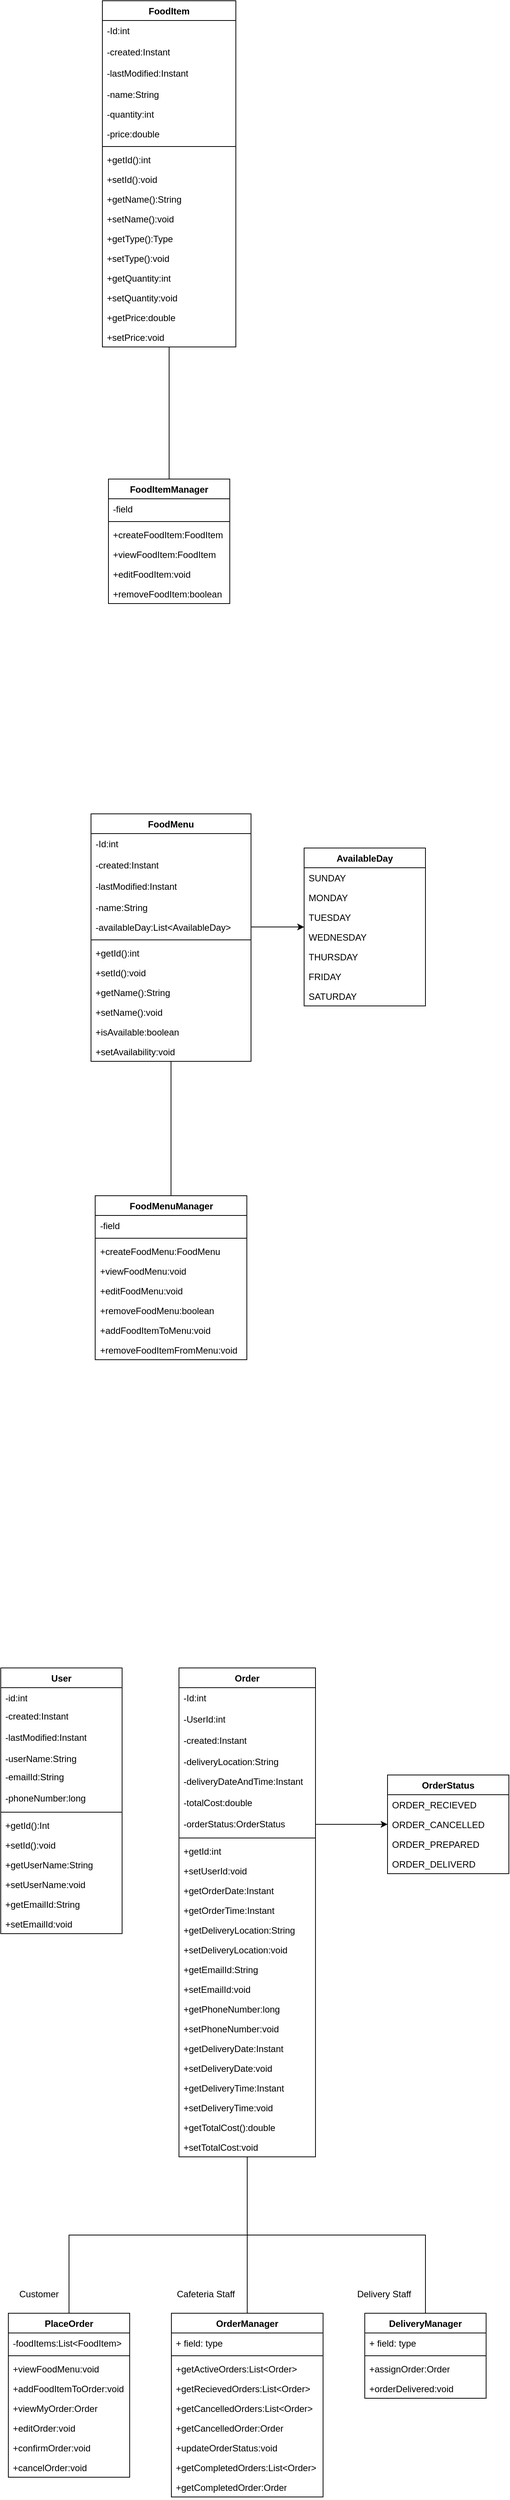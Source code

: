 <mxfile version="23.0.2" type="device" pages="4">
  <diagram name="ClassDiagram" id="p9Y9T4phwrzaKu6vCDfL">
    <mxGraphModel dx="1195" dy="703" grid="1" gridSize="10" guides="1" tooltips="1" connect="1" arrows="1" fold="1" page="1" pageScale="1" pageWidth="827" pageHeight="1169" math="0" shadow="0">
      <root>
        <mxCell id="0" />
        <mxCell id="1" parent="0" />
        <mxCell id="wKLZwY7ztb6qbdAIrqnW-5" value="FoodItem" style="swimlane;fontStyle=1;align=center;verticalAlign=top;childLayout=stackLayout;horizontal=1;startSize=26;horizontalStack=0;resizeParent=1;resizeParentMax=0;resizeLast=0;collapsible=1;marginBottom=0;whiteSpace=wrap;html=1;" parent="1" vertex="1">
          <mxGeometry x="214" y="180" width="176" height="456" as="geometry" />
        </mxCell>
        <mxCell id="wKLZwY7ztb6qbdAIrqnW-2" value="-Id:int" style="text;strokeColor=none;fillColor=none;align=left;verticalAlign=top;spacingLeft=4;spacingRight=4;overflow=hidden;rotatable=0;points=[[0,0.5],[1,0.5]];portConstraint=eastwest;whiteSpace=wrap;html=1;" parent="wKLZwY7ztb6qbdAIrqnW-5" vertex="1">
          <mxGeometry y="26" width="176" height="28" as="geometry" />
        </mxCell>
        <mxCell id="97BoUDtAnh4Qhn9bKcd9-4" value="-created:Instant" style="text;strokeColor=none;fillColor=none;align=left;verticalAlign=top;spacingLeft=4;spacingRight=4;overflow=hidden;rotatable=0;points=[[0,0.5],[1,0.5]];portConstraint=eastwest;whiteSpace=wrap;html=1;" parent="wKLZwY7ztb6qbdAIrqnW-5" vertex="1">
          <mxGeometry y="54" width="176" height="28" as="geometry" />
        </mxCell>
        <mxCell id="97BoUDtAnh4Qhn9bKcd9-5" value="-lastModified:Instant" style="text;strokeColor=none;fillColor=none;align=left;verticalAlign=top;spacingLeft=4;spacingRight=4;overflow=hidden;rotatable=0;points=[[0,0.5],[1,0.5]];portConstraint=eastwest;whiteSpace=wrap;html=1;" parent="wKLZwY7ztb6qbdAIrqnW-5" vertex="1">
          <mxGeometry y="82" width="176" height="28" as="geometry" />
        </mxCell>
        <mxCell id="wKLZwY7ztb6qbdAIrqnW-3" value="-name:String" style="text;strokeColor=none;fillColor=none;align=left;verticalAlign=top;spacingLeft=4;spacingRight=4;overflow=hidden;rotatable=0;points=[[0,0.5],[1,0.5]];portConstraint=eastwest;whiteSpace=wrap;html=1;" parent="wKLZwY7ztb6qbdAIrqnW-5" vertex="1">
          <mxGeometry y="110" width="176" height="26" as="geometry" />
        </mxCell>
        <mxCell id="wKLZwY7ztb6qbdAIrqnW-44" value="-quantity:int" style="text;strokeColor=none;fillColor=none;align=left;verticalAlign=top;spacingLeft=4;spacingRight=4;overflow=hidden;rotatable=0;points=[[0,0.5],[1,0.5]];portConstraint=eastwest;whiteSpace=wrap;html=1;" parent="wKLZwY7ztb6qbdAIrqnW-5" vertex="1">
          <mxGeometry y="136" width="176" height="26" as="geometry" />
        </mxCell>
        <mxCell id="wKLZwY7ztb6qbdAIrqnW-43" value="-price:double" style="text;strokeColor=none;fillColor=none;align=left;verticalAlign=top;spacingLeft=4;spacingRight=4;overflow=hidden;rotatable=0;points=[[0,0.5],[1,0.5]];portConstraint=eastwest;whiteSpace=wrap;html=1;" parent="wKLZwY7ztb6qbdAIrqnW-5" vertex="1">
          <mxGeometry y="162" width="176" height="26" as="geometry" />
        </mxCell>
        <mxCell id="wKLZwY7ztb6qbdAIrqnW-7" value="" style="line;strokeWidth=1;fillColor=none;align=left;verticalAlign=middle;spacingTop=-1;spacingLeft=3;spacingRight=3;rotatable=0;labelPosition=right;points=[];portConstraint=eastwest;strokeColor=inherit;" parent="wKLZwY7ztb6qbdAIrqnW-5" vertex="1">
          <mxGeometry y="188" width="176" height="8" as="geometry" />
        </mxCell>
        <mxCell id="wKLZwY7ztb6qbdAIrqnW-10" value="+getId():int" style="text;strokeColor=none;fillColor=none;align=left;verticalAlign=top;spacingLeft=4;spacingRight=4;overflow=hidden;rotatable=0;points=[[0,0.5],[1,0.5]];portConstraint=eastwest;whiteSpace=wrap;html=1;" parent="wKLZwY7ztb6qbdAIrqnW-5" vertex="1">
          <mxGeometry y="196" width="176" height="26" as="geometry" />
        </mxCell>
        <mxCell id="wKLZwY7ztb6qbdAIrqnW-8" value="+setId():void" style="text;strokeColor=none;fillColor=none;align=left;verticalAlign=top;spacingLeft=4;spacingRight=4;overflow=hidden;rotatable=0;points=[[0,0.5],[1,0.5]];portConstraint=eastwest;whiteSpace=wrap;html=1;" parent="wKLZwY7ztb6qbdAIrqnW-5" vertex="1">
          <mxGeometry y="222" width="176" height="26" as="geometry" />
        </mxCell>
        <mxCell id="wKLZwY7ztb6qbdAIrqnW-9" value="+getName():String" style="text;strokeColor=none;fillColor=none;align=left;verticalAlign=top;spacingLeft=4;spacingRight=4;overflow=hidden;rotatable=0;points=[[0,0.5],[1,0.5]];portConstraint=eastwest;whiteSpace=wrap;html=1;" parent="wKLZwY7ztb6qbdAIrqnW-5" vertex="1">
          <mxGeometry y="248" width="176" height="26" as="geometry" />
        </mxCell>
        <mxCell id="wKLZwY7ztb6qbdAIrqnW-11" value="+setName():void" style="text;strokeColor=none;fillColor=none;align=left;verticalAlign=top;spacingLeft=4;spacingRight=4;overflow=hidden;rotatable=0;points=[[0,0.5],[1,0.5]];portConstraint=eastwest;whiteSpace=wrap;html=1;" parent="wKLZwY7ztb6qbdAIrqnW-5" vertex="1">
          <mxGeometry y="274" width="176" height="26" as="geometry" />
        </mxCell>
        <mxCell id="wKLZwY7ztb6qbdAIrqnW-12" value="+getType():Type" style="text;strokeColor=none;fillColor=none;align=left;verticalAlign=top;spacingLeft=4;spacingRight=4;overflow=hidden;rotatable=0;points=[[0,0.5],[1,0.5]];portConstraint=eastwest;whiteSpace=wrap;html=1;" parent="wKLZwY7ztb6qbdAIrqnW-5" vertex="1">
          <mxGeometry y="300" width="176" height="26" as="geometry" />
        </mxCell>
        <mxCell id="wKLZwY7ztb6qbdAIrqnW-13" value="+setType():void" style="text;strokeColor=none;fillColor=none;align=left;verticalAlign=top;spacingLeft=4;spacingRight=4;overflow=hidden;rotatable=0;points=[[0,0.5],[1,0.5]];portConstraint=eastwest;whiteSpace=wrap;html=1;" parent="wKLZwY7ztb6qbdAIrqnW-5" vertex="1">
          <mxGeometry y="326" width="176" height="26" as="geometry" />
        </mxCell>
        <mxCell id="cqZFV453CtBIBpehcWfN-1" value="+getQuantity:int" style="text;strokeColor=none;fillColor=none;align=left;verticalAlign=top;spacingLeft=4;spacingRight=4;overflow=hidden;rotatable=0;points=[[0,0.5],[1,0.5]];portConstraint=eastwest;whiteSpace=wrap;html=1;" parent="wKLZwY7ztb6qbdAIrqnW-5" vertex="1">
          <mxGeometry y="352" width="176" height="26" as="geometry" />
        </mxCell>
        <mxCell id="cqZFV453CtBIBpehcWfN-2" value="+setQuantity:void" style="text;strokeColor=none;fillColor=none;align=left;verticalAlign=top;spacingLeft=4;spacingRight=4;overflow=hidden;rotatable=0;points=[[0,0.5],[1,0.5]];portConstraint=eastwest;whiteSpace=wrap;html=1;" parent="wKLZwY7ztb6qbdAIrqnW-5" vertex="1">
          <mxGeometry y="378" width="176" height="26" as="geometry" />
        </mxCell>
        <mxCell id="cqZFV453CtBIBpehcWfN-3" value="+getPrice:double" style="text;strokeColor=none;fillColor=none;align=left;verticalAlign=top;spacingLeft=4;spacingRight=4;overflow=hidden;rotatable=0;points=[[0,0.5],[1,0.5]];portConstraint=eastwest;whiteSpace=wrap;html=1;" parent="wKLZwY7ztb6qbdAIrqnW-5" vertex="1">
          <mxGeometry y="404" width="176" height="26" as="geometry" />
        </mxCell>
        <mxCell id="cqZFV453CtBIBpehcWfN-4" value="+setPrice:void" style="text;strokeColor=none;fillColor=none;align=left;verticalAlign=top;spacingLeft=4;spacingRight=4;overflow=hidden;rotatable=0;points=[[0,0.5],[1,0.5]];portConstraint=eastwest;whiteSpace=wrap;html=1;" parent="wKLZwY7ztb6qbdAIrqnW-5" vertex="1">
          <mxGeometry y="430" width="176" height="26" as="geometry" />
        </mxCell>
        <mxCell id="wKLZwY7ztb6qbdAIrqnW-40" style="edgeStyle=orthogonalEdgeStyle;rounded=0;orthogonalLoop=1;jettySize=auto;html=1;exitX=0.5;exitY=0;exitDx=0;exitDy=0;entryX=0.5;entryY=1;entryDx=0;entryDy=0;endArrow=none;endFill=0;" parent="1" source="wKLZwY7ztb6qbdAIrqnW-14" target="wKLZwY7ztb6qbdAIrqnW-5" edge="1">
          <mxGeometry relative="1" as="geometry" />
        </mxCell>
        <mxCell id="wKLZwY7ztb6qbdAIrqnW-14" value="FoodItemManager" style="swimlane;fontStyle=1;align=center;verticalAlign=top;childLayout=stackLayout;horizontal=1;startSize=26;horizontalStack=0;resizeParent=1;resizeParentMax=0;resizeLast=0;collapsible=1;marginBottom=0;whiteSpace=wrap;html=1;" parent="1" vertex="1">
          <mxGeometry x="222" y="810" width="160" height="164" as="geometry" />
        </mxCell>
        <mxCell id="wKLZwY7ztb6qbdAIrqnW-15" value="-field" style="text;strokeColor=none;fillColor=none;align=left;verticalAlign=top;spacingLeft=4;spacingRight=4;overflow=hidden;rotatable=0;points=[[0,0.5],[1,0.5]];portConstraint=eastwest;whiteSpace=wrap;html=1;" parent="wKLZwY7ztb6qbdAIrqnW-14" vertex="1">
          <mxGeometry y="26" width="160" height="26" as="geometry" />
        </mxCell>
        <mxCell id="wKLZwY7ztb6qbdAIrqnW-16" value="" style="line;strokeWidth=1;fillColor=none;align=left;verticalAlign=middle;spacingTop=-1;spacingLeft=3;spacingRight=3;rotatable=0;labelPosition=right;points=[];portConstraint=eastwest;strokeColor=inherit;" parent="wKLZwY7ztb6qbdAIrqnW-14" vertex="1">
          <mxGeometry y="52" width="160" height="8" as="geometry" />
        </mxCell>
        <mxCell id="wKLZwY7ztb6qbdAIrqnW-17" value="+createFoodItem:FoodItem" style="text;strokeColor=none;fillColor=none;align=left;verticalAlign=top;spacingLeft=4;spacingRight=4;overflow=hidden;rotatable=0;points=[[0,0.5],[1,0.5]];portConstraint=eastwest;whiteSpace=wrap;html=1;" parent="wKLZwY7ztb6qbdAIrqnW-14" vertex="1">
          <mxGeometry y="60" width="160" height="26" as="geometry" />
        </mxCell>
        <mxCell id="vvQAfCvGzEiuaMecJXLH-26" value="+viewFoodItem:FoodItem" style="text;strokeColor=none;fillColor=none;align=left;verticalAlign=top;spacingLeft=4;spacingRight=4;overflow=hidden;rotatable=0;points=[[0,0.5],[1,0.5]];portConstraint=eastwest;whiteSpace=wrap;html=1;" parent="wKLZwY7ztb6qbdAIrqnW-14" vertex="1">
          <mxGeometry y="86" width="160" height="26" as="geometry" />
        </mxCell>
        <mxCell id="vvQAfCvGzEiuaMecJXLH-28" value="+editFoodItem:void" style="text;strokeColor=none;fillColor=none;align=left;verticalAlign=top;spacingLeft=4;spacingRight=4;overflow=hidden;rotatable=0;points=[[0,0.5],[1,0.5]];portConstraint=eastwest;whiteSpace=wrap;html=1;" parent="wKLZwY7ztb6qbdAIrqnW-14" vertex="1">
          <mxGeometry y="112" width="160" height="26" as="geometry" />
        </mxCell>
        <mxCell id="vvQAfCvGzEiuaMecJXLH-27" value="+removeFoodItem:boolean" style="text;strokeColor=none;fillColor=none;align=left;verticalAlign=top;spacingLeft=4;spacingRight=4;overflow=hidden;rotatable=0;points=[[0,0.5],[1,0.5]];portConstraint=eastwest;whiteSpace=wrap;html=1;" parent="wKLZwY7ztb6qbdAIrqnW-14" vertex="1">
          <mxGeometry y="138" width="160" height="26" as="geometry" />
        </mxCell>
        <mxCell id="vvQAfCvGzEiuaMecJXLH-23" style="edgeStyle=orthogonalEdgeStyle;rounded=0;orthogonalLoop=1;jettySize=auto;html=1;exitX=0.5;exitY=0;exitDx=0;exitDy=0;entryX=0.5;entryY=1;entryDx=0;entryDy=0;endArrow=none;endFill=0;" parent="1" source="wKLZwY7ztb6qbdAIrqnW-18" target="vvQAfCvGzEiuaMecJXLH-1" edge="1">
          <mxGeometry relative="1" as="geometry" />
        </mxCell>
        <mxCell id="wKLZwY7ztb6qbdAIrqnW-18" value="FoodMenuManager" style="swimlane;fontStyle=1;align=center;verticalAlign=top;childLayout=stackLayout;horizontal=1;startSize=26;horizontalStack=0;resizeParent=1;resizeParentMax=0;resizeLast=0;collapsible=1;marginBottom=0;whiteSpace=wrap;html=1;" parent="1" vertex="1">
          <mxGeometry x="204.5" y="1754" width="200" height="216" as="geometry" />
        </mxCell>
        <mxCell id="vvQAfCvGzEiuaMecJXLH-48" value="-field" style="text;strokeColor=none;fillColor=none;align=left;verticalAlign=top;spacingLeft=4;spacingRight=4;overflow=hidden;rotatable=0;points=[[0,0.5],[1,0.5]];portConstraint=eastwest;whiteSpace=wrap;html=1;" parent="wKLZwY7ztb6qbdAIrqnW-18" vertex="1">
          <mxGeometry y="26" width="200" height="26" as="geometry" />
        </mxCell>
        <mxCell id="wKLZwY7ztb6qbdAIrqnW-20" value="" style="line;strokeWidth=1;fillColor=none;align=left;verticalAlign=middle;spacingTop=-1;spacingLeft=3;spacingRight=3;rotatable=0;labelPosition=right;points=[];portConstraint=eastwest;strokeColor=inherit;" parent="wKLZwY7ztb6qbdAIrqnW-18" vertex="1">
          <mxGeometry y="52" width="200" height="8" as="geometry" />
        </mxCell>
        <mxCell id="wKLZwY7ztb6qbdAIrqnW-21" value="+createFoodMenu:FoodMenu" style="text;strokeColor=none;fillColor=none;align=left;verticalAlign=top;spacingLeft=4;spacingRight=4;overflow=hidden;rotatable=0;points=[[0,0.5],[1,0.5]];portConstraint=eastwest;whiteSpace=wrap;html=1;" parent="wKLZwY7ztb6qbdAIrqnW-18" vertex="1">
          <mxGeometry y="60" width="200" height="26" as="geometry" />
        </mxCell>
        <mxCell id="vvQAfCvGzEiuaMecJXLH-30" value="+viewFoodMenu:void" style="text;strokeColor=none;fillColor=none;align=left;verticalAlign=top;spacingLeft=4;spacingRight=4;overflow=hidden;rotatable=0;points=[[0,0.5],[1,0.5]];portConstraint=eastwest;whiteSpace=wrap;html=1;" parent="wKLZwY7ztb6qbdAIrqnW-18" vertex="1">
          <mxGeometry y="86" width="200" height="26" as="geometry" />
        </mxCell>
        <mxCell id="vvQAfCvGzEiuaMecJXLH-31" value="+editFoodMenu:void" style="text;strokeColor=none;fillColor=none;align=left;verticalAlign=top;spacingLeft=4;spacingRight=4;overflow=hidden;rotatable=0;points=[[0,0.5],[1,0.5]];portConstraint=eastwest;whiteSpace=wrap;html=1;" parent="wKLZwY7ztb6qbdAIrqnW-18" vertex="1">
          <mxGeometry y="112" width="200" height="26" as="geometry" />
        </mxCell>
        <mxCell id="vvQAfCvGzEiuaMecJXLH-32" value="+removeFoodMenu:boolean" style="text;strokeColor=none;fillColor=none;align=left;verticalAlign=top;spacingLeft=4;spacingRight=4;overflow=hidden;rotatable=0;points=[[0,0.5],[1,0.5]];portConstraint=eastwest;whiteSpace=wrap;html=1;" parent="wKLZwY7ztb6qbdAIrqnW-18" vertex="1">
          <mxGeometry y="138" width="200" height="26" as="geometry" />
        </mxCell>
        <mxCell id="vvQAfCvGzEiuaMecJXLH-44" value="+addFoodItemToMenu:void" style="text;strokeColor=none;fillColor=none;align=left;verticalAlign=top;spacingLeft=4;spacingRight=4;overflow=hidden;rotatable=0;points=[[0,0.5],[1,0.5]];portConstraint=eastwest;whiteSpace=wrap;html=1;" parent="wKLZwY7ztb6qbdAIrqnW-18" vertex="1">
          <mxGeometry y="164" width="200" height="26" as="geometry" />
        </mxCell>
        <mxCell id="vvQAfCvGzEiuaMecJXLH-45" value="+removeFoodItemFromMenu:void" style="text;strokeColor=none;fillColor=none;align=left;verticalAlign=top;spacingLeft=4;spacingRight=4;overflow=hidden;rotatable=0;points=[[0,0.5],[1,0.5]];portConstraint=eastwest;whiteSpace=wrap;html=1;" parent="wKLZwY7ztb6qbdAIrqnW-18" vertex="1">
          <mxGeometry y="190" width="200" height="26" as="geometry" />
        </mxCell>
        <mxCell id="l-knVf1chPhbGs4duyBC-9" style="edgeStyle=orthogonalEdgeStyle;rounded=0;orthogonalLoop=1;jettySize=auto;html=1;exitX=0.5;exitY=0;exitDx=0;exitDy=0;entryX=0.5;entryY=1;entryDx=0;entryDy=0;endArrow=none;endFill=0;" parent="1" source="wKLZwY7ztb6qbdAIrqnW-22" target="vvQAfCvGzEiuaMecJXLH-40" edge="1">
          <mxGeometry relative="1" as="geometry" />
        </mxCell>
        <mxCell id="wKLZwY7ztb6qbdAIrqnW-22" value="OrderManager" style="swimlane;fontStyle=1;align=center;verticalAlign=top;childLayout=stackLayout;horizontal=1;startSize=26;horizontalStack=0;resizeParent=1;resizeParentMax=0;resizeLast=0;collapsible=1;marginBottom=0;whiteSpace=wrap;html=1;" parent="1" vertex="1">
          <mxGeometry x="305" y="3226" width="200" height="242" as="geometry" />
        </mxCell>
        <mxCell id="wKLZwY7ztb6qbdAIrqnW-23" value="+ field: type" style="text;strokeColor=none;fillColor=none;align=left;verticalAlign=top;spacingLeft=4;spacingRight=4;overflow=hidden;rotatable=0;points=[[0,0.5],[1,0.5]];portConstraint=eastwest;whiteSpace=wrap;html=1;" parent="wKLZwY7ztb6qbdAIrqnW-22" vertex="1">
          <mxGeometry y="26" width="200" height="26" as="geometry" />
        </mxCell>
        <mxCell id="wKLZwY7ztb6qbdAIrqnW-24" value="" style="line;strokeWidth=1;fillColor=none;align=left;verticalAlign=middle;spacingTop=-1;spacingLeft=3;spacingRight=3;rotatable=0;labelPosition=right;points=[];portConstraint=eastwest;strokeColor=inherit;" parent="wKLZwY7ztb6qbdAIrqnW-22" vertex="1">
          <mxGeometry y="52" width="200" height="8" as="geometry" />
        </mxCell>
        <mxCell id="wKLZwY7ztb6qbdAIrqnW-25" value="+getActiveOrders:List&amp;lt;Order&amp;gt;" style="text;strokeColor=none;fillColor=none;align=left;verticalAlign=top;spacingLeft=4;spacingRight=4;overflow=hidden;rotatable=0;points=[[0,0.5],[1,0.5]];portConstraint=eastwest;whiteSpace=wrap;html=1;" parent="wKLZwY7ztb6qbdAIrqnW-22" vertex="1">
          <mxGeometry y="60" width="200" height="26" as="geometry" />
        </mxCell>
        <mxCell id="vvQAfCvGzEiuaMecJXLH-77" value="+getRecievedOrders:List&amp;lt;Order&amp;gt;" style="text;strokeColor=none;fillColor=none;align=left;verticalAlign=top;spacingLeft=4;spacingRight=4;overflow=hidden;rotatable=0;points=[[0,0.5],[1,0.5]];portConstraint=eastwest;whiteSpace=wrap;html=1;" parent="wKLZwY7ztb6qbdAIrqnW-22" vertex="1">
          <mxGeometry y="86" width="200" height="26" as="geometry" />
        </mxCell>
        <mxCell id="vvQAfCvGzEiuaMecJXLH-89" value="+getCancelledOrders:List&amp;lt;Order&amp;gt;" style="text;strokeColor=none;fillColor=none;align=left;verticalAlign=top;spacingLeft=4;spacingRight=4;overflow=hidden;rotatable=0;points=[[0,0.5],[1,0.5]];portConstraint=eastwest;whiteSpace=wrap;html=1;" parent="wKLZwY7ztb6qbdAIrqnW-22" vertex="1">
          <mxGeometry y="112" width="200" height="26" as="geometry" />
        </mxCell>
        <mxCell id="vvQAfCvGzEiuaMecJXLH-90" value="+getCancelledOrder:Order" style="text;strokeColor=none;fillColor=none;align=left;verticalAlign=top;spacingLeft=4;spacingRight=4;overflow=hidden;rotatable=0;points=[[0,0.5],[1,0.5]];portConstraint=eastwest;whiteSpace=wrap;html=1;" parent="wKLZwY7ztb6qbdAIrqnW-22" vertex="1">
          <mxGeometry y="138" width="200" height="26" as="geometry" />
        </mxCell>
        <mxCell id="vvQAfCvGzEiuaMecJXLH-86" value="+updateOrderStatus:void" style="text;strokeColor=none;fillColor=none;align=left;verticalAlign=top;spacingLeft=4;spacingRight=4;overflow=hidden;rotatable=0;points=[[0,0.5],[1,0.5]];portConstraint=eastwest;whiteSpace=wrap;html=1;" parent="wKLZwY7ztb6qbdAIrqnW-22" vertex="1">
          <mxGeometry y="164" width="200" height="26" as="geometry" />
        </mxCell>
        <mxCell id="vvQAfCvGzEiuaMecJXLH-91" value="+getCompletedOrders:List&amp;lt;Order&amp;gt;" style="text;strokeColor=none;fillColor=none;align=left;verticalAlign=top;spacingLeft=4;spacingRight=4;overflow=hidden;rotatable=0;points=[[0,0.5],[1,0.5]];portConstraint=eastwest;whiteSpace=wrap;html=1;" parent="wKLZwY7ztb6qbdAIrqnW-22" vertex="1">
          <mxGeometry y="190" width="200" height="26" as="geometry" />
        </mxCell>
        <mxCell id="vvQAfCvGzEiuaMecJXLH-92" value="+getCompletedOrder:Order" style="text;strokeColor=none;fillColor=none;align=left;verticalAlign=top;spacingLeft=4;spacingRight=4;overflow=hidden;rotatable=0;points=[[0,0.5],[1,0.5]];portConstraint=eastwest;whiteSpace=wrap;html=1;" parent="wKLZwY7ztb6qbdAIrqnW-22" vertex="1">
          <mxGeometry y="216" width="200" height="26" as="geometry" />
        </mxCell>
        <mxCell id="vvQAfCvGzEiuaMecJXLH-1" value="FoodMenu" style="swimlane;fontStyle=1;align=center;verticalAlign=top;childLayout=stackLayout;horizontal=1;startSize=26;horizontalStack=0;resizeParent=1;resizeParentMax=0;resizeLast=0;collapsible=1;marginBottom=0;whiteSpace=wrap;html=1;" parent="1" vertex="1">
          <mxGeometry x="199" y="1251" width="211" height="326" as="geometry" />
        </mxCell>
        <mxCell id="vvQAfCvGzEiuaMecJXLH-2" value="-Id:int" style="text;strokeColor=none;fillColor=none;align=left;verticalAlign=top;spacingLeft=4;spacingRight=4;overflow=hidden;rotatable=0;points=[[0,0.5],[1,0.5]];portConstraint=eastwest;whiteSpace=wrap;html=1;" parent="vvQAfCvGzEiuaMecJXLH-1" vertex="1">
          <mxGeometry y="26" width="211" height="28" as="geometry" />
        </mxCell>
        <mxCell id="97BoUDtAnh4Qhn9bKcd9-6" value="-created:Instant" style="text;strokeColor=none;fillColor=none;align=left;verticalAlign=top;spacingLeft=4;spacingRight=4;overflow=hidden;rotatable=0;points=[[0,0.5],[1,0.5]];portConstraint=eastwest;whiteSpace=wrap;html=1;" parent="vvQAfCvGzEiuaMecJXLH-1" vertex="1">
          <mxGeometry y="54" width="211" height="28" as="geometry" />
        </mxCell>
        <mxCell id="97BoUDtAnh4Qhn9bKcd9-7" value="-lastModified:Instant" style="text;strokeColor=none;fillColor=none;align=left;verticalAlign=top;spacingLeft=4;spacingRight=4;overflow=hidden;rotatable=0;points=[[0,0.5],[1,0.5]];portConstraint=eastwest;whiteSpace=wrap;html=1;" parent="vvQAfCvGzEiuaMecJXLH-1" vertex="1">
          <mxGeometry y="82" width="211" height="28" as="geometry" />
        </mxCell>
        <mxCell id="vvQAfCvGzEiuaMecJXLH-3" value="-name:String" style="text;strokeColor=none;fillColor=none;align=left;verticalAlign=top;spacingLeft=4;spacingRight=4;overflow=hidden;rotatable=0;points=[[0,0.5],[1,0.5]];portConstraint=eastwest;whiteSpace=wrap;html=1;" parent="vvQAfCvGzEiuaMecJXLH-1" vertex="1">
          <mxGeometry y="110" width="211" height="26" as="geometry" />
        </mxCell>
        <mxCell id="vvQAfCvGzEiuaMecJXLH-4" value="-availableDay:List&amp;lt;AvailableDay&amp;gt;" style="text;strokeColor=none;fillColor=none;align=left;verticalAlign=top;spacingLeft=4;spacingRight=4;overflow=hidden;rotatable=0;points=[[0,0.5],[1,0.5]];portConstraint=eastwest;whiteSpace=wrap;html=1;" parent="vvQAfCvGzEiuaMecJXLH-1" vertex="1">
          <mxGeometry y="136" width="211" height="26" as="geometry" />
        </mxCell>
        <mxCell id="vvQAfCvGzEiuaMecJXLH-7" value="" style="line;strokeWidth=1;fillColor=none;align=left;verticalAlign=middle;spacingTop=-1;spacingLeft=3;spacingRight=3;rotatable=0;labelPosition=right;points=[];portConstraint=eastwest;strokeColor=inherit;" parent="vvQAfCvGzEiuaMecJXLH-1" vertex="1">
          <mxGeometry y="162" width="211" height="8" as="geometry" />
        </mxCell>
        <mxCell id="vvQAfCvGzEiuaMecJXLH-8" value="+getId():int" style="text;strokeColor=none;fillColor=none;align=left;verticalAlign=top;spacingLeft=4;spacingRight=4;overflow=hidden;rotatable=0;points=[[0,0.5],[1,0.5]];portConstraint=eastwest;whiteSpace=wrap;html=1;" parent="vvQAfCvGzEiuaMecJXLH-1" vertex="1">
          <mxGeometry y="170" width="211" height="26" as="geometry" />
        </mxCell>
        <mxCell id="vvQAfCvGzEiuaMecJXLH-9" value="+setId():void" style="text;strokeColor=none;fillColor=none;align=left;verticalAlign=top;spacingLeft=4;spacingRight=4;overflow=hidden;rotatable=0;points=[[0,0.5],[1,0.5]];portConstraint=eastwest;whiteSpace=wrap;html=1;" parent="vvQAfCvGzEiuaMecJXLH-1" vertex="1">
          <mxGeometry y="196" width="211" height="26" as="geometry" />
        </mxCell>
        <mxCell id="vvQAfCvGzEiuaMecJXLH-10" value="+getName():String" style="text;strokeColor=none;fillColor=none;align=left;verticalAlign=top;spacingLeft=4;spacingRight=4;overflow=hidden;rotatable=0;points=[[0,0.5],[1,0.5]];portConstraint=eastwest;whiteSpace=wrap;html=1;" parent="vvQAfCvGzEiuaMecJXLH-1" vertex="1">
          <mxGeometry y="222" width="211" height="26" as="geometry" />
        </mxCell>
        <mxCell id="vvQAfCvGzEiuaMecJXLH-11" value="+setName():void" style="text;strokeColor=none;fillColor=none;align=left;verticalAlign=top;spacingLeft=4;spacingRight=4;overflow=hidden;rotatable=0;points=[[0,0.5],[1,0.5]];portConstraint=eastwest;whiteSpace=wrap;html=1;" parent="vvQAfCvGzEiuaMecJXLH-1" vertex="1">
          <mxGeometry y="248" width="211" height="26" as="geometry" />
        </mxCell>
        <mxCell id="vvQAfCvGzEiuaMecJXLH-13" value="+isAvailable:boolean" style="text;strokeColor=none;fillColor=none;align=left;verticalAlign=top;spacingLeft=4;spacingRight=4;overflow=hidden;rotatable=0;points=[[0,0.5],[1,0.5]];portConstraint=eastwest;whiteSpace=wrap;html=1;" parent="vvQAfCvGzEiuaMecJXLH-1" vertex="1">
          <mxGeometry y="274" width="211" height="26" as="geometry" />
        </mxCell>
        <mxCell id="vvQAfCvGzEiuaMecJXLH-38" value="+setAvailability:void" style="text;strokeColor=none;fillColor=none;align=left;verticalAlign=top;spacingLeft=4;spacingRight=4;overflow=hidden;rotatable=0;points=[[0,0.5],[1,0.5]];portConstraint=eastwest;whiteSpace=wrap;html=1;" parent="vvQAfCvGzEiuaMecJXLH-1" vertex="1">
          <mxGeometry y="300" width="211" height="26" as="geometry" />
        </mxCell>
        <mxCell id="vvQAfCvGzEiuaMecJXLH-40" value="Order" style="swimlane;fontStyle=1;align=center;verticalAlign=top;childLayout=stackLayout;horizontal=1;startSize=26;horizontalStack=0;resizeParent=1;resizeParentMax=0;resizeLast=0;collapsible=1;marginBottom=0;whiteSpace=wrap;html=1;" parent="1" vertex="1">
          <mxGeometry x="315" y="2376" width="180" height="644" as="geometry" />
        </mxCell>
        <mxCell id="vvQAfCvGzEiuaMecJXLH-46" value="-Id:int" style="text;strokeColor=none;fillColor=none;align=left;verticalAlign=top;spacingLeft=4;spacingRight=4;overflow=hidden;rotatable=0;points=[[0,0.5],[1,0.5]];portConstraint=eastwest;whiteSpace=wrap;html=1;" parent="vvQAfCvGzEiuaMecJXLH-40" vertex="1">
          <mxGeometry y="26" width="180" height="28" as="geometry" />
        </mxCell>
        <mxCell id="1Z3b3KpiDYNOQmNhvN_3-35" value="-UserId:int" style="text;strokeColor=none;fillColor=none;align=left;verticalAlign=top;spacingLeft=4;spacingRight=4;overflow=hidden;rotatable=0;points=[[0,0.5],[1,0.5]];portConstraint=eastwest;whiteSpace=wrap;html=1;" parent="vvQAfCvGzEiuaMecJXLH-40" vertex="1">
          <mxGeometry y="54" width="180" height="28" as="geometry" />
        </mxCell>
        <mxCell id="zGzCDWxbLoPHBfO8qO---2" value="-created:Instant" style="text;strokeColor=none;fillColor=none;align=left;verticalAlign=top;spacingLeft=4;spacingRight=4;overflow=hidden;rotatable=0;points=[[0,0.5],[1,0.5]];portConstraint=eastwest;whiteSpace=wrap;html=1;" parent="vvQAfCvGzEiuaMecJXLH-40" vertex="1">
          <mxGeometry y="82" width="180" height="28" as="geometry" />
        </mxCell>
        <mxCell id="vvQAfCvGzEiuaMecJXLH-41" value="-deliveryLocation:String" style="text;strokeColor=none;fillColor=none;align=left;verticalAlign=top;spacingLeft=4;spacingRight=4;overflow=hidden;rotatable=0;points=[[0,0.5],[1,0.5]];portConstraint=eastwest;whiteSpace=wrap;html=1;" parent="vvQAfCvGzEiuaMecJXLH-40" vertex="1">
          <mxGeometry y="110" width="180" height="26" as="geometry" />
        </mxCell>
        <mxCell id="vvQAfCvGzEiuaMecJXLH-51" value="-deliveryDateAndTime:Instant" style="text;strokeColor=none;fillColor=none;align=left;verticalAlign=top;spacingLeft=4;spacingRight=4;overflow=hidden;rotatable=0;points=[[0,0.5],[1,0.5]];portConstraint=eastwest;whiteSpace=wrap;html=1;" parent="vvQAfCvGzEiuaMecJXLH-40" vertex="1">
          <mxGeometry y="136" width="180" height="28" as="geometry" />
        </mxCell>
        <mxCell id="vvQAfCvGzEiuaMecJXLH-68" value="-totalCost:double" style="text;strokeColor=none;fillColor=none;align=left;verticalAlign=top;spacingLeft=4;spacingRight=4;overflow=hidden;rotatable=0;points=[[0,0.5],[1,0.5]];portConstraint=eastwest;whiteSpace=wrap;html=1;" parent="vvQAfCvGzEiuaMecJXLH-40" vertex="1">
          <mxGeometry y="164" width="180" height="28" as="geometry" />
        </mxCell>
        <mxCell id="zGzCDWxbLoPHBfO8qO---1" value="-orderStatus:OrderStatus" style="text;strokeColor=none;fillColor=none;align=left;verticalAlign=top;spacingLeft=4;spacingRight=4;overflow=hidden;rotatable=0;points=[[0,0.5],[1,0.5]];portConstraint=eastwest;whiteSpace=wrap;html=1;" parent="vvQAfCvGzEiuaMecJXLH-40" vertex="1">
          <mxGeometry y="192" width="180" height="28" as="geometry" />
        </mxCell>
        <mxCell id="vvQAfCvGzEiuaMecJXLH-42" value="" style="line;strokeWidth=1;fillColor=none;align=left;verticalAlign=middle;spacingTop=-1;spacingLeft=3;spacingRight=3;rotatable=0;labelPosition=right;points=[];portConstraint=eastwest;strokeColor=inherit;" parent="vvQAfCvGzEiuaMecJXLH-40" vertex="1">
          <mxGeometry y="220" width="180" height="8" as="geometry" />
        </mxCell>
        <mxCell id="vvQAfCvGzEiuaMecJXLH-43" value="+getId:int" style="text;strokeColor=none;fillColor=none;align=left;verticalAlign=top;spacingLeft=4;spacingRight=4;overflow=hidden;rotatable=0;points=[[0,0.5],[1,0.5]];portConstraint=eastwest;whiteSpace=wrap;html=1;" parent="vvQAfCvGzEiuaMecJXLH-40" vertex="1">
          <mxGeometry y="228" width="180" height="26" as="geometry" />
        </mxCell>
        <mxCell id="1Z3b3KpiDYNOQmNhvN_3-37" value="+setUserId:void" style="text;strokeColor=none;fillColor=none;align=left;verticalAlign=top;spacingLeft=4;spacingRight=4;overflow=hidden;rotatable=0;points=[[0,0.5],[1,0.5]];portConstraint=eastwest;whiteSpace=wrap;html=1;" parent="vvQAfCvGzEiuaMecJXLH-40" vertex="1">
          <mxGeometry y="254" width="180" height="26" as="geometry" />
        </mxCell>
        <mxCell id="vvQAfCvGzEiuaMecJXLH-52" value="+getOrderDate:Instant" style="text;strokeColor=none;fillColor=none;align=left;verticalAlign=top;spacingLeft=4;spacingRight=4;overflow=hidden;rotatable=0;points=[[0,0.5],[1,0.5]];portConstraint=eastwest;whiteSpace=wrap;html=1;" parent="vvQAfCvGzEiuaMecJXLH-40" vertex="1">
          <mxGeometry y="280" width="180" height="26" as="geometry" />
        </mxCell>
        <mxCell id="l-knVf1chPhbGs4duyBC-1" value="+getOrderTime:Instant" style="text;strokeColor=none;fillColor=none;align=left;verticalAlign=top;spacingLeft=4;spacingRight=4;overflow=hidden;rotatable=0;points=[[0,0.5],[1,0.5]];portConstraint=eastwest;whiteSpace=wrap;html=1;" parent="vvQAfCvGzEiuaMecJXLH-40" vertex="1">
          <mxGeometry y="306" width="180" height="26" as="geometry" />
        </mxCell>
        <mxCell id="vvQAfCvGzEiuaMecJXLH-53" value="+getDeliveryLocation:String" style="text;strokeColor=none;fillColor=none;align=left;verticalAlign=top;spacingLeft=4;spacingRight=4;overflow=hidden;rotatable=0;points=[[0,0.5],[1,0.5]];portConstraint=eastwest;whiteSpace=wrap;html=1;" parent="vvQAfCvGzEiuaMecJXLH-40" vertex="1">
          <mxGeometry y="332" width="180" height="26" as="geometry" />
        </mxCell>
        <mxCell id="vvQAfCvGzEiuaMecJXLH-61" value="+setDeliveryLocation:void" style="text;strokeColor=none;fillColor=none;align=left;verticalAlign=top;spacingLeft=4;spacingRight=4;overflow=hidden;rotatable=0;points=[[0,0.5],[1,0.5]];portConstraint=eastwest;whiteSpace=wrap;html=1;" parent="vvQAfCvGzEiuaMecJXLH-40" vertex="1">
          <mxGeometry y="358" width="180" height="26" as="geometry" />
        </mxCell>
        <mxCell id="vvQAfCvGzEiuaMecJXLH-55" value="+getEmailId:String" style="text;strokeColor=none;fillColor=none;align=left;verticalAlign=top;spacingLeft=4;spacingRight=4;overflow=hidden;rotatable=0;points=[[0,0.5],[1,0.5]];portConstraint=eastwest;whiteSpace=wrap;html=1;" parent="vvQAfCvGzEiuaMecJXLH-40" vertex="1">
          <mxGeometry y="384" width="180" height="26" as="geometry" />
        </mxCell>
        <mxCell id="vvQAfCvGzEiuaMecJXLH-62" value="+setEmailId:void" style="text;strokeColor=none;fillColor=none;align=left;verticalAlign=top;spacingLeft=4;spacingRight=4;overflow=hidden;rotatable=0;points=[[0,0.5],[1,0.5]];portConstraint=eastwest;whiteSpace=wrap;html=1;" parent="vvQAfCvGzEiuaMecJXLH-40" vertex="1">
          <mxGeometry y="410" width="180" height="26" as="geometry" />
        </mxCell>
        <mxCell id="vvQAfCvGzEiuaMecJXLH-56" value="+getPhoneNumber:long" style="text;strokeColor=none;fillColor=none;align=left;verticalAlign=top;spacingLeft=4;spacingRight=4;overflow=hidden;rotatable=0;points=[[0,0.5],[1,0.5]];portConstraint=eastwest;whiteSpace=wrap;html=1;" parent="vvQAfCvGzEiuaMecJXLH-40" vertex="1">
          <mxGeometry y="436" width="180" height="26" as="geometry" />
        </mxCell>
        <mxCell id="vvQAfCvGzEiuaMecJXLH-63" value="+setPhoneNumber:void" style="text;strokeColor=none;fillColor=none;align=left;verticalAlign=top;spacingLeft=4;spacingRight=4;overflow=hidden;rotatable=0;points=[[0,0.5],[1,0.5]];portConstraint=eastwest;whiteSpace=wrap;html=1;" parent="vvQAfCvGzEiuaMecJXLH-40" vertex="1">
          <mxGeometry y="462" width="180" height="26" as="geometry" />
        </mxCell>
        <mxCell id="vvQAfCvGzEiuaMecJXLH-60" value="+getDeliveryDate:Instant" style="text;strokeColor=none;fillColor=none;align=left;verticalAlign=top;spacingLeft=4;spacingRight=4;overflow=hidden;rotatable=0;points=[[0,0.5],[1,0.5]];portConstraint=eastwest;whiteSpace=wrap;html=1;" parent="vvQAfCvGzEiuaMecJXLH-40" vertex="1">
          <mxGeometry y="488" width="180" height="26" as="geometry" />
        </mxCell>
        <mxCell id="vvQAfCvGzEiuaMecJXLH-65" value="+setDeliveryDate:void" style="text;strokeColor=none;fillColor=none;align=left;verticalAlign=top;spacingLeft=4;spacingRight=4;overflow=hidden;rotatable=0;points=[[0,0.5],[1,0.5]];portConstraint=eastwest;whiteSpace=wrap;html=1;" parent="vvQAfCvGzEiuaMecJXLH-40" vertex="1">
          <mxGeometry y="514" width="180" height="26" as="geometry" />
        </mxCell>
        <mxCell id="vvQAfCvGzEiuaMecJXLH-66" value="+getDeliveryTime:Instant" style="text;strokeColor=none;fillColor=none;align=left;verticalAlign=top;spacingLeft=4;spacingRight=4;overflow=hidden;rotatable=0;points=[[0,0.5],[1,0.5]];portConstraint=eastwest;whiteSpace=wrap;html=1;" parent="vvQAfCvGzEiuaMecJXLH-40" vertex="1">
          <mxGeometry y="540" width="180" height="26" as="geometry" />
        </mxCell>
        <mxCell id="vvQAfCvGzEiuaMecJXLH-67" value="+setDeliveryTime:void" style="text;strokeColor=none;fillColor=none;align=left;verticalAlign=top;spacingLeft=4;spacingRight=4;overflow=hidden;rotatable=0;points=[[0,0.5],[1,0.5]];portConstraint=eastwest;whiteSpace=wrap;html=1;" parent="vvQAfCvGzEiuaMecJXLH-40" vertex="1">
          <mxGeometry y="566" width="180" height="26" as="geometry" />
        </mxCell>
        <mxCell id="l-knVf1chPhbGs4duyBC-3" value="+getTotalCost():double" style="text;strokeColor=none;fillColor=none;align=left;verticalAlign=top;spacingLeft=4;spacingRight=4;overflow=hidden;rotatable=0;points=[[0,0.5],[1,0.5]];portConstraint=eastwest;whiteSpace=wrap;html=1;" parent="vvQAfCvGzEiuaMecJXLH-40" vertex="1">
          <mxGeometry y="592" width="180" height="26" as="geometry" />
        </mxCell>
        <mxCell id="l-knVf1chPhbGs4duyBC-4" value="+setTotalCost:void" style="text;strokeColor=none;fillColor=none;align=left;verticalAlign=top;spacingLeft=4;spacingRight=4;overflow=hidden;rotatable=0;points=[[0,0.5],[1,0.5]];portConstraint=eastwest;whiteSpace=wrap;html=1;" parent="vvQAfCvGzEiuaMecJXLH-40" vertex="1">
          <mxGeometry y="618" width="180" height="26" as="geometry" />
        </mxCell>
        <mxCell id="vvQAfCvGzEiuaMecJXLH-69" value="OrderStatus" style="swimlane;fontStyle=1;align=center;verticalAlign=top;childLayout=stackLayout;horizontal=1;startSize=26;horizontalStack=0;resizeParent=1;resizeParentMax=0;resizeLast=0;collapsible=1;marginBottom=0;whiteSpace=wrap;html=1;" parent="1" vertex="1">
          <mxGeometry x="590" y="2517" width="160" height="130" as="geometry">
            <mxRectangle x="360" y="160" width="100" height="30" as="alternateBounds" />
          </mxGeometry>
        </mxCell>
        <mxCell id="vvQAfCvGzEiuaMecJXLH-75" value="ORDER_RECIEVED" style="text;strokeColor=none;fillColor=none;align=left;verticalAlign=top;spacingLeft=4;spacingRight=4;overflow=hidden;rotatable=0;points=[[0,0.5],[1,0.5]];portConstraint=eastwest;whiteSpace=wrap;html=1;" parent="vvQAfCvGzEiuaMecJXLH-69" vertex="1">
          <mxGeometry y="26" width="160" height="26" as="geometry" />
        </mxCell>
        <mxCell id="vvQAfCvGzEiuaMecJXLH-71" value="ORDER_CANCELLED" style="text;strokeColor=none;fillColor=none;align=left;verticalAlign=top;spacingLeft=4;spacingRight=4;overflow=hidden;rotatable=0;points=[[0,0.5],[1,0.5]];portConstraint=eastwest;whiteSpace=wrap;html=1;" parent="vvQAfCvGzEiuaMecJXLH-69" vertex="1">
          <mxGeometry y="52" width="160" height="26" as="geometry" />
        </mxCell>
        <mxCell id="vvQAfCvGzEiuaMecJXLH-76" value="ORDER_PREPARED" style="text;strokeColor=none;fillColor=none;align=left;verticalAlign=top;spacingLeft=4;spacingRight=4;overflow=hidden;rotatable=0;points=[[0,0.5],[1,0.5]];portConstraint=eastwest;whiteSpace=wrap;html=1;" parent="vvQAfCvGzEiuaMecJXLH-69" vertex="1">
          <mxGeometry y="78" width="160" height="26" as="geometry" />
        </mxCell>
        <mxCell id="vvQAfCvGzEiuaMecJXLH-72" value="ORDER_DELIVERD" style="text;strokeColor=none;fillColor=none;align=left;verticalAlign=top;spacingLeft=4;spacingRight=4;overflow=hidden;rotatable=0;points=[[0,0.5],[1,0.5]];portConstraint=eastwest;whiteSpace=wrap;html=1;" parent="vvQAfCvGzEiuaMecJXLH-69" vertex="1">
          <mxGeometry y="104" width="160" height="26" as="geometry" />
        </mxCell>
        <mxCell id="l-knVf1chPhbGs4duyBC-5" style="edgeStyle=orthogonalEdgeStyle;rounded=0;orthogonalLoop=1;jettySize=auto;html=1;exitX=0.5;exitY=0;exitDx=0;exitDy=0;entryX=0.5;entryY=1;entryDx=0;entryDy=0;endArrow=none;endFill=0;" parent="1" source="vvQAfCvGzEiuaMecJXLH-78" target="vvQAfCvGzEiuaMecJXLH-40" edge="1">
          <mxGeometry relative="1" as="geometry" />
        </mxCell>
        <mxCell id="vvQAfCvGzEiuaMecJXLH-78" value="PlaceOrder" style="swimlane;fontStyle=1;align=center;verticalAlign=top;childLayout=stackLayout;horizontal=1;startSize=26;horizontalStack=0;resizeParent=1;resizeParentMax=0;resizeLast=0;collapsible=1;marginBottom=0;whiteSpace=wrap;html=1;" parent="1" vertex="1">
          <mxGeometry x="90" y="3226" width="160" height="216" as="geometry" />
        </mxCell>
        <mxCell id="vvQAfCvGzEiuaMecJXLH-106" value="-foodItems:List&amp;lt;FoodItem&amp;gt;" style="text;strokeColor=none;fillColor=none;align=left;verticalAlign=top;spacingLeft=4;spacingRight=4;overflow=hidden;rotatable=0;points=[[0,0.5],[1,0.5]];portConstraint=eastwest;whiteSpace=wrap;html=1;" parent="vvQAfCvGzEiuaMecJXLH-78" vertex="1">
          <mxGeometry y="26" width="160" height="26" as="geometry" />
        </mxCell>
        <mxCell id="vvQAfCvGzEiuaMecJXLH-80" value="" style="line;strokeWidth=1;fillColor=none;align=left;verticalAlign=middle;spacingTop=-1;spacingLeft=3;spacingRight=3;rotatable=0;labelPosition=right;points=[];portConstraint=eastwest;strokeColor=inherit;" parent="vvQAfCvGzEiuaMecJXLH-78" vertex="1">
          <mxGeometry y="52" width="160" height="8" as="geometry" />
        </mxCell>
        <mxCell id="vvQAfCvGzEiuaMecJXLH-81" value="+viewFoodMenu:void" style="text;strokeColor=none;fillColor=none;align=left;verticalAlign=top;spacingLeft=4;spacingRight=4;overflow=hidden;rotatable=0;points=[[0,0.5],[1,0.5]];portConstraint=eastwest;whiteSpace=wrap;html=1;" parent="vvQAfCvGzEiuaMecJXLH-78" vertex="1">
          <mxGeometry y="60" width="160" height="26" as="geometry" />
        </mxCell>
        <mxCell id="vvQAfCvGzEiuaMecJXLH-101" value="+addFoodItemToOrder:void" style="text;strokeColor=none;fillColor=none;align=left;verticalAlign=top;spacingLeft=4;spacingRight=4;overflow=hidden;rotatable=0;points=[[0,0.5],[1,0.5]];portConstraint=eastwest;whiteSpace=wrap;html=1;" parent="vvQAfCvGzEiuaMecJXLH-78" vertex="1">
          <mxGeometry y="86" width="160" height="26" as="geometry" />
        </mxCell>
        <mxCell id="vvQAfCvGzEiuaMecJXLH-82" value="+viewMyOrder:Order" style="text;strokeColor=none;fillColor=none;align=left;verticalAlign=top;spacingLeft=4;spacingRight=4;overflow=hidden;rotatable=0;points=[[0,0.5],[1,0.5]];portConstraint=eastwest;whiteSpace=wrap;html=1;" parent="vvQAfCvGzEiuaMecJXLH-78" vertex="1">
          <mxGeometry y="112" width="160" height="26" as="geometry" />
        </mxCell>
        <mxCell id="vvQAfCvGzEiuaMecJXLH-105" value="+editOrder:void" style="text;strokeColor=none;fillColor=none;align=left;verticalAlign=top;spacingLeft=4;spacingRight=4;overflow=hidden;rotatable=0;points=[[0,0.5],[1,0.5]];portConstraint=eastwest;whiteSpace=wrap;html=1;" parent="vvQAfCvGzEiuaMecJXLH-78" vertex="1">
          <mxGeometry y="138" width="160" height="26" as="geometry" />
        </mxCell>
        <mxCell id="vvQAfCvGzEiuaMecJXLH-114" value="+confirmOrder:void" style="text;strokeColor=none;fillColor=none;align=left;verticalAlign=top;spacingLeft=4;spacingRight=4;overflow=hidden;rotatable=0;points=[[0,0.5],[1,0.5]];portConstraint=eastwest;whiteSpace=wrap;html=1;" parent="vvQAfCvGzEiuaMecJXLH-78" vertex="1">
          <mxGeometry y="164" width="160" height="26" as="geometry" />
        </mxCell>
        <mxCell id="vvQAfCvGzEiuaMecJXLH-107" value="+cancelOrder:void" style="text;strokeColor=none;fillColor=none;align=left;verticalAlign=top;spacingLeft=4;spacingRight=4;overflow=hidden;rotatable=0;points=[[0,0.5],[1,0.5]];portConstraint=eastwest;whiteSpace=wrap;html=1;" parent="vvQAfCvGzEiuaMecJXLH-78" vertex="1">
          <mxGeometry y="190" width="160" height="26" as="geometry" />
        </mxCell>
        <mxCell id="vvQAfCvGzEiuaMecJXLH-83" value="Cafeteria Staff" style="text;html=1;align=center;verticalAlign=middle;resizable=0;points=[];autosize=1;strokeColor=none;fillColor=none;" parent="1" vertex="1">
          <mxGeometry x="300" y="3186" width="100" height="30" as="geometry" />
        </mxCell>
        <mxCell id="vvQAfCvGzEiuaMecJXLH-84" value="Customer" style="text;html=1;align=center;verticalAlign=middle;resizable=0;points=[];autosize=1;strokeColor=none;fillColor=none;" parent="1" vertex="1">
          <mxGeometry x="90" y="3186" width="80" height="30" as="geometry" />
        </mxCell>
        <mxCell id="l-knVf1chPhbGs4duyBC-10" style="edgeStyle=orthogonalEdgeStyle;rounded=0;orthogonalLoop=1;jettySize=auto;html=1;exitX=0.5;exitY=0;exitDx=0;exitDy=0;entryX=0.5;entryY=1;entryDx=0;entryDy=0;endArrow=none;endFill=0;" parent="1" source="vvQAfCvGzEiuaMecJXLH-93" target="vvQAfCvGzEiuaMecJXLH-40" edge="1">
          <mxGeometry relative="1" as="geometry" />
        </mxCell>
        <mxCell id="vvQAfCvGzEiuaMecJXLH-93" value="DeliveryManager" style="swimlane;fontStyle=1;align=center;verticalAlign=top;childLayout=stackLayout;horizontal=1;startSize=26;horizontalStack=0;resizeParent=1;resizeParentMax=0;resizeLast=0;collapsible=1;marginBottom=0;whiteSpace=wrap;html=1;" parent="1" vertex="1">
          <mxGeometry x="560" y="3226" width="160" height="112" as="geometry" />
        </mxCell>
        <mxCell id="vvQAfCvGzEiuaMecJXLH-94" value="+ field: type" style="text;strokeColor=none;fillColor=none;align=left;verticalAlign=top;spacingLeft=4;spacingRight=4;overflow=hidden;rotatable=0;points=[[0,0.5],[1,0.5]];portConstraint=eastwest;whiteSpace=wrap;html=1;" parent="vvQAfCvGzEiuaMecJXLH-93" vertex="1">
          <mxGeometry y="26" width="160" height="26" as="geometry" />
        </mxCell>
        <mxCell id="vvQAfCvGzEiuaMecJXLH-95" value="" style="line;strokeWidth=1;fillColor=none;align=left;verticalAlign=middle;spacingTop=-1;spacingLeft=3;spacingRight=3;rotatable=0;labelPosition=right;points=[];portConstraint=eastwest;strokeColor=inherit;" parent="vvQAfCvGzEiuaMecJXLH-93" vertex="1">
          <mxGeometry y="52" width="160" height="8" as="geometry" />
        </mxCell>
        <mxCell id="F1UZXtQf_sbV7Ycxg4NY-1" value="+assignOrder:Order" style="text;strokeColor=none;fillColor=none;align=left;verticalAlign=top;spacingLeft=4;spacingRight=4;overflow=hidden;rotatable=0;points=[[0,0.5],[1,0.5]];portConstraint=eastwest;whiteSpace=wrap;html=1;" parent="vvQAfCvGzEiuaMecJXLH-93" vertex="1">
          <mxGeometry y="60" width="160" height="26" as="geometry" />
        </mxCell>
        <mxCell id="vvQAfCvGzEiuaMecJXLH-97" value="+orderDelivered:void" style="text;strokeColor=none;fillColor=none;align=left;verticalAlign=top;spacingLeft=4;spacingRight=4;overflow=hidden;rotatable=0;points=[[0,0.5],[1,0.5]];portConstraint=eastwest;whiteSpace=wrap;html=1;" parent="vvQAfCvGzEiuaMecJXLH-93" vertex="1">
          <mxGeometry y="86" width="160" height="26" as="geometry" />
        </mxCell>
        <mxCell id="vvQAfCvGzEiuaMecJXLH-98" value="Delivery Staff" style="text;html=1;align=center;verticalAlign=middle;resizable=0;points=[];autosize=1;strokeColor=none;fillColor=none;" parent="1" vertex="1">
          <mxGeometry x="540" y="3186" width="90" height="30" as="geometry" />
        </mxCell>
        <mxCell id="vvQAfCvGzEiuaMecJXLH-118" value="AvailableDay" style="swimlane;fontStyle=1;align=center;verticalAlign=top;childLayout=stackLayout;horizontal=1;startSize=26;horizontalStack=0;resizeParent=1;resizeParentMax=0;resizeLast=0;collapsible=1;marginBottom=0;whiteSpace=wrap;html=1;" parent="1" vertex="1">
          <mxGeometry x="480" y="1296" width="160" height="208" as="geometry">
            <mxRectangle x="360" y="160" width="100" height="30" as="alternateBounds" />
          </mxGeometry>
        </mxCell>
        <mxCell id="vvQAfCvGzEiuaMecJXLH-121" value="SUNDAY" style="text;strokeColor=none;fillColor=none;align=left;verticalAlign=top;spacingLeft=4;spacingRight=4;overflow=hidden;rotatable=0;points=[[0,0.5],[1,0.5]];portConstraint=eastwest;whiteSpace=wrap;html=1;" parent="vvQAfCvGzEiuaMecJXLH-118" vertex="1">
          <mxGeometry y="26" width="160" height="26" as="geometry" />
        </mxCell>
        <mxCell id="vvQAfCvGzEiuaMecJXLH-119" value="MONDAY" style="text;strokeColor=none;fillColor=none;align=left;verticalAlign=top;spacingLeft=4;spacingRight=4;overflow=hidden;rotatable=0;points=[[0,0.5],[1,0.5]];portConstraint=eastwest;whiteSpace=wrap;html=1;" parent="vvQAfCvGzEiuaMecJXLH-118" vertex="1">
          <mxGeometry y="52" width="160" height="26" as="geometry" />
        </mxCell>
        <mxCell id="vvQAfCvGzEiuaMecJXLH-120" value="TUESDAY" style="text;strokeColor=none;fillColor=none;align=left;verticalAlign=top;spacingLeft=4;spacingRight=4;overflow=hidden;rotatable=0;points=[[0,0.5],[1,0.5]];portConstraint=eastwest;whiteSpace=wrap;html=1;" parent="vvQAfCvGzEiuaMecJXLH-118" vertex="1">
          <mxGeometry y="78" width="160" height="26" as="geometry" />
        </mxCell>
        <mxCell id="vvQAfCvGzEiuaMecJXLH-122" value="WEDNESDAY" style="text;strokeColor=none;fillColor=none;align=left;verticalAlign=top;spacingLeft=4;spacingRight=4;overflow=hidden;rotatable=0;points=[[0,0.5],[1,0.5]];portConstraint=eastwest;whiteSpace=wrap;html=1;" parent="vvQAfCvGzEiuaMecJXLH-118" vertex="1">
          <mxGeometry y="104" width="160" height="26" as="geometry" />
        </mxCell>
        <mxCell id="vvQAfCvGzEiuaMecJXLH-124" value="THURSDAY" style="text;strokeColor=none;fillColor=none;align=left;verticalAlign=top;spacingLeft=4;spacingRight=4;overflow=hidden;rotatable=0;points=[[0,0.5],[1,0.5]];portConstraint=eastwest;whiteSpace=wrap;html=1;" parent="vvQAfCvGzEiuaMecJXLH-118" vertex="1">
          <mxGeometry y="130" width="160" height="26" as="geometry" />
        </mxCell>
        <mxCell id="vvQAfCvGzEiuaMecJXLH-125" value="FRIDAY" style="text;strokeColor=none;fillColor=none;align=left;verticalAlign=top;spacingLeft=4;spacingRight=4;overflow=hidden;rotatable=0;points=[[0,0.5],[1,0.5]];portConstraint=eastwest;whiteSpace=wrap;html=1;" parent="vvQAfCvGzEiuaMecJXLH-118" vertex="1">
          <mxGeometry y="156" width="160" height="26" as="geometry" />
        </mxCell>
        <mxCell id="vvQAfCvGzEiuaMecJXLH-126" value="SATURDAY" style="text;strokeColor=none;fillColor=none;align=left;verticalAlign=top;spacingLeft=4;spacingRight=4;overflow=hidden;rotatable=0;points=[[0,0.5],[1,0.5]];portConstraint=eastwest;whiteSpace=wrap;html=1;" parent="vvQAfCvGzEiuaMecJXLH-118" vertex="1">
          <mxGeometry y="182" width="160" height="26" as="geometry" />
        </mxCell>
        <mxCell id="vvQAfCvGzEiuaMecJXLH-123" style="edgeStyle=orthogonalEdgeStyle;rounded=0;orthogonalLoop=1;jettySize=auto;html=1;exitX=1;exitY=0.5;exitDx=0;exitDy=0;entryX=0;entryY=0.5;entryDx=0;entryDy=0;" parent="1" source="vvQAfCvGzEiuaMecJXLH-4" target="vvQAfCvGzEiuaMecJXLH-118" edge="1">
          <mxGeometry relative="1" as="geometry" />
        </mxCell>
        <mxCell id="zGzCDWxbLoPHBfO8qO---4" style="edgeStyle=orthogonalEdgeStyle;rounded=0;orthogonalLoop=1;jettySize=auto;html=1;exitX=1;exitY=0.5;exitDx=0;exitDy=0;entryX=0;entryY=0.5;entryDx=0;entryDy=0;" parent="1" source="zGzCDWxbLoPHBfO8qO---1" target="vvQAfCvGzEiuaMecJXLH-69" edge="1">
          <mxGeometry relative="1" as="geometry" />
        </mxCell>
        <mxCell id="1Z3b3KpiDYNOQmNhvN_3-1" value="User" style="swimlane;fontStyle=1;align=center;verticalAlign=top;childLayout=stackLayout;horizontal=1;startSize=26;horizontalStack=0;resizeParent=1;resizeParentMax=0;resizeLast=0;collapsible=1;marginBottom=0;whiteSpace=wrap;html=1;" parent="1" vertex="1">
          <mxGeometry x="80" y="2376" width="160" height="350" as="geometry" />
        </mxCell>
        <mxCell id="1Z3b3KpiDYNOQmNhvN_3-13" value="-id:int" style="text;strokeColor=none;fillColor=none;align=left;verticalAlign=top;spacingLeft=4;spacingRight=4;overflow=hidden;rotatable=0;points=[[0,0.5],[1,0.5]];portConstraint=eastwest;whiteSpace=wrap;html=1;" parent="1Z3b3KpiDYNOQmNhvN_3-1" vertex="1">
          <mxGeometry y="26" width="160" height="24" as="geometry" />
        </mxCell>
        <mxCell id="97BoUDtAnh4Qhn9bKcd9-8" value="-created:Instant" style="text;strokeColor=none;fillColor=none;align=left;verticalAlign=top;spacingLeft=4;spacingRight=4;overflow=hidden;rotatable=0;points=[[0,0.5],[1,0.5]];portConstraint=eastwest;whiteSpace=wrap;html=1;" parent="1Z3b3KpiDYNOQmNhvN_3-1" vertex="1">
          <mxGeometry y="50" width="160" height="28" as="geometry" />
        </mxCell>
        <mxCell id="97BoUDtAnh4Qhn9bKcd9-9" value="-lastModified:Instant" style="text;strokeColor=none;fillColor=none;align=left;verticalAlign=top;spacingLeft=4;spacingRight=4;overflow=hidden;rotatable=0;points=[[0,0.5],[1,0.5]];portConstraint=eastwest;whiteSpace=wrap;html=1;" parent="1Z3b3KpiDYNOQmNhvN_3-1" vertex="1">
          <mxGeometry y="78" width="160" height="28" as="geometry" />
        </mxCell>
        <mxCell id="1Z3b3KpiDYNOQmNhvN_3-15" value="-userName:String" style="text;strokeColor=none;fillColor=none;align=left;verticalAlign=top;spacingLeft=4;spacingRight=4;overflow=hidden;rotatable=0;points=[[0,0.5],[1,0.5]];portConstraint=eastwest;whiteSpace=wrap;html=1;" parent="1Z3b3KpiDYNOQmNhvN_3-1" vertex="1">
          <mxGeometry y="106" width="160" height="24" as="geometry" />
        </mxCell>
        <mxCell id="vvQAfCvGzEiuaMecJXLH-50" value="-emailId:String" style="text;strokeColor=none;fillColor=none;align=left;verticalAlign=top;spacingLeft=4;spacingRight=4;overflow=hidden;rotatable=0;points=[[0,0.5],[1,0.5]];portConstraint=eastwest;whiteSpace=wrap;html=1;" parent="1Z3b3KpiDYNOQmNhvN_3-1" vertex="1">
          <mxGeometry y="130" width="160" height="28" as="geometry" />
        </mxCell>
        <mxCell id="vvQAfCvGzEiuaMecJXLH-49" value="-phoneNumber:long" style="text;strokeColor=none;fillColor=none;align=left;verticalAlign=top;spacingLeft=4;spacingRight=4;overflow=hidden;rotatable=0;points=[[0,0.5],[1,0.5]];portConstraint=eastwest;whiteSpace=wrap;html=1;" parent="1Z3b3KpiDYNOQmNhvN_3-1" vertex="1">
          <mxGeometry y="158" width="160" height="28" as="geometry" />
        </mxCell>
        <mxCell id="1Z3b3KpiDYNOQmNhvN_3-3" value="" style="line;strokeWidth=1;fillColor=none;align=left;verticalAlign=middle;spacingTop=-1;spacingLeft=3;spacingRight=3;rotatable=0;labelPosition=right;points=[];portConstraint=eastwest;strokeColor=inherit;" parent="1Z3b3KpiDYNOQmNhvN_3-1" vertex="1">
          <mxGeometry y="186" width="160" height="8" as="geometry" />
        </mxCell>
        <mxCell id="1Z3b3KpiDYNOQmNhvN_3-4" value="+getId():Int" style="text;strokeColor=none;fillColor=none;align=left;verticalAlign=top;spacingLeft=4;spacingRight=4;overflow=hidden;rotatable=0;points=[[0,0.5],[1,0.5]];portConstraint=eastwest;whiteSpace=wrap;html=1;" parent="1Z3b3KpiDYNOQmNhvN_3-1" vertex="1">
          <mxGeometry y="194" width="160" height="26" as="geometry" />
        </mxCell>
        <mxCell id="1Z3b3KpiDYNOQmNhvN_3-25" value="+setId():void" style="text;strokeColor=none;fillColor=none;align=left;verticalAlign=top;spacingLeft=4;spacingRight=4;overflow=hidden;rotatable=0;points=[[0,0.5],[1,0.5]];portConstraint=eastwest;whiteSpace=wrap;html=1;" parent="1Z3b3KpiDYNOQmNhvN_3-1" vertex="1">
          <mxGeometry y="220" width="160" height="26" as="geometry" />
        </mxCell>
        <mxCell id="1Z3b3KpiDYNOQmNhvN_3-27" value="+getUserName:String" style="text;strokeColor=none;fillColor=none;align=left;verticalAlign=top;spacingLeft=4;spacingRight=4;overflow=hidden;rotatable=0;points=[[0,0.5],[1,0.5]];portConstraint=eastwest;whiteSpace=wrap;html=1;" parent="1Z3b3KpiDYNOQmNhvN_3-1" vertex="1">
          <mxGeometry y="246" width="160" height="26" as="geometry" />
        </mxCell>
        <mxCell id="1Z3b3KpiDYNOQmNhvN_3-30" value="+setUserName:void" style="text;strokeColor=none;fillColor=none;align=left;verticalAlign=top;spacingLeft=4;spacingRight=4;overflow=hidden;rotatable=0;points=[[0,0.5],[1,0.5]];portConstraint=eastwest;whiteSpace=wrap;html=1;" parent="1Z3b3KpiDYNOQmNhvN_3-1" vertex="1">
          <mxGeometry y="272" width="160" height="26" as="geometry" />
        </mxCell>
        <mxCell id="97BoUDtAnh4Qhn9bKcd9-2" value="+getEmailId:String" style="text;strokeColor=none;fillColor=none;align=left;verticalAlign=top;spacingLeft=4;spacingRight=4;overflow=hidden;rotatable=0;points=[[0,0.5],[1,0.5]];portConstraint=eastwest;whiteSpace=wrap;html=1;" parent="1Z3b3KpiDYNOQmNhvN_3-1" vertex="1">
          <mxGeometry y="298" width="160" height="26" as="geometry" />
        </mxCell>
        <mxCell id="97BoUDtAnh4Qhn9bKcd9-3" value="+setEmailId:void" style="text;strokeColor=none;fillColor=none;align=left;verticalAlign=top;spacingLeft=4;spacingRight=4;overflow=hidden;rotatable=0;points=[[0,0.5],[1,0.5]];portConstraint=eastwest;whiteSpace=wrap;html=1;" parent="1Z3b3KpiDYNOQmNhvN_3-1" vertex="1">
          <mxGeometry y="324" width="160" height="26" as="geometry" />
        </mxCell>
      </root>
    </mxGraphModel>
  </diagram>
  <diagram id="LavNpzd8cUV0n3pe4bgc" name="ComponentDiagram">
    <mxGraphModel dx="1195" dy="703" grid="1" gridSize="10" guides="1" tooltips="1" connect="1" arrows="1" fold="1" page="1" pageScale="1" pageWidth="827" pageHeight="1169" math="0" shadow="0">
      <root>
        <mxCell id="0" />
        <mxCell id="1" parent="0" />
        <mxCell id="SXQrOqsk3wA53plDHKKD-1" value="" style="html=1;dropTarget=0;whiteSpace=wrap;fontFamily=Helvetica;fontSize=11;fontColor=default;" vertex="1" parent="1">
          <mxGeometry x="70" y="200" width="700" height="910" as="geometry" />
        </mxCell>
        <mxCell id="qdUaaLIIRbXGdDWO4gFo-9" style="edgeStyle=orthogonalEdgeStyle;rounded=0;orthogonalLoop=1;jettySize=auto;html=1;exitX=1;exitY=0.5;exitDx=0;exitDy=0;entryX=0;entryY=0.5;entryDx=0;entryDy=0;" edge="1" parent="1" source="SXQrOqsk3wA53plDHKKD-3" target="SXQrOqsk3wA53plDHKKD-5">
          <mxGeometry relative="1" as="geometry" />
        </mxCell>
        <mxCell id="SXQrOqsk3wA53plDHKKD-3" value="&lt;p style=&quot;margin:0px;margin-top:6px;text-align:center;&quot;&gt;Food Item Manager&lt;/p&gt;" style="align=left;overflow=fill;html=1;dropTarget=0;whiteSpace=wrap;" vertex="1" parent="1">
          <mxGeometry x="124.5" y="290" width="180" height="90" as="geometry" />
        </mxCell>
        <mxCell id="SXQrOqsk3wA53plDHKKD-4" value="" style="shape=component;jettyWidth=8;jettyHeight=4;" vertex="1" parent="SXQrOqsk3wA53plDHKKD-3">
          <mxGeometry x="1" width="20" height="20" relative="1" as="geometry">
            <mxPoint x="-24" y="4" as="offset" />
          </mxGeometry>
        </mxCell>
        <mxCell id="SXQrOqsk3wA53plDHKKD-5" value="&lt;p style=&quot;margin:0px;margin-top:6px;text-align:center;&quot;&gt;Utility&lt;/p&gt;" style="align=left;overflow=fill;html=1;dropTarget=0;whiteSpace=wrap;" vertex="1" parent="1">
          <mxGeometry x="520" y="570" width="210" height="90" as="geometry" />
        </mxCell>
        <mxCell id="SXQrOqsk3wA53plDHKKD-6" value="" style="shape=component;jettyWidth=8;jettyHeight=4;" vertex="1" parent="SXQrOqsk3wA53plDHKKD-5">
          <mxGeometry x="1" width="20" height="20" relative="1" as="geometry">
            <mxPoint x="-24" y="4" as="offset" />
          </mxGeometry>
        </mxCell>
        <mxCell id="SXQrOqsk3wA53plDHKKD-7" value="Cafeteria Ordering System" style="text;html=1;align=center;verticalAlign=middle;resizable=0;points=[];autosize=1;strokeColor=none;fillColor=none;fontSize=11;fontFamily=Helvetica;fontColor=default;" vertex="1" parent="1">
          <mxGeometry x="339" y="230" width="150" height="30" as="geometry" />
        </mxCell>
        <mxCell id="qdUaaLIIRbXGdDWO4gFo-8" style="edgeStyle=orthogonalEdgeStyle;rounded=0;orthogonalLoop=1;jettySize=auto;html=1;exitX=1;exitY=0.5;exitDx=0;exitDy=0;entryX=0;entryY=0.5;entryDx=0;entryDy=0;endArrow=none;endFill=0;" edge="1" parent="1" source="qdUaaLIIRbXGdDWO4gFo-1" target="SXQrOqsk3wA53plDHKKD-5">
          <mxGeometry relative="1" as="geometry" />
        </mxCell>
        <mxCell id="qdUaaLIIRbXGdDWO4gFo-1" value="&lt;p style=&quot;margin:0px;margin-top:6px;text-align:center;&quot;&gt;Food Menu Manager&lt;/p&gt;" style="align=left;overflow=fill;html=1;dropTarget=0;whiteSpace=wrap;" vertex="1" parent="1">
          <mxGeometry x="124.5" y="430" width="180" height="90" as="geometry" />
        </mxCell>
        <mxCell id="qdUaaLIIRbXGdDWO4gFo-2" value="" style="shape=component;jettyWidth=8;jettyHeight=4;" vertex="1" parent="qdUaaLIIRbXGdDWO4gFo-1">
          <mxGeometry x="1" width="20" height="20" relative="1" as="geometry">
            <mxPoint x="-24" y="4" as="offset" />
          </mxGeometry>
        </mxCell>
        <mxCell id="qdUaaLIIRbXGdDWO4gFo-13" style="edgeStyle=orthogonalEdgeStyle;rounded=0;orthogonalLoop=1;jettySize=auto;html=1;exitX=1;exitY=0.5;exitDx=0;exitDy=0;entryX=0;entryY=0.5;entryDx=0;entryDy=0;" edge="1" parent="1" source="qdUaaLIIRbXGdDWO4gFo-3" target="SXQrOqsk3wA53plDHKKD-5">
          <mxGeometry relative="1" as="geometry" />
        </mxCell>
        <mxCell id="qdUaaLIIRbXGdDWO4gFo-3" value="&lt;p style=&quot;margin:0px;margin-top:6px;text-align:center;&quot;&gt;Order Manager&lt;/p&gt;" style="align=left;overflow=fill;html=1;dropTarget=0;whiteSpace=wrap;" vertex="1" parent="1">
          <mxGeometry x="124.5" y="720" width="180" height="90" as="geometry" />
        </mxCell>
        <mxCell id="qdUaaLIIRbXGdDWO4gFo-4" value="" style="shape=component;jettyWidth=8;jettyHeight=4;" vertex="1" parent="qdUaaLIIRbXGdDWO4gFo-3">
          <mxGeometry x="1" width="20" height="20" relative="1" as="geometry">
            <mxPoint x="-24" y="4" as="offset" />
          </mxGeometry>
        </mxCell>
        <mxCell id="qdUaaLIIRbXGdDWO4gFo-16" style="edgeStyle=orthogonalEdgeStyle;rounded=0;orthogonalLoop=1;jettySize=auto;html=1;exitX=1;exitY=0.5;exitDx=0;exitDy=0;entryX=0;entryY=0.5;entryDx=0;entryDy=0;" edge="1" parent="1" source="qdUaaLIIRbXGdDWO4gFo-5" target="SXQrOqsk3wA53plDHKKD-5">
          <mxGeometry relative="1" as="geometry" />
        </mxCell>
        <mxCell id="qdUaaLIIRbXGdDWO4gFo-5" value="&lt;p style=&quot;margin:0px;margin-top:6px;text-align:center;&quot;&gt;Place Order&lt;/p&gt;" style="align=left;overflow=fill;html=1;dropTarget=0;whiteSpace=wrap;" vertex="1" parent="1">
          <mxGeometry x="124.5" y="570" width="180" height="90" as="geometry" />
        </mxCell>
        <mxCell id="qdUaaLIIRbXGdDWO4gFo-6" value="" style="shape=component;jettyWidth=8;jettyHeight=4;" vertex="1" parent="qdUaaLIIRbXGdDWO4gFo-5">
          <mxGeometry x="1" width="20" height="20" relative="1" as="geometry">
            <mxPoint x="-24" y="4" as="offset" />
          </mxGeometry>
        </mxCell>
        <mxCell id="qdUaaLIIRbXGdDWO4gFo-15" style="edgeStyle=orthogonalEdgeStyle;rounded=0;orthogonalLoop=1;jettySize=auto;html=1;exitX=1;exitY=0.5;exitDx=0;exitDy=0;entryX=0;entryY=0.5;entryDx=0;entryDy=0;" edge="1" parent="1" source="qdUaaLIIRbXGdDWO4gFo-11" target="SXQrOqsk3wA53plDHKKD-5">
          <mxGeometry relative="1" as="geometry" />
        </mxCell>
        <mxCell id="qdUaaLIIRbXGdDWO4gFo-11" value="&lt;p style=&quot;margin:0px;margin-top:6px;text-align:center;&quot;&gt;Deliver Order&lt;/p&gt;" style="align=left;overflow=fill;html=1;dropTarget=0;whiteSpace=wrap;" vertex="1" parent="1">
          <mxGeometry x="124.5" y="860" width="180" height="90" as="geometry" />
        </mxCell>
        <mxCell id="qdUaaLIIRbXGdDWO4gFo-12" value="" style="shape=component;jettyWidth=8;jettyHeight=4;" vertex="1" parent="qdUaaLIIRbXGdDWO4gFo-11">
          <mxGeometry x="1" width="20" height="20" relative="1" as="geometry">
            <mxPoint x="-24" y="4" as="offset" />
          </mxGeometry>
        </mxCell>
      </root>
    </mxGraphModel>
  </diagram>
  <diagram id="h1row_KJ0Chf46qYDK9l" name="ActivityDiagram">
    <mxGraphModel dx="1793" dy="1054" grid="1" gridSize="10" guides="1" tooltips="1" connect="1" arrows="1" fold="1" page="1" pageScale="1" pageWidth="827" pageHeight="1169" math="0" shadow="0">
      <root>
        <mxCell id="0" />
        <mxCell id="1" parent="0" />
        <mxCell id="5jbbjN8CFirCx3fEvUjY-1" value="" style="ellipse;html=1;shape=startState;fillColor=#000000;strokeColor=#ff0000;fontFamily=Helvetica;fontSize=11;fontColor=default;" vertex="1" parent="1">
          <mxGeometry x="353" y="250" width="30" height="30" as="geometry" />
        </mxCell>
        <mxCell id="5jbbjN8CFirCx3fEvUjY-2" value="" style="edgeStyle=orthogonalEdgeStyle;html=1;verticalAlign=bottom;endArrow=open;endSize=8;strokeColor=#ff0000;rounded=0;labelBackgroundColor=default;align=center;fontFamily=Helvetica;fontSize=11;fontColor=default;shape=connector;entryX=0.5;entryY=0;entryDx=0;entryDy=0;" edge="1" parent="1" source="5jbbjN8CFirCx3fEvUjY-1" target="5jbbjN8CFirCx3fEvUjY-6">
          <mxGeometry relative="1" as="geometry">
            <mxPoint x="368" y="340" as="targetPoint" />
          </mxGeometry>
        </mxCell>
        <mxCell id="5jbbjN8CFirCx3fEvUjY-3" style="edgeStyle=none;shape=connector;rounded=0;orthogonalLoop=1;jettySize=auto;html=1;exitX=1;exitY=0.5;exitDx=0;exitDy=0;labelBackgroundColor=default;strokeColor=default;align=center;verticalAlign=middle;fontFamily=Helvetica;fontSize=11;fontColor=default;endArrow=none;endFill=0;dashed=1;dashPattern=12 12;" edge="1" parent="1" source="5jbbjN8CFirCx3fEvUjY-4" target="5jbbjN8CFirCx3fEvUjY-7">
          <mxGeometry relative="1" as="geometry" />
        </mxCell>
        <mxCell id="5jbbjN8CFirCx3fEvUjY-4" value="" style="ellipse;html=1;shape=endState;fillColor=#000000;strokeColor=#ff0000;fontFamily=Helvetica;fontSize=11;fontColor=default;" vertex="1" parent="1">
          <mxGeometry x="353" y="1020" width="30" height="30" as="geometry" />
        </mxCell>
        <mxCell id="5jbbjN8CFirCx3fEvUjY-5" style="edgeStyle=none;shape=connector;rounded=0;orthogonalLoop=1;jettySize=auto;html=1;exitX=0.5;exitY=1;exitDx=0;exitDy=0;labelBackgroundColor=default;strokeColor=default;align=center;verticalAlign=middle;fontFamily=Helvetica;fontSize=11;fontColor=default;endArrow=blockThin;endFill=1;" edge="1" parent="1" source="5jbbjN8CFirCx3fEvUjY-6" target="5jbbjN8CFirCx3fEvUjY-11">
          <mxGeometry relative="1" as="geometry">
            <mxPoint x="368" y="509" as="targetPoint" />
          </mxGeometry>
        </mxCell>
        <mxCell id="5jbbjN8CFirCx3fEvUjY-6" value="Provide food item details" style="rounded=1;whiteSpace=wrap;html=1;fontFamily=Helvetica;fontSize=11;fontColor=default;" vertex="1" parent="1">
          <mxGeometry x="308" y="380" width="120" height="60" as="geometry" />
        </mxCell>
        <mxCell id="5jbbjN8CFirCx3fEvUjY-7" value="Prints Food item added to db successfully messsage" style="whiteSpace=wrap;html=1;shape=mxgraph.basic.document;fontFamily=Helvetica;fontSize=11;fontColor=default;" vertex="1" parent="1">
          <mxGeometry x="579" y="967.5" width="170" height="135" as="geometry" />
        </mxCell>
        <mxCell id="5jbbjN8CFirCx3fEvUjY-8" style="edgeStyle=none;shape=connector;rounded=0;orthogonalLoop=1;jettySize=auto;html=1;entryX=0;entryY=0.5;entryDx=0;entryDy=0;labelBackgroundColor=default;strokeColor=default;align=center;verticalAlign=middle;fontFamily=Helvetica;fontSize=11;fontColor=default;endArrow=none;endFill=0;dashed=1;dashPattern=12 12;" edge="1" parent="1" source="5jbbjN8CFirCx3fEvUjY-9" target="5jbbjN8CFirCx3fEvUjY-1">
          <mxGeometry relative="1" as="geometry" />
        </mxCell>
        <mxCell id="5jbbjN8CFirCx3fEvUjY-9" value="Create Food Item" style="whiteSpace=wrap;html=1;shape=mxgraph.basic.document;fontFamily=Helvetica;fontSize=11;fontColor=default;" vertex="1" parent="1">
          <mxGeometry x="79" y="215" width="100" height="100" as="geometry" />
        </mxCell>
        <mxCell id="5jbbjN8CFirCx3fEvUjY-10" style="edgeStyle=none;shape=connector;rounded=0;orthogonalLoop=1;jettySize=auto;html=1;exitX=0.5;exitY=1;exitDx=0;exitDy=0;entryX=0.5;entryY=0;entryDx=0;entryDy=0;labelBackgroundColor=default;strokeColor=default;align=center;verticalAlign=middle;fontFamily=Helvetica;fontSize=11;fontColor=default;endArrow=blockThin;endFill=1;" edge="1" parent="1" source="5jbbjN8CFirCx3fEvUjY-11" target="5jbbjN8CFirCx3fEvUjY-4">
          <mxGeometry relative="1" as="geometry">
            <mxPoint x="368" y="880" as="targetPoint" />
          </mxGeometry>
        </mxCell>
        <mxCell id="5jbbjN8CFirCx3fEvUjY-11" value="Add food item to Foot Item Table in DB" style="rounded=1;whiteSpace=wrap;html=1;fontFamily=Helvetica;fontSize=11;fontColor=default;" vertex="1" parent="1">
          <mxGeometry x="308" y="740" width="120" height="60" as="geometry" />
        </mxCell>
        <mxCell id="5jbbjN8CFirCx3fEvUjY-12" value="Create Food Item&amp;nbsp;" style="text;html=1;align=center;verticalAlign=middle;resizable=0;points=[];autosize=1;strokeColor=none;fillColor=none;" vertex="1" parent="1">
          <mxGeometry x="370" y="28" width="120" height="30" as="geometry" />
        </mxCell>
        <mxCell id="5jbbjN8CFirCx3fEvUjY-13" value="Create Food Menu" style="text;html=1;align=center;verticalAlign=middle;resizable=0;points=[];autosize=1;strokeColor=none;fillColor=none;" vertex="1" parent="1">
          <mxGeometry x="1241" y="28" width="120" height="30" as="geometry" />
        </mxCell>
        <mxCell id="5jbbjN8CFirCx3fEvUjY-44" value="" style="ellipse;html=1;shape=startState;fillColor=#000000;strokeColor=#ff0000;fontFamily=Helvetica;fontSize=11;fontColor=default;" vertex="1" parent="1">
          <mxGeometry x="389" y="1353.5" width="30" height="30" as="geometry" />
        </mxCell>
        <mxCell id="5jbbjN8CFirCx3fEvUjY-45" value="" style="edgeStyle=orthogonalEdgeStyle;html=1;verticalAlign=bottom;endArrow=open;endSize=8;strokeColor=#ff0000;rounded=0;labelBackgroundColor=default;align=center;fontFamily=Helvetica;fontSize=11;fontColor=default;shape=connector;entryX=0.5;entryY=0;entryDx=0;entryDy=0;" edge="1" parent="1" source="5jbbjN8CFirCx3fEvUjY-44" target="5jbbjN8CFirCx3fEvUjY-49">
          <mxGeometry relative="1" as="geometry">
            <mxPoint x="404" y="1443.5" as="targetPoint" />
          </mxGeometry>
        </mxCell>
        <mxCell id="5jbbjN8CFirCx3fEvUjY-46" style="edgeStyle=none;shape=connector;rounded=0;orthogonalLoop=1;jettySize=auto;html=1;exitX=1;exitY=0.5;exitDx=0;exitDy=0;labelBackgroundColor=default;strokeColor=default;align=center;verticalAlign=middle;fontFamily=Helvetica;fontSize=11;fontColor=default;endArrow=none;endFill=0;dashed=1;dashPattern=12 12;" edge="1" parent="1" source="5jbbjN8CFirCx3fEvUjY-47" target="5jbbjN8CFirCx3fEvUjY-50">
          <mxGeometry relative="1" as="geometry" />
        </mxCell>
        <mxCell id="5jbbjN8CFirCx3fEvUjY-47" value="" style="ellipse;html=1;shape=endState;fillColor=#000000;strokeColor=#ff0000;fontFamily=Helvetica;fontSize=11;fontColor=default;" vertex="1" parent="1">
          <mxGeometry x="391" y="2113" width="30" height="30" as="geometry" />
        </mxCell>
        <mxCell id="ZnZT8xe0FTHTmxBGAg4--15" style="edgeStyle=orthogonalEdgeStyle;rounded=0;orthogonalLoop=1;jettySize=auto;html=1;exitX=0.5;exitY=1;exitDx=0;exitDy=0;entryX=0.5;entryY=0;entryDx=0;entryDy=0;" edge="1" parent="1" source="5jbbjN8CFirCx3fEvUjY-49" target="ZnZT8xe0FTHTmxBGAg4--14">
          <mxGeometry relative="1" as="geometry" />
        </mxCell>
        <mxCell id="5jbbjN8CFirCx3fEvUjY-49" value="Provide Order details and Food Items want to Order" style="rounded=1;whiteSpace=wrap;html=1;fontFamily=Helvetica;fontSize=11;fontColor=default;" vertex="1" parent="1">
          <mxGeometry x="329.5" y="1425.5" width="149" height="60" as="geometry" />
        </mxCell>
        <mxCell id="5jbbjN8CFirCx3fEvUjY-50" value="Order placed&amp;nbsp; successfull messsage" style="whiteSpace=wrap;html=1;shape=mxgraph.basic.document;fontFamily=Helvetica;fontSize=11;fontColor=default;" vertex="1" parent="1">
          <mxGeometry x="612" y="2078" width="100" height="100" as="geometry" />
        </mxCell>
        <mxCell id="5jbbjN8CFirCx3fEvUjY-51" style="edgeStyle=none;shape=connector;rounded=0;orthogonalLoop=1;jettySize=auto;html=1;entryX=0;entryY=0.5;entryDx=0;entryDy=0;labelBackgroundColor=default;strokeColor=default;align=center;verticalAlign=middle;fontFamily=Helvetica;fontSize=11;fontColor=default;endArrow=none;endFill=0;dashed=1;dashPattern=12 12;" edge="1" parent="1" source="5jbbjN8CFirCx3fEvUjY-52" target="5jbbjN8CFirCx3fEvUjY-44">
          <mxGeometry relative="1" as="geometry" />
        </mxCell>
        <mxCell id="5jbbjN8CFirCx3fEvUjY-52" value="Place a Order" style="whiteSpace=wrap;html=1;shape=mxgraph.basic.document;fontFamily=Helvetica;fontSize=11;fontColor=default;" vertex="1" parent="1">
          <mxGeometry x="115" y="1318.5" width="100" height="100" as="geometry" />
        </mxCell>
        <mxCell id="5jbbjN8CFirCx3fEvUjY-53" style="edgeStyle=none;shape=connector;rounded=0;orthogonalLoop=1;jettySize=auto;html=1;exitX=0.5;exitY=1;exitDx=0;exitDy=0;entryX=0.5;entryY=0;entryDx=0;entryDy=0;labelBackgroundColor=default;strokeColor=default;align=center;verticalAlign=middle;fontFamily=Helvetica;fontSize=11;fontColor=default;endArrow=blockThin;endFill=1;" edge="1" parent="1" source="5jbbjN8CFirCx3fEvUjY-54" target="5jbbjN8CFirCx3fEvUjY-47">
          <mxGeometry relative="1" as="geometry">
            <mxPoint x="407" y="2038" as="targetPoint" />
          </mxGeometry>
        </mxCell>
        <mxCell id="5jbbjN8CFirCx3fEvUjY-54" value="Place Order and &lt;br&gt;Set Order Status to &quot;ORDER_RECIEVED&quot;" style="rounded=1;whiteSpace=wrap;html=1;fontFamily=Helvetica;fontSize=11;fontColor=default;" vertex="1" parent="1">
          <mxGeometry x="344.75" y="1961.5" width="120" height="60" as="geometry" />
        </mxCell>
        <mxCell id="5jbbjN8CFirCx3fEvUjY-55" value="Place Order" style="text;html=1;align=center;verticalAlign=middle;resizable=0;points=[];autosize=1;strokeColor=none;fillColor=none;" vertex="1" parent="1">
          <mxGeometry x="369" y="1230" width="90" height="30" as="geometry" />
        </mxCell>
        <mxCell id="5jbbjN8CFirCx3fEvUjY-56" style="edgeStyle=none;shape=connector;rounded=0;orthogonalLoop=1;jettySize=auto;html=1;exitX=0.5;exitY=1;exitDx=0;exitDy=0;labelBackgroundColor=default;strokeColor=default;align=center;verticalAlign=middle;fontFamily=Helvetica;fontSize=11;fontColor=default;endArrow=blockThin;endFill=1;entryX=0.5;entryY=0;entryDx=0;entryDy=0;" edge="1" parent="1" source="5jbbjN8CFirCx3fEvUjY-60" target="5jbbjN8CFirCx3fEvUjY-54">
          <mxGeometry relative="1" as="geometry">
            <mxPoint x="405" y="1930" as="targetPoint" />
          </mxGeometry>
        </mxCell>
        <mxCell id="5jbbjN8CFirCx3fEvUjY-57" value="yes" style="edgeLabel;html=1;align=center;verticalAlign=middle;resizable=0;points=[];fontSize=11;fontFamily=Helvetica;fontColor=default;" vertex="1" connectable="0" parent="5jbbjN8CFirCx3fEvUjY-56">
          <mxGeometry x="0.355" relative="1" as="geometry">
            <mxPoint as="offset" />
          </mxGeometry>
        </mxCell>
        <mxCell id="5jbbjN8CFirCx3fEvUjY-58" style="edgeStyle=none;shape=connector;rounded=0;orthogonalLoop=1;jettySize=auto;html=1;exitX=1;exitY=0.5;exitDx=0;exitDy=0;labelBackgroundColor=default;strokeColor=default;align=center;verticalAlign=middle;fontFamily=Helvetica;fontSize=11;fontColor=default;endArrow=blockThin;endFill=1;" edge="1" parent="1" source="5jbbjN8CFirCx3fEvUjY-60">
          <mxGeometry relative="1" as="geometry">
            <mxPoint x="585.75" y="1775.471" as="targetPoint" />
          </mxGeometry>
        </mxCell>
        <mxCell id="5jbbjN8CFirCx3fEvUjY-59" value="no" style="edgeLabel;html=1;align=center;verticalAlign=middle;resizable=0;points=[];" vertex="1" connectable="0" parent="5jbbjN8CFirCx3fEvUjY-58">
          <mxGeometry x="-0.429" y="-1" relative="1" as="geometry">
            <mxPoint as="offset" />
          </mxGeometry>
        </mxCell>
        <mxCell id="5jbbjN8CFirCx3fEvUjY-60" value="Confirm Order" style="rhombus;whiteSpace=wrap;html=1;fontFamily=Helvetica;fontSize=11;fontColor=default;" vertex="1" parent="1">
          <mxGeometry x="331.5" y="1700" width="146.5" height="150" as="geometry" />
        </mxCell>
        <mxCell id="5jbbjN8CFirCx3fEvUjY-61" style="edgeStyle=orthogonalEdgeStyle;shape=connector;rounded=0;orthogonalLoop=1;jettySize=auto;html=1;exitX=0.5;exitY=0;exitDx=0;exitDy=0;entryX=1;entryY=0.5;entryDx=0;entryDy=0;labelBackgroundColor=default;strokeColor=default;align=center;verticalAlign=middle;fontFamily=Helvetica;fontSize=11;fontColor=default;endArrow=blockThin;endFill=1;" edge="1" parent="1" source="5jbbjN8CFirCx3fEvUjY-62" target="ZnZT8xe0FTHTmxBGAg4--14">
          <mxGeometry relative="1" as="geometry">
            <mxPoint x="480.5" y="1660.5" as="targetPoint" />
          </mxGeometry>
        </mxCell>
        <mxCell id="5jbbjN8CFirCx3fEvUjY-62" value="Edit Details in Order / Edit Food items in Order" style="rounded=1;whiteSpace=wrap;html=1;fontFamily=Helvetica;fontSize=11;fontColor=default;" vertex="1" parent="1">
          <mxGeometry x="585.75" y="1745" width="120" height="60" as="geometry" />
        </mxCell>
        <mxCell id="ZnZT8xe0FTHTmxBGAg4--1" value="" style="ellipse;html=1;shape=startState;fillColor=#000000;strokeColor=#ff0000;fontFamily=Helvetica;fontSize=11;fontColor=default;" vertex="1" parent="1">
          <mxGeometry x="1209" y="176" width="30" height="30" as="geometry" />
        </mxCell>
        <mxCell id="ZnZT8xe0FTHTmxBGAg4--2" value="" style="edgeStyle=orthogonalEdgeStyle;html=1;verticalAlign=bottom;endArrow=open;endSize=8;strokeColor=#ff0000;rounded=0;labelBackgroundColor=default;align=center;fontFamily=Helvetica;fontSize=11;fontColor=default;shape=connector;entryX=0.5;entryY=0;entryDx=0;entryDy=0;" edge="1" source="ZnZT8xe0FTHTmxBGAg4--1" target="ZnZT8xe0FTHTmxBGAg4--6" parent="1">
          <mxGeometry relative="1" as="geometry">
            <mxPoint x="1224" y="266" as="targetPoint" />
          </mxGeometry>
        </mxCell>
        <mxCell id="ZnZT8xe0FTHTmxBGAg4--3" style="edgeStyle=none;shape=connector;rounded=0;orthogonalLoop=1;jettySize=auto;html=1;exitX=1;exitY=0.5;exitDx=0;exitDy=0;labelBackgroundColor=default;strokeColor=default;align=center;verticalAlign=middle;fontFamily=Helvetica;fontSize=11;fontColor=default;endArrow=none;endFill=0;dashed=1;dashPattern=12 12;" edge="1" source="ZnZT8xe0FTHTmxBGAg4--4" target="ZnZT8xe0FTHTmxBGAg4--7" parent="1">
          <mxGeometry relative="1" as="geometry" />
        </mxCell>
        <mxCell id="ZnZT8xe0FTHTmxBGAg4--4" value="" style="ellipse;html=1;shape=endState;fillColor=#000000;strokeColor=#ff0000;fontFamily=Helvetica;fontSize=11;fontColor=default;" vertex="1" parent="1">
          <mxGeometry x="1209" y="946" width="30" height="30" as="geometry" />
        </mxCell>
        <mxCell id="ZnZT8xe0FTHTmxBGAg4--5" style="edgeStyle=none;shape=connector;rounded=0;orthogonalLoop=1;jettySize=auto;html=1;exitX=0.5;exitY=1;exitDx=0;exitDy=0;labelBackgroundColor=default;strokeColor=default;align=center;verticalAlign=middle;fontFamily=Helvetica;fontSize=11;fontColor=default;endArrow=blockThin;endFill=1;" edge="1" source="ZnZT8xe0FTHTmxBGAg4--6" target="ZnZT8xe0FTHTmxBGAg4--11" parent="1">
          <mxGeometry relative="1" as="geometry">
            <mxPoint x="1224" y="435" as="targetPoint" />
          </mxGeometry>
        </mxCell>
        <mxCell id="ZnZT8xe0FTHTmxBGAg4--6" value="Provide food menu details&amp;nbsp;" style="rounded=1;whiteSpace=wrap;html=1;fontFamily=Helvetica;fontSize=11;fontColor=default;" vertex="1" parent="1">
          <mxGeometry x="1164" y="306" width="120" height="60" as="geometry" />
        </mxCell>
        <mxCell id="ZnZT8xe0FTHTmxBGAg4--7" value="Prints Food Menu added to db successfully messsage" style="whiteSpace=wrap;html=1;shape=mxgraph.basic.document;fontFamily=Helvetica;fontSize=11;fontColor=default;" vertex="1" parent="1">
          <mxGeometry x="1435" y="893.5" width="170" height="135" as="geometry" />
        </mxCell>
        <mxCell id="ZnZT8xe0FTHTmxBGAg4--8" style="edgeStyle=none;shape=connector;rounded=0;orthogonalLoop=1;jettySize=auto;html=1;entryX=0;entryY=0.5;entryDx=0;entryDy=0;labelBackgroundColor=default;strokeColor=default;align=center;verticalAlign=middle;fontFamily=Helvetica;fontSize=11;fontColor=default;endArrow=none;endFill=0;dashed=1;dashPattern=12 12;" edge="1" source="ZnZT8xe0FTHTmxBGAg4--9" target="ZnZT8xe0FTHTmxBGAg4--1" parent="1">
          <mxGeometry relative="1" as="geometry" />
        </mxCell>
        <mxCell id="ZnZT8xe0FTHTmxBGAg4--9" value="Create Food Menu" style="whiteSpace=wrap;html=1;shape=mxgraph.basic.document;fontFamily=Helvetica;fontSize=11;fontColor=default;" vertex="1" parent="1">
          <mxGeometry x="935" y="141" width="100" height="100" as="geometry" />
        </mxCell>
        <mxCell id="ZnZT8xe0FTHTmxBGAg4--10" style="edgeStyle=none;shape=connector;rounded=0;orthogonalLoop=1;jettySize=auto;html=1;exitX=0.5;exitY=1;exitDx=0;exitDy=0;entryX=0.5;entryY=0;entryDx=0;entryDy=0;labelBackgroundColor=default;strokeColor=default;align=center;verticalAlign=middle;fontFamily=Helvetica;fontSize=11;fontColor=default;endArrow=blockThin;endFill=1;" edge="1" source="ZnZT8xe0FTHTmxBGAg4--11" target="ZnZT8xe0FTHTmxBGAg4--4" parent="1">
          <mxGeometry relative="1" as="geometry">
            <mxPoint x="1224" y="806" as="targetPoint" />
          </mxGeometry>
        </mxCell>
        <mxCell id="ZnZT8xe0FTHTmxBGAg4--11" value="Add food menu to Foot Menu Table in DB" style="rounded=1;whiteSpace=wrap;html=1;fontFamily=Helvetica;fontSize=11;fontColor=default;" vertex="1" parent="1">
          <mxGeometry x="1164" y="666" width="120" height="60" as="geometry" />
        </mxCell>
        <mxCell id="ZnZT8xe0FTHTmxBGAg4--17" style="edgeStyle=orthogonalEdgeStyle;rounded=0;orthogonalLoop=1;jettySize=auto;html=1;exitX=0.5;exitY=1;exitDx=0;exitDy=0;" edge="1" parent="1" source="ZnZT8xe0FTHTmxBGAg4--14" target="5jbbjN8CFirCx3fEvUjY-60">
          <mxGeometry relative="1" as="geometry" />
        </mxCell>
        <mxCell id="ZnZT8xe0FTHTmxBGAg4--14" value="View Order" style="rounded=1;whiteSpace=wrap;html=1;fontFamily=Helvetica;fontSize=11;fontColor=default;" vertex="1" parent="1">
          <mxGeometry x="329.5" y="1522" width="149" height="60" as="geometry" />
        </mxCell>
        <mxCell id="ZnZT8xe0FTHTmxBGAg4--60" value="" style="ellipse;html=1;shape=startState;fillColor=#000000;strokeColor=#ff0000;fontFamily=Helvetica;fontSize=11;fontColor=default;" vertex="1" parent="1">
          <mxGeometry x="1198.25" y="1353.5" width="30" height="30" as="geometry" />
        </mxCell>
        <mxCell id="ZnZT8xe0FTHTmxBGAg4--61" value="" style="edgeStyle=orthogonalEdgeStyle;html=1;verticalAlign=bottom;endArrow=open;endSize=8;strokeColor=#ff0000;rounded=0;labelBackgroundColor=default;align=center;fontFamily=Helvetica;fontSize=11;fontColor=default;shape=connector;entryX=0.5;entryY=0;entryDx=0;entryDy=0;" edge="1" source="ZnZT8xe0FTHTmxBGAg4--60" target="ZnZT8xe0FTHTmxBGAg4--65" parent="1">
          <mxGeometry relative="1" as="geometry">
            <mxPoint x="1214.5" y="1443.5" as="targetPoint" />
          </mxGeometry>
        </mxCell>
        <mxCell id="ZnZT8xe0FTHTmxBGAg4--62" style="edgeStyle=none;shape=connector;rounded=0;orthogonalLoop=1;jettySize=auto;html=1;exitX=1;exitY=0.5;exitDx=0;exitDy=0;labelBackgroundColor=default;strokeColor=default;align=center;verticalAlign=middle;fontFamily=Helvetica;fontSize=11;fontColor=default;endArrow=none;endFill=0;dashed=1;dashPattern=12 12;" edge="1" source="ZnZT8xe0FTHTmxBGAg4--63" target="ZnZT8xe0FTHTmxBGAg4--66" parent="1">
          <mxGeometry relative="1" as="geometry" />
        </mxCell>
        <mxCell id="ZnZT8xe0FTHTmxBGAg4--63" value="" style="ellipse;html=1;shape=endState;fillColor=#000000;strokeColor=#ff0000;fontFamily=Helvetica;fontSize=11;fontColor=default;" vertex="1" parent="1">
          <mxGeometry x="1199.5" y="2205" width="30" height="30" as="geometry" />
        </mxCell>
        <mxCell id="ZnZT8xe0FTHTmxBGAg4--64" style="edgeStyle=orthogonalEdgeStyle;rounded=0;orthogonalLoop=1;jettySize=auto;html=1;exitX=0.5;exitY=1;exitDx=0;exitDy=0;entryX=0.5;entryY=0;entryDx=0;entryDy=0;" edge="1" source="ZnZT8xe0FTHTmxBGAg4--65" target="ZnZT8xe0FTHTmxBGAg4--76" parent="1">
          <mxGeometry relative="1" as="geometry">
            <mxPoint x="1213.25" y="1522" as="targetPoint" />
          </mxGeometry>
        </mxCell>
        <mxCell id="ZnZT8xe0FTHTmxBGAg4--65" value="Recieved Orders" style="rounded=1;whiteSpace=wrap;html=1;fontFamily=Helvetica;fontSize=11;fontColor=default;" vertex="1" parent="1">
          <mxGeometry x="1138.75" y="1460" width="149" height="60" as="geometry" />
        </mxCell>
        <mxCell id="ZnZT8xe0FTHTmxBGAg4--66" value="Waiting for Delivery Message&amp;nbsp;" style="whiteSpace=wrap;html=1;shape=mxgraph.basic.document;fontFamily=Helvetica;fontSize=11;fontColor=default;" vertex="1" parent="1">
          <mxGeometry x="1420.5" y="2170" width="119.5" height="100" as="geometry" />
        </mxCell>
        <mxCell id="ZnZT8xe0FTHTmxBGAg4--67" style="edgeStyle=none;shape=connector;rounded=0;orthogonalLoop=1;jettySize=auto;html=1;entryX=0;entryY=0.5;entryDx=0;entryDy=0;labelBackgroundColor=default;strokeColor=default;align=center;verticalAlign=middle;fontFamily=Helvetica;fontSize=11;fontColor=default;endArrow=none;endFill=0;dashed=1;dashPattern=12 12;" edge="1" source="ZnZT8xe0FTHTmxBGAg4--68" target="ZnZT8xe0FTHTmxBGAg4--60" parent="1">
          <mxGeometry relative="1" as="geometry" />
        </mxCell>
        <mxCell id="ZnZT8xe0FTHTmxBGAg4--68" value="Confirmed orders send to&amp;nbsp;&lt;br&gt;cafeteria staff with order status&amp;nbsp;&lt;br&gt;ORDER_RECIEVED" style="whiteSpace=wrap;html=1;shape=mxgraph.basic.document;fontFamily=Helvetica;fontSize=11;fontColor=default;" vertex="1" parent="1">
          <mxGeometry x="880" y="1302.75" width="170" height="131.5" as="geometry" />
        </mxCell>
        <mxCell id="ZnZT8xe0FTHTmxBGAg4--69" style="edgeStyle=none;shape=connector;rounded=0;orthogonalLoop=1;jettySize=auto;html=1;exitX=0.5;exitY=1;exitDx=0;exitDy=0;entryX=0.5;entryY=0;entryDx=0;entryDy=0;labelBackgroundColor=default;strokeColor=default;align=center;verticalAlign=middle;fontFamily=Helvetica;fontSize=11;fontColor=default;endArrow=blockThin;endFill=1;" edge="1" source="ZnZT8xe0FTHTmxBGAg4--70" target="ZnZT8xe0FTHTmxBGAg4--63" parent="1">
          <mxGeometry relative="1" as="geometry">
            <mxPoint x="1217.5" y="2038" as="targetPoint" />
          </mxGeometry>
        </mxCell>
        <mxCell id="ZnZT8xe0FTHTmxBGAg4--70" value="Order prepared and&lt;br&gt;Waiting for delivery" style="rounded=1;whiteSpace=wrap;html=1;fontFamily=Helvetica;fontSize=11;fontColor=default;" vertex="1" parent="1">
          <mxGeometry x="1154.5" y="1880" width="120" height="60" as="geometry" />
        </mxCell>
        <mxCell id="ZnZT8xe0FTHTmxBGAg4--71" value="Manage Order" style="text;html=1;align=center;verticalAlign=middle;resizable=0;points=[];autosize=1;strokeColor=none;fillColor=none;" vertex="1" parent="1">
          <mxGeometry x="1190" y="1230" width="100" height="30" as="geometry" />
        </mxCell>
        <mxCell id="ZnZT8xe0FTHTmxBGAg4--72" style="edgeStyle=none;shape=connector;rounded=0;orthogonalLoop=1;jettySize=auto;html=1;exitX=0.5;exitY=1;exitDx=0;exitDy=0;labelBackgroundColor=default;strokeColor=default;align=center;verticalAlign=middle;fontFamily=Helvetica;fontSize=11;fontColor=default;endArrow=blockThin;endFill=1;entryX=0.5;entryY=0;entryDx=0;entryDy=0;" edge="1" source="ZnZT8xe0FTHTmxBGAg4--76" target="ZnZT8xe0FTHTmxBGAg4--70" parent="1">
          <mxGeometry relative="1" as="geometry">
            <mxPoint x="1215.5" y="1930" as="targetPoint" />
          </mxGeometry>
        </mxCell>
        <mxCell id="ZnZT8xe0FTHTmxBGAg4--73" value="no" style="edgeLabel;html=1;align=center;verticalAlign=middle;resizable=0;points=[];fontSize=11;fontFamily=Helvetica;fontColor=default;" vertex="1" connectable="0" parent="ZnZT8xe0FTHTmxBGAg4--72">
          <mxGeometry x="0.355" relative="1" as="geometry">
            <mxPoint as="offset" />
          </mxGeometry>
        </mxCell>
        <mxCell id="ZnZT8xe0FTHTmxBGAg4--74" style="edgeStyle=none;shape=connector;rounded=0;orthogonalLoop=1;jettySize=auto;html=1;exitX=1;exitY=0.5;exitDx=0;exitDy=0;labelBackgroundColor=default;strokeColor=default;align=center;verticalAlign=middle;fontFamily=Helvetica;fontSize=11;fontColor=default;endArrow=blockThin;endFill=1;entryX=0;entryY=0.5;entryDx=0;entryDy=0;" edge="1" source="ZnZT8xe0FTHTmxBGAg4--76" parent="1" target="ZnZT8xe0FTHTmxBGAg4--78">
          <mxGeometry relative="1" as="geometry">
            <mxPoint x="1396.25" y="1775.471" as="targetPoint" />
          </mxGeometry>
        </mxCell>
        <mxCell id="ZnZT8xe0FTHTmxBGAg4--75" value="yes" style="edgeLabel;html=1;align=center;verticalAlign=middle;resizable=0;points=[];" vertex="1" connectable="0" parent="ZnZT8xe0FTHTmxBGAg4--74">
          <mxGeometry x="-0.429" y="-1" relative="1" as="geometry">
            <mxPoint as="offset" />
          </mxGeometry>
        </mxCell>
        <mxCell id="ZnZT8xe0FTHTmxBGAg4--76" value="status changed to&lt;br&gt;ORDER_CANCELLED&lt;br&gt;before preparation" style="rhombus;whiteSpace=wrap;html=1;fontFamily=Helvetica;fontSize=11;fontColor=default;" vertex="1" parent="1">
          <mxGeometry x="1140" y="1655" width="146.5" height="150" as="geometry" />
        </mxCell>
        <mxCell id="ZnZT8xe0FTHTmxBGAg4--77" style="edgeStyle=orthogonalEdgeStyle;shape=connector;rounded=0;orthogonalLoop=1;jettySize=auto;html=1;exitX=0.5;exitY=0;exitDx=0;exitDy=0;entryX=1;entryY=0.5;entryDx=0;entryDy=0;labelBackgroundColor=default;strokeColor=default;align=center;verticalAlign=middle;fontFamily=Helvetica;fontSize=11;fontColor=default;endArrow=blockThin;endFill=1;" edge="1" source="ZnZT8xe0FTHTmxBGAg4--78" target="ZnZT8xe0FTHTmxBGAg4--65" parent="1">
          <mxGeometry relative="1" as="geometry">
            <mxPoint x="1287.75" y="1552" as="targetPoint" />
          </mxGeometry>
        </mxCell>
        <mxCell id="ZnZT8xe0FTHTmxBGAg4--78" value="Move this order to cancelled orders" style="rounded=1;whiteSpace=wrap;html=1;fontFamily=Helvetica;fontSize=11;fontColor=default;" vertex="1" parent="1">
          <mxGeometry x="1400.5" y="1700" width="120" height="60" as="geometry" />
        </mxCell>
        <mxCell id="ZnZT8xe0FTHTmxBGAg4--81" value="set order status&lt;br&gt;ORDER_PREPARED" style="rounded=1;whiteSpace=wrap;html=1;fontFamily=Helvetica;fontSize=11;fontColor=default;" vertex="1" parent="1">
          <mxGeometry x="1154.5" y="2021.5" width="120" height="60" as="geometry" />
        </mxCell>
      </root>
    </mxGraphModel>
  </diagram>
  <diagram id="nMFwH7G-TMEU8kvgt0up" name="SequenceDiagram">
    <mxGraphModel dx="2390" dy="1405" grid="1" gridSize="10" guides="1" tooltips="1" connect="1" arrows="1" fold="1" page="1" pageScale="1" pageWidth="827" pageHeight="1169" math="0" shadow="0">
      <root>
        <mxCell id="0" />
        <mxCell id="1" parent="0" />
        <mxCell id="LpJyWGGjxnrmhAGfZMVP-1" style="rounded=0;orthogonalLoop=1;jettySize=auto;html=1;exitX=0.5;exitY=0.5;exitDx=0;exitDy=0;exitPerimeter=0;dashed=1;dashPattern=12 12;" parent="1" source="6qHQcRCg_A94W774Vk0c-1" edge="1">
          <mxGeometry relative="1" as="geometry">
            <mxPoint x="135" y="2720" as="targetPoint" />
          </mxGeometry>
        </mxCell>
        <mxCell id="6qHQcRCg_A94W774Vk0c-1" value="Cafeteria Admin" style="shape=umlActor;verticalLabelPosition=bottom;verticalAlign=top;html=1;" parent="1" vertex="1">
          <mxGeometry x="120" y="140" width="30" height="60" as="geometry" />
        </mxCell>
        <mxCell id="6qHQcRCg_A94W774Vk0c-2" value="Cafeteria Admin" style="text;html=1;align=center;verticalAlign=middle;resizable=0;points=[];autosize=1;strokeColor=none;fillColor=none;" parent="1" vertex="1">
          <mxGeometry x="359" y="30" width="110" height="30" as="geometry" />
        </mxCell>
        <mxCell id="LpJyWGGjxnrmhAGfZMVP-45" style="rounded=0;orthogonalLoop=1;jettySize=auto;html=1;exitX=0.5;exitY=1;exitDx=0;exitDy=0;dashed=1;dashPattern=12 12;" parent="1" source="LpJyWGGjxnrmhAGfZMVP-3" edge="1">
          <mxGeometry relative="1" as="geometry">
            <mxPoint x="450" y="2710" as="targetPoint" />
            <mxPoint x="450" y="680" as="sourcePoint" />
          </mxGeometry>
        </mxCell>
        <mxCell id="LpJyWGGjxnrmhAGfZMVP-3" value="FoodI tem Manager" style="html=1;whiteSpace=wrap;" parent="1" vertex="1">
          <mxGeometry x="390" y="170" width="120" height="50" as="geometry" />
        </mxCell>
        <mxCell id="LpJyWGGjxnrmhAGfZMVP-46" style="rounded=0;orthogonalLoop=1;jettySize=auto;html=1;exitX=0.5;exitY=1;exitDx=0;exitDy=0;dashed=1;dashPattern=12 12;" parent="1" source="LpJyWGGjxnrmhAGfZMVP-4" edge="1">
          <mxGeometry relative="1" as="geometry">
            <mxPoint x="754" y="2710" as="targetPoint" />
          </mxGeometry>
        </mxCell>
        <mxCell id="LpJyWGGjxnrmhAGfZMVP-4" value="Database" style="html=1;whiteSpace=wrap;" parent="1" vertex="1">
          <mxGeometry x="699" y="170" width="110" height="50" as="geometry" />
        </mxCell>
        <mxCell id="LpJyWGGjxnrmhAGfZMVP-47" value="Name" style="html=1;verticalAlign=bottom;endArrow=block;curved=0;rounded=0;labelBackgroundColor=default;strokeColor=default;align=center;fontFamily=Helvetica;fontSize=11;fontColor=default;shape=connector;" parent="1" edge="1">
          <mxGeometry width="80" relative="1" as="geometry">
            <mxPoint x="140" y="340" as="sourcePoint" />
            <mxPoint x="449" y="340" as="targetPoint" />
          </mxGeometry>
        </mxCell>
        <mxCell id="LpJyWGGjxnrmhAGfZMVP-49" value="Create New Food Item" style="html=1;verticalAlign=bottom;endArrow=block;curved=0;rounded=0;labelBackgroundColor=default;strokeColor=default;align=center;fontFamily=Helvetica;fontSize=11;fontColor=default;shape=connector;" parent="1" edge="1">
          <mxGeometry width="80" relative="1" as="geometry">
            <mxPoint x="140" y="270" as="sourcePoint" />
            <mxPoint x="449" y="270" as="targetPoint" />
          </mxGeometry>
        </mxCell>
        <mxCell id="LpJyWGGjxnrmhAGfZMVP-50" value="Food name" style="html=1;verticalAlign=bottom;endArrow=open;dashed=1;endSize=8;curved=0;rounded=0;" parent="1" edge="1">
          <mxGeometry relative="1" as="geometry">
            <mxPoint x="450" y="300" as="sourcePoint" />
            <mxPoint x="140" y="300" as="targetPoint" />
          </mxGeometry>
        </mxCell>
        <mxCell id="fuRYpjtWR21Gng7hYhAZ-1" value="Type" style="html=1;verticalAlign=bottom;endArrow=block;curved=0;rounded=0;labelBackgroundColor=default;strokeColor=default;align=center;fontFamily=Helvetica;fontSize=11;fontColor=default;shape=connector;" parent="1" edge="1">
          <mxGeometry width="80" relative="1" as="geometry">
            <mxPoint x="140" y="410" as="sourcePoint" />
            <mxPoint x="449" y="410" as="targetPoint" />
          </mxGeometry>
        </mxCell>
        <mxCell id="fuRYpjtWR21Gng7hYhAZ-2" value="Food Type" style="html=1;verticalAlign=bottom;endArrow=open;dashed=1;endSize=8;curved=0;rounded=0;" parent="1" edge="1">
          <mxGeometry relative="1" as="geometry">
            <mxPoint x="450" y="370" as="sourcePoint" />
            <mxPoint x="140" y="370" as="targetPoint" />
          </mxGeometry>
        </mxCell>
        <mxCell id="fuRYpjtWR21Gng7hYhAZ-3" value="Quantity" style="html=1;verticalAlign=bottom;endArrow=block;curved=0;rounded=0;labelBackgroundColor=default;strokeColor=default;align=center;fontFamily=Helvetica;fontSize=11;fontColor=default;shape=connector;" parent="1" edge="1">
          <mxGeometry width="80" relative="1" as="geometry">
            <mxPoint x="140" y="500" as="sourcePoint" />
            <mxPoint x="449" y="500" as="targetPoint" />
          </mxGeometry>
        </mxCell>
        <mxCell id="fuRYpjtWR21Gng7hYhAZ-4" value="Food quantity" style="html=1;verticalAlign=bottom;endArrow=open;dashed=1;endSize=8;curved=0;rounded=0;" parent="1" edge="1">
          <mxGeometry relative="1" as="geometry">
            <mxPoint x="450" y="460" as="sourcePoint" />
            <mxPoint x="140" y="460" as="targetPoint" />
          </mxGeometry>
        </mxCell>
        <mxCell id="fuRYpjtWR21Gng7hYhAZ-5" value="Price" style="html=1;verticalAlign=bottom;endArrow=block;curved=0;rounded=0;labelBackgroundColor=default;strokeColor=default;align=center;fontFamily=Helvetica;fontSize=11;fontColor=default;shape=connector;" parent="1" edge="1">
          <mxGeometry width="80" relative="1" as="geometry">
            <mxPoint x="140" y="580" as="sourcePoint" />
            <mxPoint x="449" y="580" as="targetPoint" />
          </mxGeometry>
        </mxCell>
        <mxCell id="fuRYpjtWR21Gng7hYhAZ-6" value="Food price" style="html=1;verticalAlign=bottom;endArrow=open;dashed=1;endSize=8;curved=0;rounded=0;" parent="1" edge="1">
          <mxGeometry relative="1" as="geometry">
            <mxPoint x="450" y="540" as="sourcePoint" />
            <mxPoint x="140" y="540" as="targetPoint" />
          </mxGeometry>
        </mxCell>
        <mxCell id="fuRYpjtWR21Gng7hYhAZ-8" value="New Food Item created successfully" style="html=1;verticalAlign=bottom;endArrow=open;dashed=1;endSize=8;curved=0;rounded=0;" parent="1" edge="1">
          <mxGeometry relative="1" as="geometry">
            <mxPoint x="450" y="680" as="sourcePoint" />
            <mxPoint x="140" y="680" as="targetPoint" />
          </mxGeometry>
        </mxCell>
        <mxCell id="5BQ_GRL_pi67QJ9UmEB5-1" value="Add Food Item" style="html=1;verticalAlign=bottom;endArrow=block;curved=0;rounded=0;labelBackgroundColor=default;strokeColor=default;align=center;fontFamily=Helvetica;fontSize=11;fontColor=default;shape=connector;" parent="1" edge="1">
          <mxGeometry width="80" relative="1" as="geometry">
            <mxPoint x="469" y="610" as="sourcePoint" />
            <mxPoint x="750" y="610" as="targetPoint" />
          </mxGeometry>
        </mxCell>
        <mxCell id="5BQ_GRL_pi67QJ9UmEB5-2" value="Food Item added" style="html=1;verticalAlign=bottom;endArrow=open;dashed=1;endSize=8;curved=0;rounded=0;" parent="1" edge="1">
          <mxGeometry relative="1" as="geometry">
            <mxPoint x="750" y="650" as="sourcePoint" />
            <mxPoint x="469" y="650" as="targetPoint" />
          </mxGeometry>
        </mxCell>
        <mxCell id="5BQ_GRL_pi67QJ9UmEB5-3" value="Edit Food Item Name" style="html=1;verticalAlign=bottom;endArrow=block;curved=0;rounded=0;labelBackgroundColor=default;strokeColor=default;align=center;fontFamily=Helvetica;fontSize=11;fontColor=default;shape=connector;" parent="1" edge="1">
          <mxGeometry width="80" relative="1" as="geometry">
            <mxPoint x="140" y="750" as="sourcePoint" />
            <mxPoint x="449" y="750" as="targetPoint" />
          </mxGeometry>
        </mxCell>
        <mxCell id="5BQ_GRL_pi67QJ9UmEB5-4" value="Select Food Item" style="html=1;verticalAlign=bottom;endArrow=open;dashed=1;endSize=8;curved=0;rounded=0;" parent="1" edge="1">
          <mxGeometry relative="1" as="geometry">
            <mxPoint x="450" y="830" as="sourcePoint" />
            <mxPoint x="140" y="830" as="targetPoint" />
          </mxGeometry>
        </mxCell>
        <mxCell id="5BQ_GRL_pi67QJ9UmEB5-7" value="Request All Foot Items" style="html=1;verticalAlign=bottom;endArrow=block;curved=0;rounded=0;labelBackgroundColor=default;strokeColor=default;align=center;fontFamily=Helvetica;fontSize=11;fontColor=default;shape=connector;" parent="1" edge="1">
          <mxGeometry width="80" relative="1" as="geometry">
            <mxPoint x="469" y="770" as="sourcePoint" />
            <mxPoint x="750" y="770" as="targetPoint" />
          </mxGeometry>
        </mxCell>
        <mxCell id="5BQ_GRL_pi67QJ9UmEB5-8" value="Food Items" style="html=1;verticalAlign=bottom;endArrow=open;dashed=1;endSize=8;curved=0;rounded=0;" parent="1" edge="1">
          <mxGeometry relative="1" as="geometry">
            <mxPoint x="750" y="810" as="sourcePoint" />
            <mxPoint x="469" y="810" as="targetPoint" />
          </mxGeometry>
        </mxCell>
        <mxCell id="5BQ_GRL_pi67QJ9UmEB5-9" value="Food Item" style="html=1;verticalAlign=bottom;endArrow=block;curved=0;rounded=0;labelBackgroundColor=default;strokeColor=default;align=center;fontFamily=Helvetica;fontSize=11;fontColor=default;shape=connector;" parent="1" edge="1">
          <mxGeometry width="80" relative="1" as="geometry">
            <mxPoint x="140" y="880" as="sourcePoint" />
            <mxPoint x="449" y="880" as="targetPoint" />
          </mxGeometry>
        </mxCell>
        <mxCell id="5BQ_GRL_pi67QJ9UmEB5-10" value="Enter New Name" style="html=1;verticalAlign=bottom;endArrow=open;dashed=1;endSize=8;curved=0;rounded=0;" parent="1" edge="1">
          <mxGeometry relative="1" as="geometry">
            <mxPoint x="450" y="920" as="sourcePoint" />
            <mxPoint x="140" y="920" as="targetPoint" />
          </mxGeometry>
        </mxCell>
        <mxCell id="5BQ_GRL_pi67QJ9UmEB5-11" value="New Name" style="html=1;verticalAlign=bottom;endArrow=block;curved=0;rounded=0;labelBackgroundColor=default;strokeColor=default;align=center;fontFamily=Helvetica;fontSize=11;fontColor=default;shape=connector;" parent="1" edge="1">
          <mxGeometry width="80" relative="1" as="geometry">
            <mxPoint x="140" y="960" as="sourcePoint" />
            <mxPoint x="449" y="960" as="targetPoint" />
          </mxGeometry>
        </mxCell>
        <mxCell id="5BQ_GRL_pi67QJ9UmEB5-12" value="Update Foot Item Name" style="html=1;verticalAlign=bottom;endArrow=block;curved=0;rounded=0;labelBackgroundColor=default;strokeColor=default;align=center;fontFamily=Helvetica;fontSize=11;fontColor=default;shape=connector;" parent="1" edge="1">
          <mxGeometry width="80" relative="1" as="geometry">
            <mxPoint x="469" y="990" as="sourcePoint" />
            <mxPoint x="750" y="990" as="targetPoint" />
          </mxGeometry>
        </mxCell>
        <mxCell id="5BQ_GRL_pi67QJ9UmEB5-13" value="Name Updated" style="html=1;verticalAlign=bottom;endArrow=open;dashed=1;endSize=8;curved=0;rounded=0;" parent="1" edge="1">
          <mxGeometry relative="1" as="geometry">
            <mxPoint x="750" y="1030" as="sourcePoint" />
            <mxPoint x="469" y="1030" as="targetPoint" />
          </mxGeometry>
        </mxCell>
        <mxCell id="5BQ_GRL_pi67QJ9UmEB5-14" value="Name changed successfully" style="html=1;verticalAlign=bottom;endArrow=open;dashed=1;endSize=8;curved=0;rounded=0;" parent="1" edge="1">
          <mxGeometry relative="1" as="geometry">
            <mxPoint x="450" y="1050" as="sourcePoint" />
            <mxPoint x="140" y="1050" as="targetPoint" />
          </mxGeometry>
        </mxCell>
        <mxCell id="5BQ_GRL_pi67QJ9UmEB5-15" value="Edit Food Type" style="html=1;verticalAlign=bottom;endArrow=block;curved=0;rounded=0;labelBackgroundColor=default;strokeColor=default;align=center;fontFamily=Helvetica;fontSize=11;fontColor=default;shape=connector;" parent="1" edge="1">
          <mxGeometry width="80" relative="1" as="geometry">
            <mxPoint x="140" y="1130" as="sourcePoint" />
            <mxPoint x="449" y="1130" as="targetPoint" />
          </mxGeometry>
        </mxCell>
        <mxCell id="5BQ_GRL_pi67QJ9UmEB5-16" value="Select Food Item" style="html=1;verticalAlign=bottom;endArrow=open;dashed=1;endSize=8;curved=0;rounded=0;" parent="1" edge="1">
          <mxGeometry relative="1" as="geometry">
            <mxPoint x="450" y="1220" as="sourcePoint" />
            <mxPoint x="140" y="1220" as="targetPoint" />
          </mxGeometry>
        </mxCell>
        <mxCell id="5BQ_GRL_pi67QJ9UmEB5-17" value="Request All Foot Items" style="html=1;verticalAlign=bottom;endArrow=block;curved=0;rounded=0;labelBackgroundColor=default;strokeColor=default;align=center;fontFamily=Helvetica;fontSize=11;fontColor=default;shape=connector;" parent="1" edge="1">
          <mxGeometry width="80" relative="1" as="geometry">
            <mxPoint x="469" y="1150" as="sourcePoint" />
            <mxPoint x="750" y="1150" as="targetPoint" />
          </mxGeometry>
        </mxCell>
        <mxCell id="5BQ_GRL_pi67QJ9UmEB5-18" value="Food Items" style="html=1;verticalAlign=bottom;endArrow=open;dashed=1;endSize=8;curved=0;rounded=0;" parent="1" edge="1">
          <mxGeometry relative="1" as="geometry">
            <mxPoint x="750" y="1190" as="sourcePoint" />
            <mxPoint x="469" y="1190" as="targetPoint" />
          </mxGeometry>
        </mxCell>
        <mxCell id="5BQ_GRL_pi67QJ9UmEB5-19" value="Food Item" style="html=1;verticalAlign=bottom;endArrow=block;curved=0;rounded=0;labelBackgroundColor=default;strokeColor=default;align=center;fontFamily=Helvetica;fontSize=11;fontColor=default;shape=connector;" parent="1" edge="1">
          <mxGeometry width="80" relative="1" as="geometry">
            <mxPoint x="140" y="1260" as="sourcePoint" />
            <mxPoint x="449" y="1260" as="targetPoint" />
          </mxGeometry>
        </mxCell>
        <mxCell id="5BQ_GRL_pi67QJ9UmEB5-20" value="Enter Food Type" style="html=1;verticalAlign=bottom;endArrow=open;dashed=1;endSize=8;curved=0;rounded=0;" parent="1" edge="1">
          <mxGeometry relative="1" as="geometry">
            <mxPoint x="450" y="1300" as="sourcePoint" />
            <mxPoint x="140" y="1300" as="targetPoint" />
          </mxGeometry>
        </mxCell>
        <mxCell id="5BQ_GRL_pi67QJ9UmEB5-21" value="Food Type" style="html=1;verticalAlign=bottom;endArrow=block;curved=0;rounded=0;labelBackgroundColor=default;strokeColor=default;align=center;fontFamily=Helvetica;fontSize=11;fontColor=default;shape=connector;" parent="1" edge="1">
          <mxGeometry width="80" relative="1" as="geometry">
            <mxPoint x="140" y="1340" as="sourcePoint" />
            <mxPoint x="449" y="1340" as="targetPoint" />
          </mxGeometry>
        </mxCell>
        <mxCell id="5BQ_GRL_pi67QJ9UmEB5-22" value="Update Foot Type" style="html=1;verticalAlign=bottom;endArrow=block;curved=0;rounded=0;labelBackgroundColor=default;strokeColor=default;align=center;fontFamily=Helvetica;fontSize=11;fontColor=default;shape=connector;" parent="1" edge="1">
          <mxGeometry width="80" relative="1" as="geometry">
            <mxPoint x="469" y="1370" as="sourcePoint" />
            <mxPoint x="750" y="1370" as="targetPoint" />
          </mxGeometry>
        </mxCell>
        <mxCell id="5BQ_GRL_pi67QJ9UmEB5-23" value="Type Updated" style="html=1;verticalAlign=bottom;endArrow=open;dashed=1;endSize=8;curved=0;rounded=0;" parent="1" edge="1">
          <mxGeometry relative="1" as="geometry">
            <mxPoint x="750" y="1410" as="sourcePoint" />
            <mxPoint x="469" y="1410" as="targetPoint" />
          </mxGeometry>
        </mxCell>
        <mxCell id="5BQ_GRL_pi67QJ9UmEB5-24" value="Food Type changed successfully" style="html=1;verticalAlign=bottom;endArrow=open;dashed=1;endSize=8;curved=0;rounded=0;" parent="1" edge="1">
          <mxGeometry relative="1" as="geometry">
            <mxPoint x="450" y="1440" as="sourcePoint" />
            <mxPoint x="140" y="1440" as="targetPoint" />
          </mxGeometry>
        </mxCell>
        <mxCell id="mYPpmCd_WYaMuuKVQs_u-1" value="Edit Food Item quantity" style="html=1;verticalAlign=bottom;endArrow=block;curved=0;rounded=0;labelBackgroundColor=default;strokeColor=default;align=center;fontFamily=Helvetica;fontSize=11;fontColor=default;shape=connector;" parent="1" edge="1">
          <mxGeometry width="80" relative="1" as="geometry">
            <mxPoint x="140" y="1530" as="sourcePoint" />
            <mxPoint x="449" y="1530" as="targetPoint" />
          </mxGeometry>
        </mxCell>
        <mxCell id="mYPpmCd_WYaMuuKVQs_u-2" value="Select Food Item" style="html=1;verticalAlign=bottom;endArrow=open;dashed=1;endSize=8;curved=0;rounded=0;" parent="1" edge="1">
          <mxGeometry relative="1" as="geometry">
            <mxPoint x="450" y="1610" as="sourcePoint" />
            <mxPoint x="140" y="1610" as="targetPoint" />
          </mxGeometry>
        </mxCell>
        <mxCell id="mYPpmCd_WYaMuuKVQs_u-3" value="Request All Foot Items" style="html=1;verticalAlign=bottom;endArrow=block;curved=0;rounded=0;labelBackgroundColor=default;strokeColor=default;align=center;fontFamily=Helvetica;fontSize=11;fontColor=default;shape=connector;" parent="1" edge="1">
          <mxGeometry width="80" relative="1" as="geometry">
            <mxPoint x="469" y="1550" as="sourcePoint" />
            <mxPoint x="750" y="1550" as="targetPoint" />
          </mxGeometry>
        </mxCell>
        <mxCell id="mYPpmCd_WYaMuuKVQs_u-4" value="Food Items" style="html=1;verticalAlign=bottom;endArrow=open;dashed=1;endSize=8;curved=0;rounded=0;" parent="1" edge="1">
          <mxGeometry relative="1" as="geometry">
            <mxPoint x="750" y="1590" as="sourcePoint" />
            <mxPoint x="469" y="1590" as="targetPoint" />
          </mxGeometry>
        </mxCell>
        <mxCell id="mYPpmCd_WYaMuuKVQs_u-5" value="Food Item" style="html=1;verticalAlign=bottom;endArrow=block;curved=0;rounded=0;labelBackgroundColor=default;strokeColor=default;align=center;fontFamily=Helvetica;fontSize=11;fontColor=default;shape=connector;" parent="1" edge="1">
          <mxGeometry width="80" relative="1" as="geometry">
            <mxPoint x="140" y="1660" as="sourcePoint" />
            <mxPoint x="449" y="1660" as="targetPoint" />
          </mxGeometry>
        </mxCell>
        <mxCell id="mYPpmCd_WYaMuuKVQs_u-6" value="Enter New quantity" style="html=1;verticalAlign=bottom;endArrow=open;dashed=1;endSize=8;curved=0;rounded=0;" parent="1" edge="1">
          <mxGeometry relative="1" as="geometry">
            <mxPoint x="450" y="1700" as="sourcePoint" />
            <mxPoint x="140" y="1700" as="targetPoint" />
          </mxGeometry>
        </mxCell>
        <mxCell id="mYPpmCd_WYaMuuKVQs_u-7" value="New quantity" style="html=1;verticalAlign=bottom;endArrow=block;curved=0;rounded=0;labelBackgroundColor=default;strokeColor=default;align=center;fontFamily=Helvetica;fontSize=11;fontColor=default;shape=connector;" parent="1" edge="1">
          <mxGeometry width="80" relative="1" as="geometry">
            <mxPoint x="140" y="1740" as="sourcePoint" />
            <mxPoint x="449" y="1740" as="targetPoint" />
          </mxGeometry>
        </mxCell>
        <mxCell id="mYPpmCd_WYaMuuKVQs_u-8" value="Update Foot Item quantity" style="html=1;verticalAlign=bottom;endArrow=block;curved=0;rounded=0;labelBackgroundColor=default;strokeColor=default;align=center;fontFamily=Helvetica;fontSize=11;fontColor=default;shape=connector;" parent="1" edge="1">
          <mxGeometry width="80" relative="1" as="geometry">
            <mxPoint x="469" y="1770" as="sourcePoint" />
            <mxPoint x="750" y="1770" as="targetPoint" />
          </mxGeometry>
        </mxCell>
        <mxCell id="mYPpmCd_WYaMuuKVQs_u-9" value="Quantity Updated" style="html=1;verticalAlign=bottom;endArrow=open;dashed=1;endSize=8;curved=0;rounded=0;" parent="1" edge="1">
          <mxGeometry relative="1" as="geometry">
            <mxPoint x="750" y="1810" as="sourcePoint" />
            <mxPoint x="469" y="1810" as="targetPoint" />
          </mxGeometry>
        </mxCell>
        <mxCell id="mYPpmCd_WYaMuuKVQs_u-10" value="Quantity changed successfully" style="html=1;verticalAlign=bottom;endArrow=open;dashed=1;endSize=8;curved=0;rounded=0;" parent="1" edge="1">
          <mxGeometry relative="1" as="geometry">
            <mxPoint x="450" y="1830" as="sourcePoint" />
            <mxPoint x="140" y="1830" as="targetPoint" />
          </mxGeometry>
        </mxCell>
        <mxCell id="CtKE7Z5sAqMrZ1QvZ78k-1" value="Edit Food Item price" style="html=1;verticalAlign=bottom;endArrow=block;curved=0;rounded=0;labelBackgroundColor=default;strokeColor=default;align=center;fontFamily=Helvetica;fontSize=11;fontColor=default;shape=connector;" parent="1" edge="1">
          <mxGeometry width="80" relative="1" as="geometry">
            <mxPoint x="140" y="1900" as="sourcePoint" />
            <mxPoint x="449" y="1900" as="targetPoint" />
          </mxGeometry>
        </mxCell>
        <mxCell id="CtKE7Z5sAqMrZ1QvZ78k-2" value="Select Food Item" style="html=1;verticalAlign=bottom;endArrow=open;dashed=1;endSize=8;curved=0;rounded=0;" parent="1" edge="1">
          <mxGeometry relative="1" as="geometry">
            <mxPoint x="450" y="1980" as="sourcePoint" />
            <mxPoint x="140" y="1980" as="targetPoint" />
          </mxGeometry>
        </mxCell>
        <mxCell id="CtKE7Z5sAqMrZ1QvZ78k-3" value="Request All Foot Items" style="html=1;verticalAlign=bottom;endArrow=block;curved=0;rounded=0;labelBackgroundColor=default;strokeColor=default;align=center;fontFamily=Helvetica;fontSize=11;fontColor=default;shape=connector;" parent="1" edge="1">
          <mxGeometry width="80" relative="1" as="geometry">
            <mxPoint x="469" y="1920" as="sourcePoint" />
            <mxPoint x="750" y="1920" as="targetPoint" />
          </mxGeometry>
        </mxCell>
        <mxCell id="CtKE7Z5sAqMrZ1QvZ78k-4" value="Food Items" style="html=1;verticalAlign=bottom;endArrow=open;dashed=1;endSize=8;curved=0;rounded=0;" parent="1" edge="1">
          <mxGeometry relative="1" as="geometry">
            <mxPoint x="750" y="1960" as="sourcePoint" />
            <mxPoint x="469" y="1960" as="targetPoint" />
          </mxGeometry>
        </mxCell>
        <mxCell id="CtKE7Z5sAqMrZ1QvZ78k-5" value="Food Item" style="html=1;verticalAlign=bottom;endArrow=block;curved=0;rounded=0;labelBackgroundColor=default;strokeColor=default;align=center;fontFamily=Helvetica;fontSize=11;fontColor=default;shape=connector;" parent="1" edge="1">
          <mxGeometry width="80" relative="1" as="geometry">
            <mxPoint x="140" y="2030" as="sourcePoint" />
            <mxPoint x="449" y="2030" as="targetPoint" />
          </mxGeometry>
        </mxCell>
        <mxCell id="CtKE7Z5sAqMrZ1QvZ78k-6" value="Enter New price" style="html=1;verticalAlign=bottom;endArrow=open;dashed=1;endSize=8;curved=0;rounded=0;" parent="1" edge="1">
          <mxGeometry relative="1" as="geometry">
            <mxPoint x="450" y="2070" as="sourcePoint" />
            <mxPoint x="140" y="2070" as="targetPoint" />
          </mxGeometry>
        </mxCell>
        <mxCell id="CtKE7Z5sAqMrZ1QvZ78k-7" value="New price" style="html=1;verticalAlign=bottom;endArrow=block;curved=0;rounded=0;labelBackgroundColor=default;strokeColor=default;align=center;fontFamily=Helvetica;fontSize=11;fontColor=default;shape=connector;" parent="1" edge="1">
          <mxGeometry width="80" relative="1" as="geometry">
            <mxPoint x="140" y="2110" as="sourcePoint" />
            <mxPoint x="449" y="2110" as="targetPoint" />
          </mxGeometry>
        </mxCell>
        <mxCell id="CtKE7Z5sAqMrZ1QvZ78k-8" value="Update Foot Item price" style="html=1;verticalAlign=bottom;endArrow=block;curved=0;rounded=0;labelBackgroundColor=default;strokeColor=default;align=center;fontFamily=Helvetica;fontSize=11;fontColor=default;shape=connector;" parent="1" edge="1">
          <mxGeometry width="80" relative="1" as="geometry">
            <mxPoint x="469" y="2140" as="sourcePoint" />
            <mxPoint x="750" y="2140" as="targetPoint" />
          </mxGeometry>
        </mxCell>
        <mxCell id="CtKE7Z5sAqMrZ1QvZ78k-9" value="Price Updated" style="html=1;verticalAlign=bottom;endArrow=open;dashed=1;endSize=8;curved=0;rounded=0;" parent="1" edge="1">
          <mxGeometry relative="1" as="geometry">
            <mxPoint x="750" y="2180" as="sourcePoint" />
            <mxPoint x="469" y="2180" as="targetPoint" />
          </mxGeometry>
        </mxCell>
        <mxCell id="CtKE7Z5sAqMrZ1QvZ78k-10" value="Price changed successfully" style="html=1;verticalAlign=bottom;endArrow=open;dashed=1;endSize=8;curved=0;rounded=0;" parent="1" edge="1">
          <mxGeometry relative="1" as="geometry">
            <mxPoint x="450" y="2200" as="sourcePoint" />
            <mxPoint x="140" y="2200" as="targetPoint" />
          </mxGeometry>
        </mxCell>
        <mxCell id="CtKE7Z5sAqMrZ1QvZ78k-11" value="Remove Food Item&amp;nbsp;" style="html=1;verticalAlign=bottom;endArrow=block;curved=0;rounded=0;labelBackgroundColor=default;strokeColor=default;align=center;fontFamily=Helvetica;fontSize=11;fontColor=default;shape=connector;" parent="1" edge="1">
          <mxGeometry width="80" relative="1" as="geometry">
            <mxPoint x="140" y="2420" as="sourcePoint" />
            <mxPoint x="449" y="2420" as="targetPoint" />
          </mxGeometry>
        </mxCell>
        <mxCell id="CtKE7Z5sAqMrZ1QvZ78k-12" value="Select Food Item" style="html=1;verticalAlign=bottom;endArrow=open;dashed=1;endSize=8;curved=0;rounded=0;" parent="1" edge="1">
          <mxGeometry relative="1" as="geometry">
            <mxPoint x="450" y="2500" as="sourcePoint" />
            <mxPoint x="140" y="2500" as="targetPoint" />
          </mxGeometry>
        </mxCell>
        <mxCell id="CtKE7Z5sAqMrZ1QvZ78k-13" value="Request All Foot Items" style="html=1;verticalAlign=bottom;endArrow=block;curved=0;rounded=0;labelBackgroundColor=default;strokeColor=default;align=center;fontFamily=Helvetica;fontSize=11;fontColor=default;shape=connector;" parent="1" edge="1">
          <mxGeometry width="80" relative="1" as="geometry">
            <mxPoint x="469" y="2440" as="sourcePoint" />
            <mxPoint x="750" y="2440" as="targetPoint" />
          </mxGeometry>
        </mxCell>
        <mxCell id="CtKE7Z5sAqMrZ1QvZ78k-14" value="Food Items" style="html=1;verticalAlign=bottom;endArrow=open;dashed=1;endSize=8;curved=0;rounded=0;" parent="1" edge="1">
          <mxGeometry relative="1" as="geometry">
            <mxPoint x="750" y="2480" as="sourcePoint" />
            <mxPoint x="469" y="2480" as="targetPoint" />
          </mxGeometry>
        </mxCell>
        <mxCell id="CtKE7Z5sAqMrZ1QvZ78k-15" value="Food Item" style="html=1;verticalAlign=bottom;endArrow=block;curved=0;rounded=0;labelBackgroundColor=default;strokeColor=default;align=center;fontFamily=Helvetica;fontSize=11;fontColor=default;shape=connector;" parent="1" edge="1">
          <mxGeometry width="80" relative="1" as="geometry">
            <mxPoint x="140" y="2550" as="sourcePoint" />
            <mxPoint x="449" y="2550" as="targetPoint" />
          </mxGeometry>
        </mxCell>
        <mxCell id="CtKE7Z5sAqMrZ1QvZ78k-18" value="Remove Foot Item" style="html=1;verticalAlign=bottom;endArrow=block;curved=0;rounded=0;labelBackgroundColor=default;strokeColor=default;align=center;fontFamily=Helvetica;fontSize=11;fontColor=default;shape=connector;" parent="1" edge="1">
          <mxGeometry width="80" relative="1" as="geometry">
            <mxPoint x="469" y="2590" as="sourcePoint" />
            <mxPoint x="750" y="2590" as="targetPoint" />
          </mxGeometry>
        </mxCell>
        <mxCell id="CtKE7Z5sAqMrZ1QvZ78k-19" value="Food Item removed" style="html=1;verticalAlign=bottom;endArrow=open;dashed=1;endSize=8;curved=0;rounded=0;" parent="1" edge="1">
          <mxGeometry relative="1" as="geometry">
            <mxPoint x="750" y="2630" as="sourcePoint" />
            <mxPoint x="469" y="2630" as="targetPoint" />
          </mxGeometry>
        </mxCell>
        <mxCell id="CtKE7Z5sAqMrZ1QvZ78k-20" value="Food Item removed successfully" style="html=1;verticalAlign=bottom;endArrow=open;dashed=1;endSize=8;curved=0;rounded=0;" parent="1" edge="1">
          <mxGeometry relative="1" as="geometry">
            <mxPoint x="450" y="2650" as="sourcePoint" />
            <mxPoint x="140" y="2650" as="targetPoint" />
          </mxGeometry>
        </mxCell>
        <mxCell id="6FGb6JPvj79TIMlUSJm1-1" value="View Food Item&amp;nbsp;" style="html=1;verticalAlign=bottom;endArrow=block;curved=0;rounded=0;labelBackgroundColor=default;strokeColor=default;align=center;fontFamily=Helvetica;fontSize=11;fontColor=default;shape=connector;" parent="1" edge="1">
          <mxGeometry width="80" relative="1" as="geometry">
            <mxPoint x="140" y="2250" as="sourcePoint" />
            <mxPoint x="449" y="2250" as="targetPoint" />
          </mxGeometry>
        </mxCell>
        <mxCell id="6FGb6JPvj79TIMlUSJm1-2" value="&amp;nbsp;Display Food Items" style="html=1;verticalAlign=bottom;endArrow=open;dashed=1;endSize=8;curved=0;rounded=0;" parent="1" edge="1">
          <mxGeometry relative="1" as="geometry">
            <mxPoint x="450" y="2330" as="sourcePoint" />
            <mxPoint x="140" y="2330" as="targetPoint" />
          </mxGeometry>
        </mxCell>
        <mxCell id="6FGb6JPvj79TIMlUSJm1-3" value="Request All Foot Items" style="html=1;verticalAlign=bottom;endArrow=block;curved=0;rounded=0;labelBackgroundColor=default;strokeColor=default;align=center;fontFamily=Helvetica;fontSize=11;fontColor=default;shape=connector;" parent="1" edge="1">
          <mxGeometry width="80" relative="1" as="geometry">
            <mxPoint x="469" y="2270" as="sourcePoint" />
            <mxPoint x="750" y="2270" as="targetPoint" />
          </mxGeometry>
        </mxCell>
        <mxCell id="6FGb6JPvj79TIMlUSJm1-4" value="Food Items" style="html=1;verticalAlign=bottom;endArrow=open;dashed=1;endSize=8;curved=0;rounded=0;" parent="1" edge="1">
          <mxGeometry relative="1" as="geometry">
            <mxPoint x="750" y="2310" as="sourcePoint" />
            <mxPoint x="469" y="2310" as="targetPoint" />
          </mxGeometry>
        </mxCell>
        <mxCell id="8IovXBRxBZ2S3exMT3Cl-1" value="" style="html=1;points=[[0,0,0,0,5],[0,1,0,0,-5],[1,0,0,0,5],[1,1,0,0,-5]];perimeter=orthogonalPerimeter;outlineConnect=0;targetShapes=umlLifeline;portConstraint=eastwest;newEdgeStyle={&quot;curved&quot;:0,&quot;rounded&quot;:0};" parent="1" vertex="1">
          <mxGeometry x="130" y="270" width="10" height="410" as="geometry" />
        </mxCell>
        <mxCell id="8IovXBRxBZ2S3exMT3Cl-8" value="" style="html=1;points=[[0,0,0,0,5],[0,1,0,0,-5],[1,0,0,0,5],[1,1,0,0,-5]];perimeter=orthogonalPerimeter;outlineConnect=0;targetShapes=umlLifeline;portConstraint=eastwest;newEdgeStyle={&quot;curved&quot;:0,&quot;rounded&quot;:0};" parent="1" vertex="1">
          <mxGeometry x="750" y="610" width="10" height="40" as="geometry" />
        </mxCell>
        <mxCell id="8IovXBRxBZ2S3exMT3Cl-9" value="" style="html=1;points=[[0,0,0,0,5],[0,1,0,0,-5],[1,0,0,0,5],[1,1,0,0,-5]];perimeter=orthogonalPerimeter;outlineConnect=0;targetShapes=umlLifeline;portConstraint=eastwest;newEdgeStyle={&quot;curved&quot;:0,&quot;rounded&quot;:0};" parent="1" vertex="1">
          <mxGeometry x="750" y="770" width="10" height="40" as="geometry" />
        </mxCell>
        <mxCell id="8IovXBRxBZ2S3exMT3Cl-10" value="" style="html=1;points=[[0,0,0,0,5],[0,1,0,0,-5],[1,0,0,0,5],[1,1,0,0,-5]];perimeter=orthogonalPerimeter;outlineConnect=0;targetShapes=umlLifeline;portConstraint=eastwest;newEdgeStyle={&quot;curved&quot;:0,&quot;rounded&quot;:0};" parent="1" vertex="1">
          <mxGeometry x="750" y="990" width="10" height="40" as="geometry" />
        </mxCell>
        <mxCell id="8IovXBRxBZ2S3exMT3Cl-12" value="" style="html=1;points=[[0,0,0,0,5],[0,1,0,0,-5],[1,0,0,0,5],[1,1,0,0,-5]];perimeter=orthogonalPerimeter;outlineConnect=0;targetShapes=umlLifeline;portConstraint=eastwest;newEdgeStyle={&quot;curved&quot;:0,&quot;rounded&quot;:0};" parent="1" vertex="1">
          <mxGeometry x="750" y="1150" width="10" height="40" as="geometry" />
        </mxCell>
        <mxCell id="8IovXBRxBZ2S3exMT3Cl-13" value="" style="html=1;points=[[0,0,0,0,5],[0,1,0,0,-5],[1,0,0,0,5],[1,1,0,0,-5]];perimeter=orthogonalPerimeter;outlineConnect=0;targetShapes=umlLifeline;portConstraint=eastwest;newEdgeStyle={&quot;curved&quot;:0,&quot;rounded&quot;:0};" parent="1" vertex="1">
          <mxGeometry x="750" y="1370" width="10" height="40" as="geometry" />
        </mxCell>
        <mxCell id="8IovXBRxBZ2S3exMT3Cl-14" value="" style="html=1;points=[[0,0,0,0,5],[0,1,0,0,-5],[1,0,0,0,5],[1,1,0,0,-5]];perimeter=orthogonalPerimeter;outlineConnect=0;targetShapes=umlLifeline;portConstraint=eastwest;newEdgeStyle={&quot;curved&quot;:0,&quot;rounded&quot;:0};" parent="1" vertex="1">
          <mxGeometry x="750" y="1550" width="10" height="40" as="geometry" />
        </mxCell>
        <mxCell id="8IovXBRxBZ2S3exMT3Cl-15" value="" style="html=1;points=[[0,0,0,0,5],[0,1,0,0,-5],[1,0,0,0,5],[1,1,0,0,-5]];perimeter=orthogonalPerimeter;outlineConnect=0;targetShapes=umlLifeline;portConstraint=eastwest;newEdgeStyle={&quot;curved&quot;:0,&quot;rounded&quot;:0};" parent="1" vertex="1">
          <mxGeometry x="750" y="1770" width="10" height="40" as="geometry" />
        </mxCell>
        <mxCell id="8IovXBRxBZ2S3exMT3Cl-16" value="" style="html=1;points=[[0,0,0,0,5],[0,1,0,0,-5],[1,0,0,0,5],[1,1,0,0,-5]];perimeter=orthogonalPerimeter;outlineConnect=0;targetShapes=umlLifeline;portConstraint=eastwest;newEdgeStyle={&quot;curved&quot;:0,&quot;rounded&quot;:0};" parent="1" vertex="1">
          <mxGeometry x="750" y="1920" width="10" height="40" as="geometry" />
        </mxCell>
        <mxCell id="8IovXBRxBZ2S3exMT3Cl-17" value="" style="html=1;points=[[0,0,0,0,5],[0,1,0,0,-5],[1,0,0,0,5],[1,1,0,0,-5]];perimeter=orthogonalPerimeter;outlineConnect=0;targetShapes=umlLifeline;portConstraint=eastwest;newEdgeStyle={&quot;curved&quot;:0,&quot;rounded&quot;:0};" parent="1" vertex="1">
          <mxGeometry x="750" y="2140" width="10" height="40" as="geometry" />
        </mxCell>
        <mxCell id="8IovXBRxBZ2S3exMT3Cl-18" value="" style="html=1;points=[[0,0,0,0,5],[0,1,0,0,-5],[1,0,0,0,5],[1,1,0,0,-5]];perimeter=orthogonalPerimeter;outlineConnect=0;targetShapes=umlLifeline;portConstraint=eastwest;newEdgeStyle={&quot;curved&quot;:0,&quot;rounded&quot;:0};" parent="1" vertex="1">
          <mxGeometry x="750" y="2270" width="10" height="40" as="geometry" />
        </mxCell>
        <mxCell id="8IovXBRxBZ2S3exMT3Cl-19" value="" style="html=1;points=[[0,0,0,0,5],[0,1,0,0,-5],[1,0,0,0,5],[1,1,0,0,-5]];perimeter=orthogonalPerimeter;outlineConnect=0;targetShapes=umlLifeline;portConstraint=eastwest;newEdgeStyle={&quot;curved&quot;:0,&quot;rounded&quot;:0};" parent="1" vertex="1">
          <mxGeometry x="750" y="2440" width="10" height="40" as="geometry" />
        </mxCell>
        <mxCell id="8IovXBRxBZ2S3exMT3Cl-20" value="" style="html=1;points=[[0,0,0,0,5],[0,1,0,0,-5],[1,0,0,0,5],[1,1,0,0,-5]];perimeter=orthogonalPerimeter;outlineConnect=0;targetShapes=umlLifeline;portConstraint=eastwest;newEdgeStyle={&quot;curved&quot;:0,&quot;rounded&quot;:0};" parent="1" vertex="1">
          <mxGeometry x="750" y="2590" width="10" height="40" as="geometry" />
        </mxCell>
        <mxCell id="8IovXBRxBZ2S3exMT3Cl-22" value="" style="html=1;points=[[0,0,0,0,5],[0,1,0,0,-5],[1,0,0,0,5],[1,1,0,0,-5]];perimeter=orthogonalPerimeter;outlineConnect=0;targetShapes=umlLifeline;portConstraint=eastwest;newEdgeStyle={&quot;curved&quot;:0,&quot;rounded&quot;:0};" parent="1" vertex="1">
          <mxGeometry x="450" y="270" width="10" height="410" as="geometry" />
        </mxCell>
        <mxCell id="8IovXBRxBZ2S3exMT3Cl-23" value="" style="html=1;points=[[0,0,0,0,5],[0,1,0,0,-5],[1,0,0,0,5],[1,1,0,0,-5]];perimeter=orthogonalPerimeter;outlineConnect=0;targetShapes=umlLifeline;portConstraint=eastwest;newEdgeStyle={&quot;curved&quot;:0,&quot;rounded&quot;:0};" parent="1" vertex="1">
          <mxGeometry x="130" y="750" width="10" height="300" as="geometry" />
        </mxCell>
        <mxCell id="8IovXBRxBZ2S3exMT3Cl-25" value="" style="html=1;points=[[0,0,0,0,5],[0,1,0,0,-5],[1,0,0,0,5],[1,1,0,0,-5]];perimeter=orthogonalPerimeter;outlineConnect=0;targetShapes=umlLifeline;portConstraint=eastwest;newEdgeStyle={&quot;curved&quot;:0,&quot;rounded&quot;:0};" parent="1" vertex="1">
          <mxGeometry x="450" y="750" width="10" height="300" as="geometry" />
        </mxCell>
        <mxCell id="8IovXBRxBZ2S3exMT3Cl-26" value="" style="html=1;points=[[0,0,0,0,5],[0,1,0,0,-5],[1,0,0,0,5],[1,1,0,0,-5]];perimeter=orthogonalPerimeter;outlineConnect=0;targetShapes=umlLifeline;portConstraint=eastwest;newEdgeStyle={&quot;curved&quot;:0,&quot;rounded&quot;:0};" parent="1" vertex="1">
          <mxGeometry x="450" y="1130" width="10" height="310" as="geometry" />
        </mxCell>
        <mxCell id="8IovXBRxBZ2S3exMT3Cl-27" value="" style="html=1;points=[[0,0,0,0,5],[0,1,0,0,-5],[1,0,0,0,5],[1,1,0,0,-5]];perimeter=orthogonalPerimeter;outlineConnect=0;targetShapes=umlLifeline;portConstraint=eastwest;newEdgeStyle={&quot;curved&quot;:0,&quot;rounded&quot;:0};" parent="1" vertex="1">
          <mxGeometry x="130" y="1130" width="10" height="310" as="geometry" />
        </mxCell>
        <mxCell id="8IovXBRxBZ2S3exMT3Cl-28" value="" style="html=1;points=[[0,0,0,0,5],[0,1,0,0,-5],[1,0,0,0,5],[1,1,0,0,-5]];perimeter=orthogonalPerimeter;outlineConnect=0;targetShapes=umlLifeline;portConstraint=eastwest;newEdgeStyle={&quot;curved&quot;:0,&quot;rounded&quot;:0};" parent="1" vertex="1">
          <mxGeometry x="130" y="1530" width="10" height="300" as="geometry" />
        </mxCell>
        <mxCell id="8IovXBRxBZ2S3exMT3Cl-29" value="" style="html=1;points=[[0,0,0,0,5],[0,1,0,0,-5],[1,0,0,0,5],[1,1,0,0,-5]];perimeter=orthogonalPerimeter;outlineConnect=0;targetShapes=umlLifeline;portConstraint=eastwest;newEdgeStyle={&quot;curved&quot;:0,&quot;rounded&quot;:0};" parent="1" vertex="1">
          <mxGeometry x="450" y="1530" width="10" height="300" as="geometry" />
        </mxCell>
        <mxCell id="8IovXBRxBZ2S3exMT3Cl-30" value="" style="html=1;points=[[0,0,0,0,5],[0,1,0,0,-5],[1,0,0,0,5],[1,1,0,0,-5]];perimeter=orthogonalPerimeter;outlineConnect=0;targetShapes=umlLifeline;portConstraint=eastwest;newEdgeStyle={&quot;curved&quot;:0,&quot;rounded&quot;:0};" parent="1" vertex="1">
          <mxGeometry x="450" y="1900" width="10" height="300" as="geometry" />
        </mxCell>
        <mxCell id="8IovXBRxBZ2S3exMT3Cl-31" value="" style="html=1;points=[[0,0,0,0,5],[0,1,0,0,-5],[1,0,0,0,5],[1,1,0,0,-5]];perimeter=orthogonalPerimeter;outlineConnect=0;targetShapes=umlLifeline;portConstraint=eastwest;newEdgeStyle={&quot;curved&quot;:0,&quot;rounded&quot;:0};" parent="1" vertex="1">
          <mxGeometry x="130" y="1900" width="10" height="300" as="geometry" />
        </mxCell>
        <mxCell id="8IovXBRxBZ2S3exMT3Cl-32" value="" style="html=1;points=[[0,0,0,0,5],[0,1,0,0,-5],[1,0,0,0,5],[1,1,0,0,-5]];perimeter=orthogonalPerimeter;outlineConnect=0;targetShapes=umlLifeline;portConstraint=eastwest;newEdgeStyle={&quot;curved&quot;:0,&quot;rounded&quot;:0};" parent="1" vertex="1">
          <mxGeometry x="130" y="2420" width="10" height="230" as="geometry" />
        </mxCell>
        <mxCell id="8IovXBRxBZ2S3exMT3Cl-33" value="" style="html=1;points=[[0,0,0,0,5],[0,1,0,0,-5],[1,0,0,0,5],[1,1,0,0,-5]];perimeter=orthogonalPerimeter;outlineConnect=0;targetShapes=umlLifeline;portConstraint=eastwest;newEdgeStyle={&quot;curved&quot;:0,&quot;rounded&quot;:0};" parent="1" vertex="1">
          <mxGeometry x="450" y="2420" width="10" height="230" as="geometry" />
        </mxCell>
        <mxCell id="8IovXBRxBZ2S3exMT3Cl-34" value="" style="html=1;points=[[0,0,0,0,5],[0,1,0,0,-5],[1,0,0,0,5],[1,1,0,0,-5]];perimeter=orthogonalPerimeter;outlineConnect=0;targetShapes=umlLifeline;portConstraint=eastwest;newEdgeStyle={&quot;curved&quot;:0,&quot;rounded&quot;:0};" parent="1" vertex="1">
          <mxGeometry x="130" y="2250" width="10" height="80" as="geometry" />
        </mxCell>
        <mxCell id="8IovXBRxBZ2S3exMT3Cl-35" value="" style="html=1;points=[[0,0,0,0,5],[0,1,0,0,-5],[1,0,0,0,5],[1,1,0,0,-5]];perimeter=orthogonalPerimeter;outlineConnect=0;targetShapes=umlLifeline;portConstraint=eastwest;newEdgeStyle={&quot;curved&quot;:0,&quot;rounded&quot;:0};" parent="1" vertex="1">
          <mxGeometry x="450" y="2250" width="10" height="80" as="geometry" />
        </mxCell>
        <mxCell id="8IovXBRxBZ2S3exMT3Cl-36" style="rounded=0;orthogonalLoop=1;jettySize=auto;html=1;exitX=0.5;exitY=0.5;exitDx=0;exitDy=0;exitPerimeter=0;dashed=1;dashPattern=12 12;" parent="1" source="8IovXBRxBZ2S3exMT3Cl-37" edge="1">
          <mxGeometry relative="1" as="geometry">
            <mxPoint x="911" y="2730" as="targetPoint" />
          </mxGeometry>
        </mxCell>
        <mxCell id="8IovXBRxBZ2S3exMT3Cl-37" value="Cafeteria Admin" style="shape=umlActor;verticalLabelPosition=bottom;verticalAlign=top;html=1;" parent="1" vertex="1">
          <mxGeometry x="896" y="150" width="30" height="60" as="geometry" />
        </mxCell>
        <mxCell id="8IovXBRxBZ2S3exMT3Cl-38" value="Cafeteria Admin" style="text;html=1;align=center;verticalAlign=middle;resizable=0;points=[];autosize=1;strokeColor=none;fillColor=none;" parent="1" vertex="1">
          <mxGeometry x="1186" y="40" width="110" height="30" as="geometry" />
        </mxCell>
        <mxCell id="8IovXBRxBZ2S3exMT3Cl-39" style="rounded=0;orthogonalLoop=1;jettySize=auto;html=1;exitX=0.5;exitY=1;exitDx=0;exitDy=0;dashed=1;dashPattern=12 12;" parent="1" source="8IovXBRxBZ2S3exMT3Cl-40" edge="1">
          <mxGeometry relative="1" as="geometry">
            <mxPoint x="1226" y="2720" as="targetPoint" />
            <mxPoint x="1226" y="690" as="sourcePoint" />
          </mxGeometry>
        </mxCell>
        <mxCell id="8IovXBRxBZ2S3exMT3Cl-40" value="FoodI Menu Manager" style="html=1;whiteSpace=wrap;" parent="1" vertex="1">
          <mxGeometry x="1166" y="180" width="120" height="50" as="geometry" />
        </mxCell>
        <mxCell id="8IovXBRxBZ2S3exMT3Cl-41" style="rounded=0;orthogonalLoop=1;jettySize=auto;html=1;exitX=0.5;exitY=1;exitDx=0;exitDy=0;dashed=1;dashPattern=12 12;" parent="1" source="8IovXBRxBZ2S3exMT3Cl-42" edge="1">
          <mxGeometry relative="1" as="geometry">
            <mxPoint x="1530" y="2720" as="targetPoint" />
          </mxGeometry>
        </mxCell>
        <mxCell id="8IovXBRxBZ2S3exMT3Cl-42" value="Database" style="html=1;whiteSpace=wrap;" parent="1" vertex="1">
          <mxGeometry x="1475" y="180" width="110" height="50" as="geometry" />
        </mxCell>
        <mxCell id="8IovXBRxBZ2S3exMT3Cl-43" value="Name" style="html=1;verticalAlign=bottom;endArrow=block;curved=0;rounded=0;labelBackgroundColor=default;strokeColor=default;align=center;fontFamily=Helvetica;fontSize=11;fontColor=default;shape=connector;" parent="1" edge="1">
          <mxGeometry width="80" relative="1" as="geometry">
            <mxPoint x="916" y="350" as="sourcePoint" />
            <mxPoint x="1225" y="350" as="targetPoint" />
          </mxGeometry>
        </mxCell>
        <mxCell id="8IovXBRxBZ2S3exMT3Cl-44" value="Create New Food Menu" style="html=1;verticalAlign=bottom;endArrow=block;curved=0;rounded=0;labelBackgroundColor=default;strokeColor=default;align=center;fontFamily=Helvetica;fontSize=11;fontColor=default;shape=connector;" parent="1" edge="1">
          <mxGeometry width="80" relative="1" as="geometry">
            <mxPoint x="916" y="280" as="sourcePoint" />
            <mxPoint x="1225" y="280" as="targetPoint" />
          </mxGeometry>
        </mxCell>
        <mxCell id="8IovXBRxBZ2S3exMT3Cl-45" value="Food Menu Name" style="html=1;verticalAlign=bottom;endArrow=open;dashed=1;endSize=8;curved=0;rounded=0;" parent="1" edge="1">
          <mxGeometry relative="1" as="geometry">
            <mxPoint x="1226" y="310" as="sourcePoint" />
            <mxPoint x="916" y="310" as="targetPoint" />
          </mxGeometry>
        </mxCell>
        <mxCell id="8IovXBRxBZ2S3exMT3Cl-50" value="Available Day" style="html=1;verticalAlign=bottom;endArrow=block;curved=0;rounded=0;labelBackgroundColor=default;strokeColor=default;align=center;fontFamily=Helvetica;fontSize=11;fontColor=default;shape=connector;" parent="1" edge="1">
          <mxGeometry width="80" relative="1" as="geometry">
            <mxPoint x="916" y="430" as="sourcePoint" />
            <mxPoint x="1225" y="430" as="targetPoint" />
          </mxGeometry>
        </mxCell>
        <mxCell id="8IovXBRxBZ2S3exMT3Cl-51" value="Food Menu Available Day" style="html=1;verticalAlign=bottom;endArrow=open;dashed=1;endSize=8;curved=0;rounded=0;" parent="1" edge="1">
          <mxGeometry relative="1" as="geometry">
            <mxPoint x="1226" y="390" as="sourcePoint" />
            <mxPoint x="916" y="390" as="targetPoint" />
          </mxGeometry>
        </mxCell>
        <mxCell id="8IovXBRxBZ2S3exMT3Cl-52" value="New Food Menu created successfully" style="html=1;verticalAlign=bottom;endArrow=open;dashed=1;endSize=8;curved=0;rounded=0;" parent="1" edge="1">
          <mxGeometry relative="1" as="geometry">
            <mxPoint x="1226" y="500.0" as="sourcePoint" />
            <mxPoint x="916" y="500.0" as="targetPoint" />
          </mxGeometry>
        </mxCell>
        <mxCell id="8IovXBRxBZ2S3exMT3Cl-53" value="Add Food Menu" style="html=1;verticalAlign=bottom;endArrow=block;curved=0;rounded=0;labelBackgroundColor=default;strokeColor=default;align=center;fontFamily=Helvetica;fontSize=11;fontColor=default;shape=connector;" parent="1" edge="1">
          <mxGeometry width="80" relative="1" as="geometry">
            <mxPoint x="1245" y="449.57" as="sourcePoint" />
            <mxPoint x="1526" y="449.57" as="targetPoint" />
          </mxGeometry>
        </mxCell>
        <mxCell id="8IovXBRxBZ2S3exMT3Cl-54" value="Food Menu added" style="html=1;verticalAlign=bottom;endArrow=open;dashed=1;endSize=8;curved=0;rounded=0;" parent="1" edge="1">
          <mxGeometry relative="1" as="geometry">
            <mxPoint x="1526" y="489.57" as="sourcePoint" />
            <mxPoint x="1245" y="489.57" as="targetPoint" />
          </mxGeometry>
        </mxCell>
        <mxCell id="8IovXBRxBZ2S3exMT3Cl-55" value="Edit Food Menu Name" style="html=1;verticalAlign=bottom;endArrow=block;curved=0;rounded=0;labelBackgroundColor=default;strokeColor=default;align=center;fontFamily=Helvetica;fontSize=11;fontColor=default;shape=connector;" parent="1" edge="1">
          <mxGeometry width="80" relative="1" as="geometry">
            <mxPoint x="916" y="560" as="sourcePoint" />
            <mxPoint x="1225" y="560" as="targetPoint" />
          </mxGeometry>
        </mxCell>
        <mxCell id="8IovXBRxBZ2S3exMT3Cl-56" value="Select Food Menu" style="html=1;verticalAlign=bottom;endArrow=open;dashed=1;endSize=8;curved=0;rounded=0;" parent="1" edge="1">
          <mxGeometry relative="1" as="geometry">
            <mxPoint x="1226" y="640" as="sourcePoint" />
            <mxPoint x="916" y="640" as="targetPoint" />
          </mxGeometry>
        </mxCell>
        <mxCell id="8IovXBRxBZ2S3exMT3Cl-57" value="Request Foot Menus" style="html=1;verticalAlign=bottom;endArrow=block;curved=0;rounded=0;labelBackgroundColor=default;strokeColor=default;align=center;fontFamily=Helvetica;fontSize=11;fontColor=default;shape=connector;" parent="1" edge="1">
          <mxGeometry x="0.002" width="80" relative="1" as="geometry">
            <mxPoint x="1245" y="580" as="sourcePoint" />
            <mxPoint x="1526" y="580" as="targetPoint" />
            <mxPoint as="offset" />
          </mxGeometry>
        </mxCell>
        <mxCell id="8IovXBRxBZ2S3exMT3Cl-58" value="Food Menus" style="html=1;verticalAlign=bottom;endArrow=open;dashed=1;endSize=8;curved=0;rounded=0;" parent="1" edge="1">
          <mxGeometry relative="1" as="geometry">
            <mxPoint x="1526" y="620" as="sourcePoint" />
            <mxPoint x="1245" y="620" as="targetPoint" />
          </mxGeometry>
        </mxCell>
        <mxCell id="8IovXBRxBZ2S3exMT3Cl-59" value="Food Menu" style="html=1;verticalAlign=bottom;endArrow=block;curved=0;rounded=0;labelBackgroundColor=default;strokeColor=default;align=center;fontFamily=Helvetica;fontSize=11;fontColor=default;shape=connector;" parent="1" edge="1">
          <mxGeometry width="80" relative="1" as="geometry">
            <mxPoint x="916" y="690" as="sourcePoint" />
            <mxPoint x="1225" y="690" as="targetPoint" />
          </mxGeometry>
        </mxCell>
        <mxCell id="8IovXBRxBZ2S3exMT3Cl-60" value="Enter New Name" style="html=1;verticalAlign=bottom;endArrow=open;dashed=1;endSize=8;curved=0;rounded=0;" parent="1" edge="1">
          <mxGeometry relative="1" as="geometry">
            <mxPoint x="1226" y="730" as="sourcePoint" />
            <mxPoint x="916" y="730" as="targetPoint" />
          </mxGeometry>
        </mxCell>
        <mxCell id="8IovXBRxBZ2S3exMT3Cl-61" value="New Name" style="html=1;verticalAlign=bottom;endArrow=block;curved=0;rounded=0;labelBackgroundColor=default;strokeColor=default;align=center;fontFamily=Helvetica;fontSize=11;fontColor=default;shape=connector;" parent="1" edge="1">
          <mxGeometry width="80" relative="1" as="geometry">
            <mxPoint x="916" y="770" as="sourcePoint" />
            <mxPoint x="1225" y="770" as="targetPoint" />
          </mxGeometry>
        </mxCell>
        <mxCell id="8IovXBRxBZ2S3exMT3Cl-62" value="Update Foot Menu Name" style="html=1;verticalAlign=bottom;endArrow=block;curved=0;rounded=0;labelBackgroundColor=default;strokeColor=default;align=center;fontFamily=Helvetica;fontSize=11;fontColor=default;shape=connector;" parent="1" edge="1">
          <mxGeometry width="80" relative="1" as="geometry">
            <mxPoint x="1245" y="800" as="sourcePoint" />
            <mxPoint x="1526" y="800" as="targetPoint" />
          </mxGeometry>
        </mxCell>
        <mxCell id="8IovXBRxBZ2S3exMT3Cl-63" value="Name Updated" style="html=1;verticalAlign=bottom;endArrow=open;dashed=1;endSize=8;curved=0;rounded=0;" parent="1" edge="1">
          <mxGeometry relative="1" as="geometry">
            <mxPoint x="1526" y="840" as="sourcePoint" />
            <mxPoint x="1245" y="840" as="targetPoint" />
          </mxGeometry>
        </mxCell>
        <mxCell id="8IovXBRxBZ2S3exMT3Cl-64" value="Name changed successfully" style="html=1;verticalAlign=bottom;endArrow=open;dashed=1;endSize=8;curved=0;rounded=0;" parent="1" edge="1">
          <mxGeometry relative="1" as="geometry">
            <mxPoint x="1226" y="860" as="sourcePoint" />
            <mxPoint x="916" y="860" as="targetPoint" />
          </mxGeometry>
        </mxCell>
        <mxCell id="8IovXBRxBZ2S3exMT3Cl-65" value="Edit Food Menu Availablility" style="html=1;verticalAlign=bottom;endArrow=block;curved=0;rounded=0;labelBackgroundColor=default;strokeColor=default;align=center;fontFamily=Helvetica;fontSize=11;fontColor=default;shape=connector;" parent="1" edge="1">
          <mxGeometry width="80" relative="1" as="geometry">
            <mxPoint x="916" y="930" as="sourcePoint" />
            <mxPoint x="1225" y="930" as="targetPoint" />
          </mxGeometry>
        </mxCell>
        <mxCell id="8IovXBRxBZ2S3exMT3Cl-66" value="Select Food Menu" style="html=1;verticalAlign=bottom;endArrow=open;dashed=1;endSize=8;curved=0;rounded=0;" parent="1" edge="1">
          <mxGeometry relative="1" as="geometry">
            <mxPoint x="1226" y="1020" as="sourcePoint" />
            <mxPoint x="916" y="1020" as="targetPoint" />
          </mxGeometry>
        </mxCell>
        <mxCell id="8IovXBRxBZ2S3exMT3Cl-67" value="Request Foot Menus" style="html=1;verticalAlign=bottom;endArrow=block;curved=0;rounded=0;labelBackgroundColor=default;strokeColor=default;align=center;fontFamily=Helvetica;fontSize=11;fontColor=default;shape=connector;" parent="1" edge="1">
          <mxGeometry width="80" relative="1" as="geometry">
            <mxPoint x="1245" y="950" as="sourcePoint" />
            <mxPoint x="1526" y="950" as="targetPoint" />
          </mxGeometry>
        </mxCell>
        <mxCell id="8IovXBRxBZ2S3exMT3Cl-68" value="Food Menus" style="html=1;verticalAlign=bottom;endArrow=open;dashed=1;endSize=8;curved=0;rounded=0;" parent="1" edge="1">
          <mxGeometry relative="1" as="geometry">
            <mxPoint x="1526" y="990" as="sourcePoint" />
            <mxPoint x="1245" y="990" as="targetPoint" />
          </mxGeometry>
        </mxCell>
        <mxCell id="8IovXBRxBZ2S3exMT3Cl-69" value="Food Menu" style="html=1;verticalAlign=bottom;endArrow=block;curved=0;rounded=0;labelBackgroundColor=default;strokeColor=default;align=center;fontFamily=Helvetica;fontSize=11;fontColor=default;shape=connector;" parent="1" edge="1">
          <mxGeometry width="80" relative="1" as="geometry">
            <mxPoint x="916" y="1060" as="sourcePoint" />
            <mxPoint x="1225" y="1060" as="targetPoint" />
          </mxGeometry>
        </mxCell>
        <mxCell id="8IovXBRxBZ2S3exMT3Cl-70" value="Enter Food Available Day" style="html=1;verticalAlign=bottom;endArrow=open;dashed=1;endSize=8;curved=0;rounded=0;" parent="1" edge="1">
          <mxGeometry relative="1" as="geometry">
            <mxPoint x="1226" y="1100" as="sourcePoint" />
            <mxPoint x="916" y="1100" as="targetPoint" />
          </mxGeometry>
        </mxCell>
        <mxCell id="8IovXBRxBZ2S3exMT3Cl-71" value="Available Day" style="html=1;verticalAlign=bottom;endArrow=block;curved=0;rounded=0;labelBackgroundColor=default;strokeColor=default;align=center;fontFamily=Helvetica;fontSize=11;fontColor=default;shape=connector;" parent="1" edge="1">
          <mxGeometry width="80" relative="1" as="geometry">
            <mxPoint x="916" y="1140" as="sourcePoint" />
            <mxPoint x="1225" y="1140" as="targetPoint" />
          </mxGeometry>
        </mxCell>
        <mxCell id="8IovXBRxBZ2S3exMT3Cl-72" value="Update Foot Menu Availablility" style="html=1;verticalAlign=bottom;endArrow=block;curved=0;rounded=0;labelBackgroundColor=default;strokeColor=default;align=center;fontFamily=Helvetica;fontSize=11;fontColor=default;shape=connector;" parent="1" edge="1">
          <mxGeometry x="0.002" width="80" relative="1" as="geometry">
            <mxPoint x="1245" y="1170" as="sourcePoint" />
            <mxPoint x="1526" y="1170" as="targetPoint" />
            <mxPoint as="offset" />
          </mxGeometry>
        </mxCell>
        <mxCell id="8IovXBRxBZ2S3exMT3Cl-73" value="Menu Availablility Updated" style="html=1;verticalAlign=bottom;endArrow=open;dashed=1;endSize=8;curved=0;rounded=0;" parent="1" edge="1">
          <mxGeometry relative="1" as="geometry">
            <mxPoint x="1526" y="1210" as="sourcePoint" />
            <mxPoint x="1245" y="1210" as="targetPoint" />
          </mxGeometry>
        </mxCell>
        <mxCell id="8IovXBRxBZ2S3exMT3Cl-74" value="Food Menu Availability changed successfully" style="html=1;verticalAlign=bottom;endArrow=open;dashed=1;endSize=8;curved=0;rounded=0;" parent="1" edge="1">
          <mxGeometry relative="1" as="geometry">
            <mxPoint x="1226" y="1240" as="sourcePoint" />
            <mxPoint x="916" y="1240" as="targetPoint" />
          </mxGeometry>
        </mxCell>
        <mxCell id="8IovXBRxBZ2S3exMT3Cl-75" value="Edit Food Item quantity" style="html=1;verticalAlign=bottom;endArrow=block;curved=0;rounded=0;labelBackgroundColor=default;strokeColor=default;align=center;fontFamily=Helvetica;fontSize=11;fontColor=default;shape=connector;" parent="1" edge="1">
          <mxGeometry width="80" relative="1" as="geometry">
            <mxPoint x="916" y="1310" as="sourcePoint" />
            <mxPoint x="1225" y="1310" as="targetPoint" />
          </mxGeometry>
        </mxCell>
        <mxCell id="8IovXBRxBZ2S3exMT3Cl-76" value="Select Food Item" style="html=1;verticalAlign=bottom;endArrow=open;dashed=1;endSize=8;curved=0;rounded=0;" parent="1" edge="1">
          <mxGeometry relative="1" as="geometry">
            <mxPoint x="1226" y="1390" as="sourcePoint" />
            <mxPoint x="916" y="1390" as="targetPoint" />
          </mxGeometry>
        </mxCell>
        <mxCell id="8IovXBRxBZ2S3exMT3Cl-77" value="Request All Foot Items" style="html=1;verticalAlign=bottom;endArrow=block;curved=0;rounded=0;labelBackgroundColor=default;strokeColor=default;align=center;fontFamily=Helvetica;fontSize=11;fontColor=default;shape=connector;" parent="1" edge="1">
          <mxGeometry width="80" relative="1" as="geometry">
            <mxPoint x="1245" y="1330" as="sourcePoint" />
            <mxPoint x="1526" y="1330" as="targetPoint" />
          </mxGeometry>
        </mxCell>
        <mxCell id="8IovXBRxBZ2S3exMT3Cl-78" value="Food Items" style="html=1;verticalAlign=bottom;endArrow=open;dashed=1;endSize=8;curved=0;rounded=0;" parent="1" edge="1">
          <mxGeometry relative="1" as="geometry">
            <mxPoint x="1526" y="1370" as="sourcePoint" />
            <mxPoint x="1245" y="1370" as="targetPoint" />
          </mxGeometry>
        </mxCell>
        <mxCell id="8IovXBRxBZ2S3exMT3Cl-79" value="Food Item" style="html=1;verticalAlign=bottom;endArrow=block;curved=0;rounded=0;labelBackgroundColor=default;strokeColor=default;align=center;fontFamily=Helvetica;fontSize=11;fontColor=default;shape=connector;" parent="1" edge="1">
          <mxGeometry width="80" relative="1" as="geometry">
            <mxPoint x="916" y="1440" as="sourcePoint" />
            <mxPoint x="1225" y="1440" as="targetPoint" />
          </mxGeometry>
        </mxCell>
        <mxCell id="8IovXBRxBZ2S3exMT3Cl-80" value="Enter New quantity" style="html=1;verticalAlign=bottom;endArrow=open;dashed=1;endSize=8;curved=0;rounded=0;" parent="1" edge="1">
          <mxGeometry relative="1" as="geometry">
            <mxPoint x="1226" y="1480" as="sourcePoint" />
            <mxPoint x="916" y="1480" as="targetPoint" />
          </mxGeometry>
        </mxCell>
        <mxCell id="8IovXBRxBZ2S3exMT3Cl-81" value="New quantity" style="html=1;verticalAlign=bottom;endArrow=block;curved=0;rounded=0;labelBackgroundColor=default;strokeColor=default;align=center;fontFamily=Helvetica;fontSize=11;fontColor=default;shape=connector;" parent="1" edge="1">
          <mxGeometry width="80" relative="1" as="geometry">
            <mxPoint x="916" y="1520" as="sourcePoint" />
            <mxPoint x="1225" y="1520" as="targetPoint" />
          </mxGeometry>
        </mxCell>
        <mxCell id="8IovXBRxBZ2S3exMT3Cl-82" value="Update Foot Item quantity" style="html=1;verticalAlign=bottom;endArrow=block;curved=0;rounded=0;labelBackgroundColor=default;strokeColor=default;align=center;fontFamily=Helvetica;fontSize=11;fontColor=default;shape=connector;" parent="1" edge="1">
          <mxGeometry width="80" relative="1" as="geometry">
            <mxPoint x="1245" y="1550" as="sourcePoint" />
            <mxPoint x="1526" y="1550" as="targetPoint" />
          </mxGeometry>
        </mxCell>
        <mxCell id="8IovXBRxBZ2S3exMT3Cl-83" value="Quantity Updated" style="html=1;verticalAlign=bottom;endArrow=open;dashed=1;endSize=8;curved=0;rounded=0;" parent="1" edge="1">
          <mxGeometry relative="1" as="geometry">
            <mxPoint x="1526" y="1590" as="sourcePoint" />
            <mxPoint x="1245" y="1590" as="targetPoint" />
          </mxGeometry>
        </mxCell>
        <mxCell id="8IovXBRxBZ2S3exMT3Cl-84" value="Quantity changed successfully" style="html=1;verticalAlign=bottom;endArrow=open;dashed=1;endSize=8;curved=0;rounded=0;" parent="1" edge="1">
          <mxGeometry relative="1" as="geometry">
            <mxPoint x="1226" y="1610" as="sourcePoint" />
            <mxPoint x="916" y="1610" as="targetPoint" />
          </mxGeometry>
        </mxCell>
        <mxCell id="8IovXBRxBZ2S3exMT3Cl-95" value="Remove Food Item&amp;nbsp;" style="html=1;verticalAlign=bottom;endArrow=block;curved=0;rounded=0;labelBackgroundColor=default;strokeColor=default;align=center;fontFamily=Helvetica;fontSize=11;fontColor=default;shape=connector;" parent="1" edge="1">
          <mxGeometry width="80" relative="1" as="geometry">
            <mxPoint x="916" y="2430" as="sourcePoint" />
            <mxPoint x="1225" y="2430" as="targetPoint" />
          </mxGeometry>
        </mxCell>
        <mxCell id="8IovXBRxBZ2S3exMT3Cl-96" value="Select Food Item" style="html=1;verticalAlign=bottom;endArrow=open;dashed=1;endSize=8;curved=0;rounded=0;" parent="1" edge="1">
          <mxGeometry relative="1" as="geometry">
            <mxPoint x="1226" y="2510" as="sourcePoint" />
            <mxPoint x="916" y="2510" as="targetPoint" />
          </mxGeometry>
        </mxCell>
        <mxCell id="8IovXBRxBZ2S3exMT3Cl-97" value="Request All Foot Items" style="html=1;verticalAlign=bottom;endArrow=block;curved=0;rounded=0;labelBackgroundColor=default;strokeColor=default;align=center;fontFamily=Helvetica;fontSize=11;fontColor=default;shape=connector;" parent="1" edge="1">
          <mxGeometry width="80" relative="1" as="geometry">
            <mxPoint x="1245" y="2450" as="sourcePoint" />
            <mxPoint x="1526" y="2450" as="targetPoint" />
          </mxGeometry>
        </mxCell>
        <mxCell id="8IovXBRxBZ2S3exMT3Cl-98" value="Food Items" style="html=1;verticalAlign=bottom;endArrow=open;dashed=1;endSize=8;curved=0;rounded=0;" parent="1" edge="1">
          <mxGeometry relative="1" as="geometry">
            <mxPoint x="1526" y="2490" as="sourcePoint" />
            <mxPoint x="1245" y="2490" as="targetPoint" />
          </mxGeometry>
        </mxCell>
        <mxCell id="8IovXBRxBZ2S3exMT3Cl-99" value="Food Item" style="html=1;verticalAlign=bottom;endArrow=block;curved=0;rounded=0;labelBackgroundColor=default;strokeColor=default;align=center;fontFamily=Helvetica;fontSize=11;fontColor=default;shape=connector;" parent="1" edge="1">
          <mxGeometry width="80" relative="1" as="geometry">
            <mxPoint x="916" y="2560" as="sourcePoint" />
            <mxPoint x="1225" y="2560" as="targetPoint" />
          </mxGeometry>
        </mxCell>
        <mxCell id="8IovXBRxBZ2S3exMT3Cl-100" value="Remove Foot Item" style="html=1;verticalAlign=bottom;endArrow=block;curved=0;rounded=0;labelBackgroundColor=default;strokeColor=default;align=center;fontFamily=Helvetica;fontSize=11;fontColor=default;shape=connector;" parent="1" edge="1">
          <mxGeometry width="80" relative="1" as="geometry">
            <mxPoint x="1245" y="2600" as="sourcePoint" />
            <mxPoint x="1526" y="2600" as="targetPoint" />
          </mxGeometry>
        </mxCell>
        <mxCell id="8IovXBRxBZ2S3exMT3Cl-101" value="Food Item removed" style="html=1;verticalAlign=bottom;endArrow=open;dashed=1;endSize=8;curved=0;rounded=0;" parent="1" edge="1">
          <mxGeometry relative="1" as="geometry">
            <mxPoint x="1526" y="2640" as="sourcePoint" />
            <mxPoint x="1245" y="2640" as="targetPoint" />
          </mxGeometry>
        </mxCell>
        <mxCell id="8IovXBRxBZ2S3exMT3Cl-102" value="Food Item removed successfully" style="html=1;verticalAlign=bottom;endArrow=open;dashed=1;endSize=8;curved=0;rounded=0;" parent="1" edge="1">
          <mxGeometry relative="1" as="geometry">
            <mxPoint x="1226" y="2660" as="sourcePoint" />
            <mxPoint x="916" y="2660" as="targetPoint" />
          </mxGeometry>
        </mxCell>
        <mxCell id="8IovXBRxBZ2S3exMT3Cl-103" value="View Food Menu&amp;nbsp;" style="html=1;verticalAlign=bottom;endArrow=block;curved=0;rounded=0;labelBackgroundColor=default;strokeColor=default;align=center;fontFamily=Helvetica;fontSize=11;fontColor=default;shape=connector;" parent="1" edge="1">
          <mxGeometry width="80" relative="1" as="geometry">
            <mxPoint x="916" y="1650.0" as="sourcePoint" />
            <mxPoint x="1225" y="1650.0" as="targetPoint" />
          </mxGeometry>
        </mxCell>
        <mxCell id="8IovXBRxBZ2S3exMT3Cl-104" value="&amp;nbsp;Display Food Menu" style="html=1;verticalAlign=bottom;endArrow=open;dashed=1;endSize=8;curved=0;rounded=0;" parent="1" edge="1">
          <mxGeometry relative="1" as="geometry">
            <mxPoint x="1226" y="1730.0" as="sourcePoint" />
            <mxPoint x="916" y="1730.0" as="targetPoint" />
          </mxGeometry>
        </mxCell>
        <mxCell id="8IovXBRxBZ2S3exMT3Cl-105" value="Request Foot Menu" style="html=1;verticalAlign=bottom;endArrow=block;curved=0;rounded=0;labelBackgroundColor=default;strokeColor=default;align=center;fontFamily=Helvetica;fontSize=11;fontColor=default;shape=connector;" parent="1" edge="1">
          <mxGeometry width="80" relative="1" as="geometry">
            <mxPoint x="1245" y="1670.0" as="sourcePoint" />
            <mxPoint x="1526" y="1670.0" as="targetPoint" />
          </mxGeometry>
        </mxCell>
        <mxCell id="8IovXBRxBZ2S3exMT3Cl-106" value="Food Menu" style="html=1;verticalAlign=bottom;endArrow=open;dashed=1;endSize=8;curved=0;rounded=0;" parent="1" edge="1">
          <mxGeometry relative="1" as="geometry">
            <mxPoint x="1526" y="1710.0" as="sourcePoint" />
            <mxPoint x="1245" y="1710.0" as="targetPoint" />
          </mxGeometry>
        </mxCell>
        <mxCell id="8IovXBRxBZ2S3exMT3Cl-107" value="" style="html=1;points=[[0,0,0,0,5],[0,1,0,0,-5],[1,0,0,0,5],[1,1,0,0,-5]];perimeter=orthogonalPerimeter;outlineConnect=0;targetShapes=umlLifeline;portConstraint=eastwest;newEdgeStyle={&quot;curved&quot;:0,&quot;rounded&quot;:0};" parent="1" vertex="1">
          <mxGeometry x="906" y="280" width="10" height="220" as="geometry" />
        </mxCell>
        <mxCell id="8IovXBRxBZ2S3exMT3Cl-108" value="" style="html=1;points=[[0,0,0,0,5],[0,1,0,0,-5],[1,0,0,0,5],[1,1,0,0,-5]];perimeter=orthogonalPerimeter;outlineConnect=0;targetShapes=umlLifeline;portConstraint=eastwest;newEdgeStyle={&quot;curved&quot;:0,&quot;rounded&quot;:0};" parent="1" vertex="1">
          <mxGeometry x="1526" y="449.57" width="10" height="40" as="geometry" />
        </mxCell>
        <mxCell id="8IovXBRxBZ2S3exMT3Cl-109" value="" style="html=1;points=[[0,0,0,0,5],[0,1,0,0,-5],[1,0,0,0,5],[1,1,0,0,-5]];perimeter=orthogonalPerimeter;outlineConnect=0;targetShapes=umlLifeline;portConstraint=eastwest;newEdgeStyle={&quot;curved&quot;:0,&quot;rounded&quot;:0};" parent="1" vertex="1">
          <mxGeometry x="1526" y="580" width="10" height="40" as="geometry" />
        </mxCell>
        <mxCell id="8IovXBRxBZ2S3exMT3Cl-110" value="" style="html=1;points=[[0,0,0,0,5],[0,1,0,0,-5],[1,0,0,0,5],[1,1,0,0,-5]];perimeter=orthogonalPerimeter;outlineConnect=0;targetShapes=umlLifeline;portConstraint=eastwest;newEdgeStyle={&quot;curved&quot;:0,&quot;rounded&quot;:0};" parent="1" vertex="1">
          <mxGeometry x="1526" y="800" width="10" height="40" as="geometry" />
        </mxCell>
        <mxCell id="8IovXBRxBZ2S3exMT3Cl-111" value="" style="html=1;points=[[0,0,0,0,5],[0,1,0,0,-5],[1,0,0,0,5],[1,1,0,0,-5]];perimeter=orthogonalPerimeter;outlineConnect=0;targetShapes=umlLifeline;portConstraint=eastwest;newEdgeStyle={&quot;curved&quot;:0,&quot;rounded&quot;:0};" parent="1" vertex="1">
          <mxGeometry x="1526" y="950" width="10" height="40" as="geometry" />
        </mxCell>
        <mxCell id="8IovXBRxBZ2S3exMT3Cl-112" value="" style="html=1;points=[[0,0,0,0,5],[0,1,0,0,-5],[1,0,0,0,5],[1,1,0,0,-5]];perimeter=orthogonalPerimeter;outlineConnect=0;targetShapes=umlLifeline;portConstraint=eastwest;newEdgeStyle={&quot;curved&quot;:0,&quot;rounded&quot;:0};" parent="1" vertex="1">
          <mxGeometry x="1526" y="1170" width="10" height="40" as="geometry" />
        </mxCell>
        <mxCell id="8IovXBRxBZ2S3exMT3Cl-113" value="" style="html=1;points=[[0,0,0,0,5],[0,1,0,0,-5],[1,0,0,0,5],[1,1,0,0,-5]];perimeter=orthogonalPerimeter;outlineConnect=0;targetShapes=umlLifeline;portConstraint=eastwest;newEdgeStyle={&quot;curved&quot;:0,&quot;rounded&quot;:0};" parent="1" vertex="1">
          <mxGeometry x="1526" y="1330" width="10" height="40" as="geometry" />
        </mxCell>
        <mxCell id="8IovXBRxBZ2S3exMT3Cl-114" value="" style="html=1;points=[[0,0,0,0,5],[0,1,0,0,-5],[1,0,0,0,5],[1,1,0,0,-5]];perimeter=orthogonalPerimeter;outlineConnect=0;targetShapes=umlLifeline;portConstraint=eastwest;newEdgeStyle={&quot;curved&quot;:0,&quot;rounded&quot;:0};" parent="1" vertex="1">
          <mxGeometry x="1526" y="1550" width="10" height="40" as="geometry" />
        </mxCell>
        <mxCell id="8IovXBRxBZ2S3exMT3Cl-117" value="" style="html=1;points=[[0,0,0,0,5],[0,1,0,0,-5],[1,0,0,0,5],[1,1,0,0,-5]];perimeter=orthogonalPerimeter;outlineConnect=0;targetShapes=umlLifeline;portConstraint=eastwest;newEdgeStyle={&quot;curved&quot;:0,&quot;rounded&quot;:0};" parent="1" vertex="1">
          <mxGeometry x="1526" y="1670.0" width="10" height="40" as="geometry" />
        </mxCell>
        <mxCell id="8IovXBRxBZ2S3exMT3Cl-118" value="" style="html=1;points=[[0,0,0,0,5],[0,1,0,0,-5],[1,0,0,0,5],[1,1,0,0,-5]];perimeter=orthogonalPerimeter;outlineConnect=0;targetShapes=umlLifeline;portConstraint=eastwest;newEdgeStyle={&quot;curved&quot;:0,&quot;rounded&quot;:0};" parent="1" vertex="1">
          <mxGeometry x="1526" y="2450" width="10" height="40" as="geometry" />
        </mxCell>
        <mxCell id="8IovXBRxBZ2S3exMT3Cl-119" value="" style="html=1;points=[[0,0,0,0,5],[0,1,0,0,-5],[1,0,0,0,5],[1,1,0,0,-5]];perimeter=orthogonalPerimeter;outlineConnect=0;targetShapes=umlLifeline;portConstraint=eastwest;newEdgeStyle={&quot;curved&quot;:0,&quot;rounded&quot;:0};" parent="1" vertex="1">
          <mxGeometry x="1526" y="2600" width="10" height="40" as="geometry" />
        </mxCell>
        <mxCell id="8IovXBRxBZ2S3exMT3Cl-120" value="" style="html=1;points=[[0,0,0,0,5],[0,1,0,0,-5],[1,0,0,0,5],[1,1,0,0,-5]];perimeter=orthogonalPerimeter;outlineConnect=0;targetShapes=umlLifeline;portConstraint=eastwest;newEdgeStyle={&quot;curved&quot;:0,&quot;rounded&quot;:0};" parent="1" vertex="1">
          <mxGeometry x="1226" y="280" width="10" height="220" as="geometry" />
        </mxCell>
        <mxCell id="8IovXBRxBZ2S3exMT3Cl-121" value="" style="html=1;points=[[0,0,0,0,5],[0,1,0,0,-5],[1,0,0,0,5],[1,1,0,0,-5]];perimeter=orthogonalPerimeter;outlineConnect=0;targetShapes=umlLifeline;portConstraint=eastwest;newEdgeStyle={&quot;curved&quot;:0,&quot;rounded&quot;:0};" parent="1" vertex="1">
          <mxGeometry x="906" y="560" width="10" height="300" as="geometry" />
        </mxCell>
        <mxCell id="8IovXBRxBZ2S3exMT3Cl-122" value="" style="html=1;points=[[0,0,0,0,5],[0,1,0,0,-5],[1,0,0,0,5],[1,1,0,0,-5]];perimeter=orthogonalPerimeter;outlineConnect=0;targetShapes=umlLifeline;portConstraint=eastwest;newEdgeStyle={&quot;curved&quot;:0,&quot;rounded&quot;:0};" parent="1" vertex="1">
          <mxGeometry x="1226" y="560" width="10" height="300" as="geometry" />
        </mxCell>
        <mxCell id="8IovXBRxBZ2S3exMT3Cl-123" value="" style="html=1;points=[[0,0,0,0,5],[0,1,0,0,-5],[1,0,0,0,5],[1,1,0,0,-5]];perimeter=orthogonalPerimeter;outlineConnect=0;targetShapes=umlLifeline;portConstraint=eastwest;newEdgeStyle={&quot;curved&quot;:0,&quot;rounded&quot;:0};" parent="1" vertex="1">
          <mxGeometry x="1226" y="930" width="10" height="310" as="geometry" />
        </mxCell>
        <mxCell id="8IovXBRxBZ2S3exMT3Cl-124" value="" style="html=1;points=[[0,0,0,0,5],[0,1,0,0,-5],[1,0,0,0,5],[1,1,0,0,-5]];perimeter=orthogonalPerimeter;outlineConnect=0;targetShapes=umlLifeline;portConstraint=eastwest;newEdgeStyle={&quot;curved&quot;:0,&quot;rounded&quot;:0};" parent="1" vertex="1">
          <mxGeometry x="906" y="930" width="10" height="310" as="geometry" />
        </mxCell>
        <mxCell id="8IovXBRxBZ2S3exMT3Cl-125" value="" style="html=1;points=[[0,0,0,0,5],[0,1,0,0,-5],[1,0,0,0,5],[1,1,0,0,-5]];perimeter=orthogonalPerimeter;outlineConnect=0;targetShapes=umlLifeline;portConstraint=eastwest;newEdgeStyle={&quot;curved&quot;:0,&quot;rounded&quot;:0};" parent="1" vertex="1">
          <mxGeometry x="906" y="1310" width="10" height="300" as="geometry" />
        </mxCell>
        <mxCell id="8IovXBRxBZ2S3exMT3Cl-126" value="" style="html=1;points=[[0,0,0,0,5],[0,1,0,0,-5],[1,0,0,0,5],[1,1,0,0,-5]];perimeter=orthogonalPerimeter;outlineConnect=0;targetShapes=umlLifeline;portConstraint=eastwest;newEdgeStyle={&quot;curved&quot;:0,&quot;rounded&quot;:0};" parent="1" vertex="1">
          <mxGeometry x="1226" y="1310" width="10" height="300" as="geometry" />
        </mxCell>
        <mxCell id="8IovXBRxBZ2S3exMT3Cl-129" value="" style="html=1;points=[[0,0,0,0,5],[0,1,0,0,-5],[1,0,0,0,5],[1,1,0,0,-5]];perimeter=orthogonalPerimeter;outlineConnect=0;targetShapes=umlLifeline;portConstraint=eastwest;newEdgeStyle={&quot;curved&quot;:0,&quot;rounded&quot;:0};" parent="1" vertex="1">
          <mxGeometry x="906" y="2430" width="10" height="230" as="geometry" />
        </mxCell>
        <mxCell id="8IovXBRxBZ2S3exMT3Cl-130" value="" style="html=1;points=[[0,0,0,0,5],[0,1,0,0,-5],[1,0,0,0,5],[1,1,0,0,-5]];perimeter=orthogonalPerimeter;outlineConnect=0;targetShapes=umlLifeline;portConstraint=eastwest;newEdgeStyle={&quot;curved&quot;:0,&quot;rounded&quot;:0};" parent="1" vertex="1">
          <mxGeometry x="1226" y="2430" width="10" height="230" as="geometry" />
        </mxCell>
        <mxCell id="8IovXBRxBZ2S3exMT3Cl-131" value="" style="html=1;points=[[0,0,0,0,5],[0,1,0,0,-5],[1,0,0,0,5],[1,1,0,0,-5]];perimeter=orthogonalPerimeter;outlineConnect=0;targetShapes=umlLifeline;portConstraint=eastwest;newEdgeStyle={&quot;curved&quot;:0,&quot;rounded&quot;:0};" parent="1" vertex="1">
          <mxGeometry x="906" y="1650.0" width="10" height="80" as="geometry" />
        </mxCell>
        <mxCell id="8IovXBRxBZ2S3exMT3Cl-132" value="" style="html=1;points=[[0,0,0,0,5],[0,1,0,0,-5],[1,0,0,0,5],[1,1,0,0,-5]];perimeter=orthogonalPerimeter;outlineConnect=0;targetShapes=umlLifeline;portConstraint=eastwest;newEdgeStyle={&quot;curved&quot;:0,&quot;rounded&quot;:0};" parent="1" vertex="1">
          <mxGeometry x="1226" y="1650.0" width="10" height="80" as="geometry" />
        </mxCell>
        <mxCell id="Z8Vnakrj93tDavh0TXs2-1" value="Add Food Item&amp;nbsp;" style="html=1;verticalAlign=bottom;endArrow=block;curved=0;rounded=0;labelBackgroundColor=default;strokeColor=default;align=center;fontFamily=Helvetica;fontSize=11;fontColor=default;shape=connector;" parent="1" edge="1">
          <mxGeometry width="80" relative="1" as="geometry">
            <mxPoint x="916" y="2150" as="sourcePoint" />
            <mxPoint x="1225" y="2150" as="targetPoint" />
          </mxGeometry>
        </mxCell>
        <mxCell id="Z8Vnakrj93tDavh0TXs2-2" value="Select Food Item" style="html=1;verticalAlign=bottom;endArrow=open;dashed=1;endSize=8;curved=0;rounded=0;" parent="1" edge="1">
          <mxGeometry relative="1" as="geometry">
            <mxPoint x="1226" y="2230" as="sourcePoint" />
            <mxPoint x="916" y="2230" as="targetPoint" />
          </mxGeometry>
        </mxCell>
        <mxCell id="Z8Vnakrj93tDavh0TXs2-3" value="Request All Foot Items" style="html=1;verticalAlign=bottom;endArrow=block;curved=0;rounded=0;labelBackgroundColor=default;strokeColor=default;align=center;fontFamily=Helvetica;fontSize=11;fontColor=default;shape=connector;" parent="1" edge="1">
          <mxGeometry width="80" relative="1" as="geometry">
            <mxPoint x="1245" y="2170" as="sourcePoint" />
            <mxPoint x="1526" y="2170" as="targetPoint" />
          </mxGeometry>
        </mxCell>
        <mxCell id="Z8Vnakrj93tDavh0TXs2-4" value="Food Items" style="html=1;verticalAlign=bottom;endArrow=open;dashed=1;endSize=8;curved=0;rounded=0;" parent="1" edge="1">
          <mxGeometry relative="1" as="geometry">
            <mxPoint x="1526" y="2210" as="sourcePoint" />
            <mxPoint x="1245" y="2210" as="targetPoint" />
          </mxGeometry>
        </mxCell>
        <mxCell id="Z8Vnakrj93tDavh0TXs2-5" value="Food Item" style="html=1;verticalAlign=bottom;endArrow=block;curved=0;rounded=0;labelBackgroundColor=default;strokeColor=default;align=center;fontFamily=Helvetica;fontSize=11;fontColor=default;shape=connector;" parent="1" edge="1">
          <mxGeometry width="80" relative="1" as="geometry">
            <mxPoint x="916" y="2280" as="sourcePoint" />
            <mxPoint x="1225" y="2280" as="targetPoint" />
          </mxGeometry>
        </mxCell>
        <mxCell id="Z8Vnakrj93tDavh0TXs2-6" value="Add Foot Item" style="html=1;verticalAlign=bottom;endArrow=block;curved=0;rounded=0;labelBackgroundColor=default;strokeColor=default;align=center;fontFamily=Helvetica;fontSize=11;fontColor=default;shape=connector;" parent="1" edge="1">
          <mxGeometry width="80" relative="1" as="geometry">
            <mxPoint x="1245" y="2320" as="sourcePoint" />
            <mxPoint x="1526" y="2320" as="targetPoint" />
          </mxGeometry>
        </mxCell>
        <mxCell id="Z8Vnakrj93tDavh0TXs2-7" value="Food Item added" style="html=1;verticalAlign=bottom;endArrow=open;dashed=1;endSize=8;curved=0;rounded=0;" parent="1" edge="1">
          <mxGeometry relative="1" as="geometry">
            <mxPoint x="1526" y="2360" as="sourcePoint" />
            <mxPoint x="1245" y="2360" as="targetPoint" />
          </mxGeometry>
        </mxCell>
        <mxCell id="Z8Vnakrj93tDavh0TXs2-8" value="Food Item added successfully" style="html=1;verticalAlign=bottom;endArrow=open;dashed=1;endSize=8;curved=0;rounded=0;" parent="1" edge="1">
          <mxGeometry relative="1" as="geometry">
            <mxPoint x="1226" y="2380" as="sourcePoint" />
            <mxPoint x="916" y="2380" as="targetPoint" />
          </mxGeometry>
        </mxCell>
        <mxCell id="Z8Vnakrj93tDavh0TXs2-9" value="" style="html=1;points=[[0,0,0,0,5],[0,1,0,0,-5],[1,0,0,0,5],[1,1,0,0,-5]];perimeter=orthogonalPerimeter;outlineConnect=0;targetShapes=umlLifeline;portConstraint=eastwest;newEdgeStyle={&quot;curved&quot;:0,&quot;rounded&quot;:0};" parent="1" vertex="1">
          <mxGeometry x="1526" y="2170" width="10" height="40" as="geometry" />
        </mxCell>
        <mxCell id="Z8Vnakrj93tDavh0TXs2-10" value="" style="html=1;points=[[0,0,0,0,5],[0,1,0,0,-5],[1,0,0,0,5],[1,1,0,0,-5]];perimeter=orthogonalPerimeter;outlineConnect=0;targetShapes=umlLifeline;portConstraint=eastwest;newEdgeStyle={&quot;curved&quot;:0,&quot;rounded&quot;:0};" parent="1" vertex="1">
          <mxGeometry x="1526" y="2320" width="10" height="40" as="geometry" />
        </mxCell>
        <mxCell id="Z8Vnakrj93tDavh0TXs2-11" value="" style="html=1;points=[[0,0,0,0,5],[0,1,0,0,-5],[1,0,0,0,5],[1,1,0,0,-5]];perimeter=orthogonalPerimeter;outlineConnect=0;targetShapes=umlLifeline;portConstraint=eastwest;newEdgeStyle={&quot;curved&quot;:0,&quot;rounded&quot;:0};" parent="1" vertex="1">
          <mxGeometry x="906" y="2150" width="10" height="230" as="geometry" />
        </mxCell>
        <mxCell id="Z8Vnakrj93tDavh0TXs2-12" value="" style="html=1;points=[[0,0,0,0,5],[0,1,0,0,-5],[1,0,0,0,5],[1,1,0,0,-5]];perimeter=orthogonalPerimeter;outlineConnect=0;targetShapes=umlLifeline;portConstraint=eastwest;newEdgeStyle={&quot;curved&quot;:0,&quot;rounded&quot;:0};" parent="1" vertex="1">
          <mxGeometry x="1226" y="2150" width="10" height="230" as="geometry" />
        </mxCell>
        <mxCell id="Z8Vnakrj93tDavh0TXs2-13" value="Remove Food Menu&amp;nbsp;" style="html=1;verticalAlign=bottom;endArrow=block;curved=0;rounded=0;labelBackgroundColor=default;strokeColor=default;align=center;fontFamily=Helvetica;fontSize=11;fontColor=default;shape=connector;" parent="1" edge="1">
          <mxGeometry width="80" relative="1" as="geometry">
            <mxPoint x="916" y="1870" as="sourcePoint" />
            <mxPoint x="1225" y="1870" as="targetPoint" />
          </mxGeometry>
        </mxCell>
        <mxCell id="Z8Vnakrj93tDavh0TXs2-14" value="Select Food Menu" style="html=1;verticalAlign=bottom;endArrow=open;dashed=1;endSize=8;curved=0;rounded=0;" parent="1" edge="1">
          <mxGeometry relative="1" as="geometry">
            <mxPoint x="1226" y="1950" as="sourcePoint" />
            <mxPoint x="916" y="1950" as="targetPoint" />
          </mxGeometry>
        </mxCell>
        <mxCell id="Z8Vnakrj93tDavh0TXs2-15" value="Request All Foot Menus" style="html=1;verticalAlign=bottom;endArrow=block;curved=0;rounded=0;labelBackgroundColor=default;strokeColor=default;align=center;fontFamily=Helvetica;fontSize=11;fontColor=default;shape=connector;" parent="1" edge="1">
          <mxGeometry width="80" relative="1" as="geometry">
            <mxPoint x="1245" y="1890" as="sourcePoint" />
            <mxPoint x="1526" y="1890" as="targetPoint" />
          </mxGeometry>
        </mxCell>
        <mxCell id="Z8Vnakrj93tDavh0TXs2-16" value="Food Menus" style="html=1;verticalAlign=bottom;endArrow=open;dashed=1;endSize=8;curved=0;rounded=0;" parent="1" edge="1">
          <mxGeometry relative="1" as="geometry">
            <mxPoint x="1526" y="1930" as="sourcePoint" />
            <mxPoint x="1245" y="1930" as="targetPoint" />
          </mxGeometry>
        </mxCell>
        <mxCell id="Z8Vnakrj93tDavh0TXs2-17" value="Food Menu" style="html=1;verticalAlign=bottom;endArrow=block;curved=0;rounded=0;labelBackgroundColor=default;strokeColor=default;align=center;fontFamily=Helvetica;fontSize=11;fontColor=default;shape=connector;" parent="1" edge="1">
          <mxGeometry width="80" relative="1" as="geometry">
            <mxPoint x="916" y="2000" as="sourcePoint" />
            <mxPoint x="1225" y="2000" as="targetPoint" />
          </mxGeometry>
        </mxCell>
        <mxCell id="Z8Vnakrj93tDavh0TXs2-18" value="Remove Foot Menu" style="html=1;verticalAlign=bottom;endArrow=block;curved=0;rounded=0;labelBackgroundColor=default;strokeColor=default;align=center;fontFamily=Helvetica;fontSize=11;fontColor=default;shape=connector;" parent="1" edge="1">
          <mxGeometry width="80" relative="1" as="geometry">
            <mxPoint x="1245" y="2040" as="sourcePoint" />
            <mxPoint x="1526" y="2040" as="targetPoint" />
          </mxGeometry>
        </mxCell>
        <mxCell id="Z8Vnakrj93tDavh0TXs2-19" value="Food Menu removed" style="html=1;verticalAlign=bottom;endArrow=open;dashed=1;endSize=8;curved=0;rounded=0;" parent="1" edge="1">
          <mxGeometry relative="1" as="geometry">
            <mxPoint x="1526" y="2080" as="sourcePoint" />
            <mxPoint x="1245" y="2080" as="targetPoint" />
          </mxGeometry>
        </mxCell>
        <mxCell id="Z8Vnakrj93tDavh0TXs2-20" value="Food Menu removed successfully" style="html=1;verticalAlign=bottom;endArrow=open;dashed=1;endSize=8;curved=0;rounded=0;" parent="1" edge="1">
          <mxGeometry relative="1" as="geometry">
            <mxPoint x="1226" y="2100" as="sourcePoint" />
            <mxPoint x="916" y="2100" as="targetPoint" />
          </mxGeometry>
        </mxCell>
        <mxCell id="Z8Vnakrj93tDavh0TXs2-21" value="" style="html=1;points=[[0,0,0,0,5],[0,1,0,0,-5],[1,0,0,0,5],[1,1,0,0,-5]];perimeter=orthogonalPerimeter;outlineConnect=0;targetShapes=umlLifeline;portConstraint=eastwest;newEdgeStyle={&quot;curved&quot;:0,&quot;rounded&quot;:0};" parent="1" vertex="1">
          <mxGeometry x="1526" y="1890" width="10" height="40" as="geometry" />
        </mxCell>
        <mxCell id="Z8Vnakrj93tDavh0TXs2-22" value="" style="html=1;points=[[0,0,0,0,5],[0,1,0,0,-5],[1,0,0,0,5],[1,1,0,0,-5]];perimeter=orthogonalPerimeter;outlineConnect=0;targetShapes=umlLifeline;portConstraint=eastwest;newEdgeStyle={&quot;curved&quot;:0,&quot;rounded&quot;:0};" parent="1" vertex="1">
          <mxGeometry x="1526" y="2040" width="10" height="40" as="geometry" />
        </mxCell>
        <mxCell id="Z8Vnakrj93tDavh0TXs2-23" value="" style="html=1;points=[[0,0,0,0,5],[0,1,0,0,-5],[1,0,0,0,5],[1,1,0,0,-5]];perimeter=orthogonalPerimeter;outlineConnect=0;targetShapes=umlLifeline;portConstraint=eastwest;newEdgeStyle={&quot;curved&quot;:0,&quot;rounded&quot;:0};" parent="1" vertex="1">
          <mxGeometry x="906" y="1870" width="10" height="230" as="geometry" />
        </mxCell>
        <mxCell id="Z8Vnakrj93tDavh0TXs2-24" value="" style="html=1;points=[[0,0,0,0,5],[0,1,0,0,-5],[1,0,0,0,5],[1,1,0,0,-5]];perimeter=orthogonalPerimeter;outlineConnect=0;targetShapes=umlLifeline;portConstraint=eastwest;newEdgeStyle={&quot;curved&quot;:0,&quot;rounded&quot;:0};" parent="1" vertex="1">
          <mxGeometry x="1226" y="1870" width="10" height="230" as="geometry" />
        </mxCell>
        <mxCell id="Z8Vnakrj93tDavh0TXs2-25" style="rounded=0;orthogonalLoop=1;jettySize=auto;html=1;exitX=0.5;exitY=0.5;exitDx=0;exitDy=0;exitPerimeter=0;dashed=1;dashPattern=12 12;" parent="1" source="Z8Vnakrj93tDavh0TXs2-26" edge="1">
          <mxGeometry relative="1" as="geometry">
            <mxPoint x="1738" y="1180" as="targetPoint" />
          </mxGeometry>
        </mxCell>
        <mxCell id="Z8Vnakrj93tDavh0TXs2-26" value="Cafeteria Staff" style="shape=umlActor;verticalLabelPosition=bottom;verticalAlign=top;html=1;" parent="1" vertex="1">
          <mxGeometry x="1723" y="150" width="30" height="60" as="geometry" />
        </mxCell>
        <mxCell id="Z8Vnakrj93tDavh0TXs2-27" value="Cafeteria Staff" style="text;html=1;align=center;verticalAlign=middle;resizable=0;points=[];autosize=1;strokeColor=none;fillColor=none;" parent="1" vertex="1">
          <mxGeometry x="2018" y="40" width="100" height="30" as="geometry" />
        </mxCell>
        <mxCell id="Z8Vnakrj93tDavh0TXs2-28" style="rounded=0;orthogonalLoop=1;jettySize=auto;html=1;exitX=0.5;exitY=1;exitDx=0;exitDy=0;dashed=1;dashPattern=12 12;" parent="1" source="Z8Vnakrj93tDavh0TXs2-29" edge="1">
          <mxGeometry relative="1" as="geometry">
            <mxPoint x="2053" y="1160" as="targetPoint" />
            <mxPoint x="2053" y="690" as="sourcePoint" />
          </mxGeometry>
        </mxCell>
        <mxCell id="Z8Vnakrj93tDavh0TXs2-29" value="Order Manager&amp;nbsp;" style="html=1;whiteSpace=wrap;" parent="1" vertex="1">
          <mxGeometry x="1993" y="180" width="120" height="50" as="geometry" />
        </mxCell>
        <mxCell id="Z8Vnakrj93tDavh0TXs2-30" style="rounded=0;orthogonalLoop=1;jettySize=auto;html=1;exitX=0.5;exitY=1;exitDx=0;exitDy=0;dashed=1;dashPattern=12 12;" parent="1" source="Z8Vnakrj93tDavh0TXs2-31" edge="1">
          <mxGeometry relative="1" as="geometry">
            <mxPoint x="2357" y="1160" as="targetPoint" />
          </mxGeometry>
        </mxCell>
        <mxCell id="Z8Vnakrj93tDavh0TXs2-31" value="Database" style="html=1;whiteSpace=wrap;" parent="1" vertex="1">
          <mxGeometry x="2302" y="180" width="110" height="50" as="geometry" />
        </mxCell>
        <mxCell id="Z8Vnakrj93tDavh0TXs2-33" value="List Active Orders" style="html=1;verticalAlign=bottom;endArrow=block;curved=0;rounded=0;labelBackgroundColor=default;strokeColor=default;align=center;fontFamily=Helvetica;fontSize=11;fontColor=default;shape=connector;" parent="1" edge="1">
          <mxGeometry width="80" relative="1" as="geometry">
            <mxPoint x="1743" y="280" as="sourcePoint" />
            <mxPoint x="2052" y="280" as="targetPoint" />
          </mxGeometry>
        </mxCell>
        <mxCell id="Z8Vnakrj93tDavh0TXs2-82" value="" style="html=1;points=[[0,0,0,0,5],[0,1,0,0,-5],[1,0,0,0,5],[1,1,0,0,-5]];perimeter=orthogonalPerimeter;outlineConnect=0;targetShapes=umlLifeline;portConstraint=eastwest;newEdgeStyle={&quot;curved&quot;:0,&quot;rounded&quot;:0};" parent="1" vertex="1">
          <mxGeometry x="1733" y="280" width="10" height="60" as="geometry" />
        </mxCell>
        <mxCell id="Z8Vnakrj93tDavh0TXs2-93" value="" style="html=1;points=[[0,0,0,0,5],[0,1,0,0,-5],[1,0,0,0,5],[1,1,0,0,-5]];perimeter=orthogonalPerimeter;outlineConnect=0;targetShapes=umlLifeline;portConstraint=eastwest;newEdgeStyle={&quot;curved&quot;:0,&quot;rounded&quot;:0};" parent="1" vertex="1">
          <mxGeometry x="2053" y="280" width="10" height="60" as="geometry" />
        </mxCell>
        <mxCell id="Z8Vnakrj93tDavh0TXs2-128" style="rounded=0;orthogonalLoop=1;jettySize=auto;html=1;exitX=0.5;exitY=0.5;exitDx=0;exitDy=0;exitPerimeter=0;dashed=1;dashPattern=12 12;" parent="1" source="Z8Vnakrj93tDavh0TXs2-129" edge="1">
          <mxGeometry relative="1" as="geometry">
            <mxPoint x="2565" y="1110" as="targetPoint" />
          </mxGeometry>
        </mxCell>
        <mxCell id="Z8Vnakrj93tDavh0TXs2-129" value="Cafeteria Admin" style="shape=umlActor;verticalLabelPosition=bottom;verticalAlign=top;html=1;" parent="1" vertex="1">
          <mxGeometry x="2550" y="150" width="30" height="60" as="geometry" />
        </mxCell>
        <mxCell id="Z8Vnakrj93tDavh0TXs2-130" value="Delivery Staff" style="text;html=1;align=center;verticalAlign=middle;resizable=0;points=[];autosize=1;strokeColor=none;fillColor=none;" parent="1" vertex="1">
          <mxGeometry x="2850" y="40" width="90" height="30" as="geometry" />
        </mxCell>
        <mxCell id="Z8Vnakrj93tDavh0TXs2-131" style="rounded=0;orthogonalLoop=1;jettySize=auto;html=1;exitX=0.5;exitY=1;exitDx=0;exitDy=0;dashed=1;dashPattern=12 12;" parent="1" source="Z8Vnakrj93tDavh0TXs2-132" edge="1">
          <mxGeometry relative="1" as="geometry">
            <mxPoint x="2880" y="1106.667" as="targetPoint" />
            <mxPoint x="2880" y="690" as="sourcePoint" />
          </mxGeometry>
        </mxCell>
        <mxCell id="Z8Vnakrj93tDavh0TXs2-132" value="Delivery Manager" style="html=1;whiteSpace=wrap;" parent="1" vertex="1">
          <mxGeometry x="2820" y="180" width="120" height="50" as="geometry" />
        </mxCell>
        <mxCell id="Z8Vnakrj93tDavh0TXs2-133" style="rounded=0;orthogonalLoop=1;jettySize=auto;html=1;exitX=0.5;exitY=1;exitDx=0;exitDy=0;dashed=1;dashPattern=12 12;" parent="1" source="Z8Vnakrj93tDavh0TXs2-134" edge="1">
          <mxGeometry relative="1" as="geometry">
            <mxPoint x="3184" y="1120" as="targetPoint" />
          </mxGeometry>
        </mxCell>
        <mxCell id="Z8Vnakrj93tDavh0TXs2-134" value="Database" style="html=1;whiteSpace=wrap;" parent="1" vertex="1">
          <mxGeometry x="3129" y="180" width="110" height="50" as="geometry" />
        </mxCell>
        <mxCell id="Z8Vnakrj93tDavh0TXs2-136" value="Assign Order" style="html=1;verticalAlign=bottom;endArrow=block;curved=0;rounded=0;labelBackgroundColor=default;strokeColor=default;align=center;fontFamily=Helvetica;fontSize=11;fontColor=default;shape=connector;" parent="1" edge="1">
          <mxGeometry width="80" relative="1" as="geometry">
            <mxPoint x="2570" y="280" as="sourcePoint" />
            <mxPoint x="2879" y="280" as="targetPoint" />
          </mxGeometry>
        </mxCell>
        <mxCell id="Z8Vnakrj93tDavh0TXs2-140" value="Order status updated" style="html=1;verticalAlign=bottom;endArrow=open;dashed=1;endSize=8;curved=0;rounded=0;" parent="1" edge="1">
          <mxGeometry relative="1" as="geometry">
            <mxPoint x="2880" y="500" as="sourcePoint" />
            <mxPoint x="2570" y="500" as="targetPoint" />
          </mxGeometry>
        </mxCell>
        <mxCell id="Z8Vnakrj93tDavh0TXs2-141" value="Request Order" style="html=1;verticalAlign=bottom;endArrow=block;curved=0;rounded=0;labelBackgroundColor=default;strokeColor=default;align=center;fontFamily=Helvetica;fontSize=11;fontColor=default;shape=connector;" parent="1" edge="1">
          <mxGeometry width="80" relative="1" as="geometry">
            <mxPoint x="2895" y="300.0" as="sourcePoint" />
            <mxPoint x="3176" y="300.0" as="targetPoint" />
          </mxGeometry>
        </mxCell>
        <mxCell id="Z8Vnakrj93tDavh0TXs2-142" value="Order" style="html=1;verticalAlign=bottom;endArrow=open;dashed=1;endSize=8;curved=0;rounded=0;" parent="1" edge="1">
          <mxGeometry relative="1" as="geometry">
            <mxPoint x="3176" y="340.0" as="sourcePoint" />
            <mxPoint x="2895" y="340.0" as="targetPoint" />
          </mxGeometry>
        </mxCell>
        <mxCell id="Z8Vnakrj93tDavh0TXs2-185" value="" style="html=1;points=[[0,0,0,0,5],[0,1,0,0,-5],[1,0,0,0,5],[1,1,0,0,-5]];perimeter=orthogonalPerimeter;outlineConnect=0;targetShapes=umlLifeline;portConstraint=eastwest;newEdgeStyle={&quot;curved&quot;:0,&quot;rounded&quot;:0};" parent="1" vertex="1">
          <mxGeometry x="2560" y="280" width="10" height="220" as="geometry" />
        </mxCell>
        <mxCell id="Z8Vnakrj93tDavh0TXs2-186" value="" style="html=1;points=[[0,0,0,0,5],[0,1,0,0,-5],[1,0,0,0,5],[1,1,0,0,-5]];perimeter=orthogonalPerimeter;outlineConnect=0;targetShapes=umlLifeline;portConstraint=eastwest;newEdgeStyle={&quot;curved&quot;:0,&quot;rounded&quot;:0};" parent="1" vertex="1">
          <mxGeometry x="3176" y="300.0" width="10" height="40" as="geometry" />
        </mxCell>
        <mxCell id="Z8Vnakrj93tDavh0TXs2-196" value="" style="html=1;points=[[0,0,0,0,5],[0,1,0,0,-5],[1,0,0,0,5],[1,1,0,0,-5]];perimeter=orthogonalPerimeter;outlineConnect=0;targetShapes=umlLifeline;portConstraint=eastwest;newEdgeStyle={&quot;curved&quot;:0,&quot;rounded&quot;:0};" parent="1" vertex="1">
          <mxGeometry x="2880" y="280" width="10" height="220" as="geometry" />
        </mxCell>
        <mxCell id="Z8Vnakrj93tDavh0TXs2-231" style="rounded=0;orthogonalLoop=1;jettySize=auto;html=1;exitX=0.5;exitY=0.5;exitDx=0;exitDy=0;exitPerimeter=0;dashed=1;dashPattern=12 12;" parent="1" source="Z8Vnakrj93tDavh0TXs2-232" edge="1">
          <mxGeometry relative="1" as="geometry">
            <mxPoint x="3392" y="2730" as="targetPoint" />
          </mxGeometry>
        </mxCell>
        <mxCell id="Z8Vnakrj93tDavh0TXs2-232" value="Cafeteria Admin" style="shape=umlActor;verticalLabelPosition=bottom;verticalAlign=top;html=1;" parent="1" vertex="1">
          <mxGeometry x="3377" y="150" width="30" height="60" as="geometry" />
        </mxCell>
        <mxCell id="Z8Vnakrj93tDavh0TXs2-233" value="Customer" style="text;html=1;align=center;verticalAlign=middle;resizable=0;points=[];autosize=1;strokeColor=none;fillColor=none;" parent="1" vertex="1">
          <mxGeometry x="3682" y="40" width="80" height="30" as="geometry" />
        </mxCell>
        <mxCell id="Z8Vnakrj93tDavh0TXs2-234" style="rounded=0;orthogonalLoop=1;jettySize=auto;html=1;exitX=0.5;exitY=1;exitDx=0;exitDy=0;dashed=1;dashPattern=12 12;" parent="1" source="Z8Vnakrj93tDavh0TXs2-235" edge="1">
          <mxGeometry relative="1" as="geometry">
            <mxPoint x="3707" y="2720" as="targetPoint" />
            <mxPoint x="3707" y="690" as="sourcePoint" />
          </mxGeometry>
        </mxCell>
        <mxCell id="Z8Vnakrj93tDavh0TXs2-235" value="Place Order" style="html=1;whiteSpace=wrap;" parent="1" vertex="1">
          <mxGeometry x="3647" y="180" width="120" height="50" as="geometry" />
        </mxCell>
        <mxCell id="Z8Vnakrj93tDavh0TXs2-236" style="rounded=0;orthogonalLoop=1;jettySize=auto;html=1;exitX=0.5;exitY=1;exitDx=0;exitDy=0;dashed=1;dashPattern=12 12;" parent="1" source="Z8Vnakrj93tDavh0TXs2-237" edge="1">
          <mxGeometry relative="1" as="geometry">
            <mxPoint x="4011" y="2720" as="targetPoint" />
          </mxGeometry>
        </mxCell>
        <mxCell id="Z8Vnakrj93tDavh0TXs2-237" value="Database" style="html=1;whiteSpace=wrap;" parent="1" vertex="1">
          <mxGeometry x="3956" y="180" width="110" height="50" as="geometry" />
        </mxCell>
        <mxCell id="Z8Vnakrj93tDavh0TXs2-238" value="Display Food menu" style="html=1;verticalAlign=bottom;endArrow=block;curved=0;rounded=0;labelBackgroundColor=default;strokeColor=default;align=center;fontFamily=Helvetica;fontSize=11;fontColor=default;shape=connector;" parent="1" edge="1">
          <mxGeometry width="80" relative="1" as="geometry">
            <mxPoint x="3397" y="350" as="sourcePoint" />
            <mxPoint x="3706" y="350" as="targetPoint" />
          </mxGeometry>
        </mxCell>
        <mxCell id="Z8Vnakrj93tDavh0TXs2-239" value="View food menu" style="html=1;verticalAlign=bottom;endArrow=block;curved=0;rounded=0;labelBackgroundColor=default;strokeColor=default;align=center;fontFamily=Helvetica;fontSize=11;fontColor=default;shape=connector;" parent="1" edge="1">
          <mxGeometry width="80" relative="1" as="geometry">
            <mxPoint x="3397" y="280" as="sourcePoint" />
            <mxPoint x="3706" y="280" as="targetPoint" />
          </mxGeometry>
        </mxCell>
        <mxCell id="Z8Vnakrj93tDavh0TXs2-243" value="New Food Menu created successfully" style="html=1;verticalAlign=bottom;endArrow=open;dashed=1;endSize=8;curved=0;rounded=0;" parent="1" edge="1">
          <mxGeometry relative="1" as="geometry">
            <mxPoint x="3707" y="500" as="sourcePoint" />
            <mxPoint x="3397" y="500" as="targetPoint" />
          </mxGeometry>
        </mxCell>
        <mxCell id="Z8Vnakrj93tDavh0TXs2-244" value="Food Menu" style="html=1;verticalAlign=bottom;endArrow=block;curved=0;rounded=0;labelBackgroundColor=default;strokeColor=default;align=center;fontFamily=Helvetica;fontSize=11;fontColor=default;shape=connector;" parent="1" edge="1">
          <mxGeometry width="80" relative="1" as="geometry">
            <mxPoint x="3726" y="299.31" as="sourcePoint" />
            <mxPoint x="4007" y="299.31" as="targetPoint" />
          </mxGeometry>
        </mxCell>
        <mxCell id="Z8Vnakrj93tDavh0TXs2-245" value="Food Menu" style="html=1;verticalAlign=bottom;endArrow=open;dashed=1;endSize=8;curved=0;rounded=0;" parent="1" edge="1">
          <mxGeometry relative="1" as="geometry">
            <mxPoint x="4007" y="339.31" as="sourcePoint" />
            <mxPoint x="3726" y="339.31" as="targetPoint" />
          </mxGeometry>
        </mxCell>
        <mxCell id="Z8Vnakrj93tDavh0TXs2-246" value="Add Food Item to Order" style="html=1;verticalAlign=bottom;endArrow=block;curved=0;rounded=0;labelBackgroundColor=default;strokeColor=default;align=center;fontFamily=Helvetica;fontSize=11;fontColor=default;shape=connector;" parent="1" edge="1">
          <mxGeometry width="80" relative="1" as="geometry">
            <mxPoint x="3397" y="560" as="sourcePoint" />
            <mxPoint x="3706" y="560" as="targetPoint" />
          </mxGeometry>
        </mxCell>
        <mxCell id="Z8Vnakrj93tDavh0TXs2-247" value="Food Item added" style="html=1;verticalAlign=bottom;endArrow=open;dashed=1;endSize=8;curved=0;rounded=0;" parent="1" edge="1">
          <mxGeometry relative="1" as="geometry">
            <mxPoint x="3707" y="609.58" as="sourcePoint" />
            <mxPoint x="3397" y="609.58" as="targetPoint" />
          </mxGeometry>
        </mxCell>
        <mxCell id="Z8Vnakrj93tDavh0TXs2-250" value="View my order" style="html=1;verticalAlign=bottom;endArrow=block;curved=0;rounded=0;labelBackgroundColor=default;strokeColor=default;align=center;fontFamily=Helvetica;fontSize=11;fontColor=default;shape=connector;" parent="1" edge="1">
          <mxGeometry width="80" relative="1" as="geometry">
            <mxPoint x="3397" y="690" as="sourcePoint" />
            <mxPoint x="3706" y="690" as="targetPoint" />
          </mxGeometry>
        </mxCell>
        <mxCell id="Z8Vnakrj93tDavh0TXs2-251" value="Order details" style="html=1;verticalAlign=bottom;endArrow=open;dashed=1;endSize=8;curved=0;rounded=0;" parent="1" edge="1">
          <mxGeometry relative="1" as="geometry">
            <mxPoint x="3707" y="730" as="sourcePoint" />
            <mxPoint x="3397" y="730" as="targetPoint" />
          </mxGeometry>
        </mxCell>
        <mxCell id="Z8Vnakrj93tDavh0TXs2-252" value="Edit my order" style="html=1;verticalAlign=bottom;endArrow=block;curved=0;rounded=0;labelBackgroundColor=default;strokeColor=default;align=center;fontFamily=Helvetica;fontSize=11;fontColor=default;shape=connector;" parent="1" edge="1">
          <mxGeometry width="80" relative="1" as="geometry">
            <mxPoint x="3397" y="800" as="sourcePoint" />
            <mxPoint x="3706" y="800" as="targetPoint" />
          </mxGeometry>
        </mxCell>
        <mxCell id="Z8Vnakrj93tDavh0TXs2-255" value="Name changed successfully" style="html=1;verticalAlign=bottom;endArrow=open;dashed=1;endSize=8;curved=0;rounded=0;" parent="1" edge="1">
          <mxGeometry relative="1" as="geometry">
            <mxPoint x="3707" y="860" as="sourcePoint" />
            <mxPoint x="3397" y="860" as="targetPoint" />
          </mxGeometry>
        </mxCell>
        <mxCell id="Z8Vnakrj93tDavh0TXs2-256" value="Confirm order" style="html=1;verticalAlign=bottom;endArrow=block;curved=0;rounded=0;labelBackgroundColor=default;strokeColor=default;align=center;fontFamily=Helvetica;fontSize=11;fontColor=default;shape=connector;" parent="1" edge="1">
          <mxGeometry width="80" relative="1" as="geometry">
            <mxPoint x="3397" y="930" as="sourcePoint" />
            <mxPoint x="3706" y="930" as="targetPoint" />
          </mxGeometry>
        </mxCell>
        <mxCell id="Z8Vnakrj93tDavh0TXs2-257" value="oreder confirmed" style="html=1;verticalAlign=bottom;endArrow=open;dashed=1;endSize=8;curved=0;rounded=0;" parent="1" edge="1">
          <mxGeometry relative="1" as="geometry">
            <mxPoint x="3707" y="1020" as="sourcePoint" />
            <mxPoint x="3397" y="1020" as="targetPoint" />
          </mxGeometry>
        </mxCell>
        <mxCell id="Z8Vnakrj93tDavh0TXs2-258" value="Update order" style="html=1;verticalAlign=bottom;endArrow=block;curved=0;rounded=0;labelBackgroundColor=default;strokeColor=default;align=center;fontFamily=Helvetica;fontSize=11;fontColor=default;shape=connector;" parent="1" edge="1">
          <mxGeometry width="80" relative="1" as="geometry">
            <mxPoint x="3726" y="950" as="sourcePoint" />
            <mxPoint x="4007" y="950" as="targetPoint" />
          </mxGeometry>
        </mxCell>
        <mxCell id="Z8Vnakrj93tDavh0TXs2-259" value="order updated" style="html=1;verticalAlign=bottom;endArrow=open;dashed=1;endSize=8;curved=0;rounded=0;" parent="1" edge="1">
          <mxGeometry relative="1" as="geometry">
            <mxPoint x="4007" y="990" as="sourcePoint" />
            <mxPoint x="3726" y="990" as="targetPoint" />
          </mxGeometry>
        </mxCell>
        <mxCell id="Z8Vnakrj93tDavh0TXs2-260" value="Cancel order" style="html=1;verticalAlign=bottom;endArrow=block;curved=0;rounded=0;labelBackgroundColor=default;strokeColor=default;align=center;fontFamily=Helvetica;fontSize=11;fontColor=default;shape=connector;" parent="1" edge="1">
          <mxGeometry width="80" relative="1" as="geometry">
            <mxPoint x="3397" y="1080" as="sourcePoint" />
            <mxPoint x="3706" y="1080" as="targetPoint" />
          </mxGeometry>
        </mxCell>
        <mxCell id="Z8Vnakrj93tDavh0TXs2-288" value="" style="html=1;points=[[0,0,0,0,5],[0,1,0,0,-5],[1,0,0,0,5],[1,1,0,0,-5]];perimeter=orthogonalPerimeter;outlineConnect=0;targetShapes=umlLifeline;portConstraint=eastwest;newEdgeStyle={&quot;curved&quot;:0,&quot;rounded&quot;:0};" parent="1" vertex="1">
          <mxGeometry x="3387" y="280" width="10" height="220" as="geometry" />
        </mxCell>
        <mxCell id="Z8Vnakrj93tDavh0TXs2-289" value="" style="html=1;points=[[0,0,0,0,5],[0,1,0,0,-5],[1,0,0,0,5],[1,1,0,0,-5]];perimeter=orthogonalPerimeter;outlineConnect=0;targetShapes=umlLifeline;portConstraint=eastwest;newEdgeStyle={&quot;curved&quot;:0,&quot;rounded&quot;:0};" parent="1" vertex="1">
          <mxGeometry x="4007" y="299.31" width="10" height="40" as="geometry" />
        </mxCell>
        <mxCell id="Z8Vnakrj93tDavh0TXs2-292" value="" style="html=1;points=[[0,0,0,0,5],[0,1,0,0,-5],[1,0,0,0,5],[1,1,0,0,-5]];perimeter=orthogonalPerimeter;outlineConnect=0;targetShapes=umlLifeline;portConstraint=eastwest;newEdgeStyle={&quot;curved&quot;:0,&quot;rounded&quot;:0};" parent="1" vertex="1">
          <mxGeometry x="4007" y="950" width="10" height="40" as="geometry" />
        </mxCell>
        <mxCell id="Z8Vnakrj93tDavh0TXs2-299" value="" style="html=1;points=[[0,0,0,0,5],[0,1,0,0,-5],[1,0,0,0,5],[1,1,0,0,-5]];perimeter=orthogonalPerimeter;outlineConnect=0;targetShapes=umlLifeline;portConstraint=eastwest;newEdgeStyle={&quot;curved&quot;:0,&quot;rounded&quot;:0};" parent="1" vertex="1">
          <mxGeometry x="3707" y="280" width="10" height="220" as="geometry" />
        </mxCell>
        <mxCell id="Z8Vnakrj93tDavh0TXs2-300" value="" style="html=1;points=[[0,0,0,0,5],[0,1,0,0,-5],[1,0,0,0,5],[1,1,0,0,-5]];perimeter=orthogonalPerimeter;outlineConnect=0;targetShapes=umlLifeline;portConstraint=eastwest;newEdgeStyle={&quot;curved&quot;:0,&quot;rounded&quot;:0};" parent="1" vertex="1">
          <mxGeometry x="3387" y="560" width="10" height="300" as="geometry" />
        </mxCell>
        <mxCell id="Z8Vnakrj93tDavh0TXs2-301" value="" style="html=1;points=[[0,0,0,0,5],[0,1,0,0,-5],[1,0,0,0,5],[1,1,0,0,-5]];perimeter=orthogonalPerimeter;outlineConnect=0;targetShapes=umlLifeline;portConstraint=eastwest;newEdgeStyle={&quot;curved&quot;:0,&quot;rounded&quot;:0};" parent="1" vertex="1">
          <mxGeometry x="3707" y="560" width="10" height="300" as="geometry" />
        </mxCell>
        <mxCell id="Z8Vnakrj93tDavh0TXs2-302" value="" style="html=1;points=[[0,0,0,0,5],[0,1,0,0,-5],[1,0,0,0,5],[1,1,0,0,-5]];perimeter=orthogonalPerimeter;outlineConnect=0;targetShapes=umlLifeline;portConstraint=eastwest;newEdgeStyle={&quot;curved&quot;:0,&quot;rounded&quot;:0};" parent="1" vertex="1">
          <mxGeometry x="3707" y="930" width="10" height="310" as="geometry" />
        </mxCell>
        <mxCell id="Z8Vnakrj93tDavh0TXs2-303" value="" style="html=1;points=[[0,0,0,0,5],[0,1,0,0,-5],[1,0,0,0,5],[1,1,0,0,-5]];perimeter=orthogonalPerimeter;outlineConnect=0;targetShapes=umlLifeline;portConstraint=eastwest;newEdgeStyle={&quot;curved&quot;:0,&quot;rounded&quot;:0};" parent="1" vertex="1">
          <mxGeometry x="3387" y="930" width="10" height="310" as="geometry" />
        </mxCell>
        <mxCell id="FbFbszUQOOi4JL9-kUu2-3" value="Order Delivered" style="html=1;verticalAlign=bottom;endArrow=block;curved=0;rounded=0;labelBackgroundColor=default;strokeColor=default;align=center;fontFamily=Helvetica;fontSize=11;fontColor=default;shape=connector;" parent="1" edge="1">
          <mxGeometry width="80" relative="1" as="geometry">
            <mxPoint x="2570" y="410" as="sourcePoint" />
            <mxPoint x="2879" y="410" as="targetPoint" />
          </mxGeometry>
        </mxCell>
        <mxCell id="FbFbszUQOOi4JL9-kUu2-5" value="Order" style="html=1;verticalAlign=bottom;endArrow=open;dashed=1;endSize=8;curved=0;rounded=0;" parent="1" edge="1">
          <mxGeometry relative="1" as="geometry">
            <mxPoint x="2880" y="370" as="sourcePoint" />
            <mxPoint x="2570" y="370" as="targetPoint" />
          </mxGeometry>
        </mxCell>
        <mxCell id="0a_us0vWoUKbCyXGz3xn-1" value="Food Item Management" style="text;html=1;align=center;verticalAlign=middle;resizable=0;points=[];autosize=1;strokeColor=none;fillColor=none;" vertex="1" parent="1">
          <mxGeometry x="339" y="70" width="150" height="30" as="geometry" />
        </mxCell>
        <mxCell id="0a_us0vWoUKbCyXGz3xn-2" value="Food Menu Management" style="text;html=1;align=center;verticalAlign=middle;resizable=0;points=[];autosize=1;strokeColor=none;fillColor=none;" vertex="1" parent="1">
          <mxGeometry x="1161" y="90" width="160" height="30" as="geometry" />
        </mxCell>
        <mxCell id="0a_us0vWoUKbCyXGz3xn-3" value="Order Management" style="text;html=1;align=center;verticalAlign=middle;resizable=0;points=[];autosize=1;strokeColor=none;fillColor=none;" vertex="1" parent="1">
          <mxGeometry x="2003" y="90" width="130" height="30" as="geometry" />
        </mxCell>
        <mxCell id="0a_us0vWoUKbCyXGz3xn-4" value="Order Delivery Management" style="text;html=1;align=center;verticalAlign=middle;resizable=0;points=[];autosize=1;strokeColor=none;fillColor=none;" vertex="1" parent="1">
          <mxGeometry x="2810" y="90" width="170" height="30" as="geometry" />
        </mxCell>
        <mxCell id="0a_us0vWoUKbCyXGz3xn-5" value="Place Order" style="text;html=1;align=center;verticalAlign=middle;resizable=0;points=[];autosize=1;strokeColor=none;fillColor=none;" vertex="1" parent="1">
          <mxGeometry x="3677" y="90" width="90" height="30" as="geometry" />
        </mxCell>
        <mxCell id="0a_us0vWoUKbCyXGz3xn-6" value="Update order status to ORDER_DELIVERED" style="html=1;verticalAlign=bottom;endArrow=block;curved=0;rounded=0;labelBackgroundColor=default;strokeColor=default;align=center;fontFamily=Helvetica;fontSize=11;fontColor=default;shape=connector;" edge="1" parent="1">
          <mxGeometry width="80" relative="1" as="geometry">
            <mxPoint x="2895" y="430.0" as="sourcePoint" />
            <mxPoint x="3176" y="430.0" as="targetPoint" />
          </mxGeometry>
        </mxCell>
        <mxCell id="0a_us0vWoUKbCyXGz3xn-7" value="Order status updated" style="html=1;verticalAlign=bottom;endArrow=open;dashed=1;endSize=8;curved=0;rounded=0;" edge="1" parent="1">
          <mxGeometry relative="1" as="geometry">
            <mxPoint x="3176" y="470.0" as="sourcePoint" />
            <mxPoint x="2895" y="470.0" as="targetPoint" />
          </mxGeometry>
        </mxCell>
        <mxCell id="0a_us0vWoUKbCyXGz3xn-8" value="" style="html=1;points=[[0,0,0,0,5],[0,1,0,0,-5],[1,0,0,0,5],[1,1,0,0,-5]];perimeter=orthogonalPerimeter;outlineConnect=0;targetShapes=umlLifeline;portConstraint=eastwest;newEdgeStyle={&quot;curved&quot;:0,&quot;rounded&quot;:0};" vertex="1" parent="1">
          <mxGeometry x="3176" y="430.0" width="10" height="40" as="geometry" />
        </mxCell>
        <mxCell id="rOyllr8YQQOhHg_Y7at4-2" value="Active Orders" style="html=1;verticalAlign=bottom;endArrow=block;curved=0;rounded=0;labelBackgroundColor=default;strokeColor=default;align=center;fontFamily=Helvetica;fontSize=11;fontColor=default;shape=connector;" edge="1" parent="1">
          <mxGeometry width="80" relative="1" as="geometry">
            <mxPoint x="2068" y="290.0" as="sourcePoint" />
            <mxPoint x="2349" y="290.0" as="targetPoint" />
          </mxGeometry>
        </mxCell>
        <mxCell id="rOyllr8YQQOhHg_Y7at4-3" value="Active Orders" style="html=1;verticalAlign=bottom;endArrow=open;dashed=1;endSize=8;curved=0;rounded=0;" edge="1" parent="1">
          <mxGeometry relative="1" as="geometry">
            <mxPoint x="2349" y="330.0" as="sourcePoint" />
            <mxPoint x="2068" y="330.0" as="targetPoint" />
          </mxGeometry>
        </mxCell>
        <mxCell id="rOyllr8YQQOhHg_Y7at4-4" value="" style="html=1;points=[[0,0,0,0,5],[0,1,0,0,-5],[1,0,0,0,5],[1,1,0,0,-5]];perimeter=orthogonalPerimeter;outlineConnect=0;targetShapes=umlLifeline;portConstraint=eastwest;newEdgeStyle={&quot;curved&quot;:0,&quot;rounded&quot;:0};" vertex="1" parent="1">
          <mxGeometry x="2349" y="290.0" width="10" height="40" as="geometry" />
        </mxCell>
        <mxCell id="wGqPt0RWTRxvC4N_HQ_p-1" value="Active orders list" style="html=1;verticalAlign=bottom;endArrow=open;dashed=1;endSize=8;curved=0;rounded=0;" edge="1" parent="1">
          <mxGeometry relative="1" as="geometry">
            <mxPoint x="2053" y="340" as="sourcePoint" />
            <mxPoint x="1743" y="340" as="targetPoint" />
          </mxGeometry>
        </mxCell>
        <mxCell id="9JGLcBDmDKyHyAEJLwxU-1" value="List Recieved Orders" style="html=1;verticalAlign=bottom;endArrow=block;curved=0;rounded=0;labelBackgroundColor=default;strokeColor=default;align=center;fontFamily=Helvetica;fontSize=11;fontColor=default;shape=connector;" edge="1" parent="1">
          <mxGeometry width="80" relative="1" as="geometry">
            <mxPoint x="1743" y="388.74" as="sourcePoint" />
            <mxPoint x="2052" y="388.74" as="targetPoint" />
          </mxGeometry>
        </mxCell>
        <mxCell id="9JGLcBDmDKyHyAEJLwxU-2" value="" style="html=1;points=[[0,0,0,0,5],[0,1,0,0,-5],[1,0,0,0,5],[1,1,0,0,-5]];perimeter=orthogonalPerimeter;outlineConnect=0;targetShapes=umlLifeline;portConstraint=eastwest;newEdgeStyle={&quot;curved&quot;:0,&quot;rounded&quot;:0};" vertex="1" parent="1">
          <mxGeometry x="1733" y="388.74" width="10" height="60" as="geometry" />
        </mxCell>
        <mxCell id="9JGLcBDmDKyHyAEJLwxU-3" value="" style="html=1;points=[[0,0,0,0,5],[0,1,0,0,-5],[1,0,0,0,5],[1,1,0,0,-5]];perimeter=orthogonalPerimeter;outlineConnect=0;targetShapes=umlLifeline;portConstraint=eastwest;newEdgeStyle={&quot;curved&quot;:0,&quot;rounded&quot;:0};" vertex="1" parent="1">
          <mxGeometry x="2053" y="388.74" width="10" height="60" as="geometry" />
        </mxCell>
        <mxCell id="9JGLcBDmDKyHyAEJLwxU-4" value="Recieved&amp;nbsp;Orders" style="html=1;verticalAlign=bottom;endArrow=block;curved=0;rounded=0;labelBackgroundColor=default;strokeColor=default;align=center;fontFamily=Helvetica;fontSize=11;fontColor=default;shape=connector;" edge="1" parent="1">
          <mxGeometry width="80" relative="1" as="geometry">
            <mxPoint x="2068" y="398.74" as="sourcePoint" />
            <mxPoint x="2349" y="398.74" as="targetPoint" />
          </mxGeometry>
        </mxCell>
        <mxCell id="9JGLcBDmDKyHyAEJLwxU-5" value="Recieved&amp;nbsp;Orders" style="html=1;verticalAlign=bottom;endArrow=open;dashed=1;endSize=8;curved=0;rounded=0;" edge="1" parent="1">
          <mxGeometry relative="1" as="geometry">
            <mxPoint x="2349" y="438.74" as="sourcePoint" />
            <mxPoint x="2068" y="438.74" as="targetPoint" />
          </mxGeometry>
        </mxCell>
        <mxCell id="9JGLcBDmDKyHyAEJLwxU-6" value="" style="html=1;points=[[0,0,0,0,5],[0,1,0,0,-5],[1,0,0,0,5],[1,1,0,0,-5]];perimeter=orthogonalPerimeter;outlineConnect=0;targetShapes=umlLifeline;portConstraint=eastwest;newEdgeStyle={&quot;curved&quot;:0,&quot;rounded&quot;:0};" vertex="1" parent="1">
          <mxGeometry x="2349" y="398.74" width="10" height="40" as="geometry" />
        </mxCell>
        <mxCell id="9JGLcBDmDKyHyAEJLwxU-7" value="Recieved&amp;nbsp;orders list" style="html=1;verticalAlign=bottom;endArrow=open;dashed=1;endSize=8;curved=0;rounded=0;" edge="1" parent="1">
          <mxGeometry relative="1" as="geometry">
            <mxPoint x="2053" y="448.74" as="sourcePoint" />
            <mxPoint x="1743" y="448.74" as="targetPoint" />
          </mxGeometry>
        </mxCell>
        <mxCell id="rZdOgYAR0GrBh7_zktW4-3" value="List Cancelled Orders" style="html=1;verticalAlign=bottom;endArrow=block;curved=0;rounded=0;labelBackgroundColor=default;strokeColor=default;align=center;fontFamily=Helvetica;fontSize=11;fontColor=default;shape=connector;" edge="1" parent="1">
          <mxGeometry width="80" relative="1" as="geometry">
            <mxPoint x="1743" y="499.17" as="sourcePoint" />
            <mxPoint x="2052" y="499.17" as="targetPoint" />
          </mxGeometry>
        </mxCell>
        <mxCell id="rZdOgYAR0GrBh7_zktW4-4" value="" style="html=1;points=[[0,0,0,0,5],[0,1,0,0,-5],[1,0,0,0,5],[1,1,0,0,-5]];perimeter=orthogonalPerimeter;outlineConnect=0;targetShapes=umlLifeline;portConstraint=eastwest;newEdgeStyle={&quot;curved&quot;:0,&quot;rounded&quot;:0};" vertex="1" parent="1">
          <mxGeometry x="1733" y="499.17" width="10" height="60" as="geometry" />
        </mxCell>
        <mxCell id="rZdOgYAR0GrBh7_zktW4-5" value="" style="html=1;points=[[0,0,0,0,5],[0,1,0,0,-5],[1,0,0,0,5],[1,1,0,0,-5]];perimeter=orthogonalPerimeter;outlineConnect=0;targetShapes=umlLifeline;portConstraint=eastwest;newEdgeStyle={&quot;curved&quot;:0,&quot;rounded&quot;:0};" vertex="1" parent="1">
          <mxGeometry x="2053" y="499.17" width="10" height="60" as="geometry" />
        </mxCell>
        <mxCell id="rZdOgYAR0GrBh7_zktW4-6" value="Cancelled Orders" style="html=1;verticalAlign=bottom;endArrow=block;curved=0;rounded=0;labelBackgroundColor=default;strokeColor=default;align=center;fontFamily=Helvetica;fontSize=11;fontColor=default;shape=connector;" edge="1" parent="1">
          <mxGeometry width="80" relative="1" as="geometry">
            <mxPoint x="2068" y="509.17" as="sourcePoint" />
            <mxPoint x="2349" y="509.17" as="targetPoint" />
          </mxGeometry>
        </mxCell>
        <mxCell id="rZdOgYAR0GrBh7_zktW4-7" value="Cancelled Orders" style="html=1;verticalAlign=bottom;endArrow=open;dashed=1;endSize=8;curved=0;rounded=0;" edge="1" parent="1">
          <mxGeometry relative="1" as="geometry">
            <mxPoint x="2349" y="549.17" as="sourcePoint" />
            <mxPoint x="2068" y="549.17" as="targetPoint" />
          </mxGeometry>
        </mxCell>
        <mxCell id="rZdOgYAR0GrBh7_zktW4-8" value="" style="html=1;points=[[0,0,0,0,5],[0,1,0,0,-5],[1,0,0,0,5],[1,1,0,0,-5]];perimeter=orthogonalPerimeter;outlineConnect=0;targetShapes=umlLifeline;portConstraint=eastwest;newEdgeStyle={&quot;curved&quot;:0,&quot;rounded&quot;:0};" vertex="1" parent="1">
          <mxGeometry x="2349" y="509.17" width="10" height="40" as="geometry" />
        </mxCell>
        <mxCell id="rZdOgYAR0GrBh7_zktW4-9" value="&amp;nbsp;Cancelled orders List" style="html=1;verticalAlign=bottom;endArrow=open;dashed=1;endSize=8;curved=0;rounded=0;" edge="1" parent="1">
          <mxGeometry relative="1" as="geometry">
            <mxPoint x="2053" y="559.17" as="sourcePoint" />
            <mxPoint x="1743" y="559.17" as="targetPoint" />
          </mxGeometry>
        </mxCell>
        <mxCell id="UKPuvFj6jMKcc1gPRAg9-1" value="List Cancelled Orders" style="html=1;verticalAlign=bottom;endArrow=block;curved=0;rounded=0;labelBackgroundColor=default;strokeColor=default;align=center;fontFamily=Helvetica;fontSize=11;fontColor=default;shape=connector;" edge="1" parent="1">
          <mxGeometry width="80" relative="1" as="geometry">
            <mxPoint x="1743" y="599.58" as="sourcePoint" />
            <mxPoint x="2052" y="599.58" as="targetPoint" />
          </mxGeometry>
        </mxCell>
        <mxCell id="UKPuvFj6jMKcc1gPRAg9-2" value="" style="html=1;points=[[0,0,0,0,5],[0,1,0,0,-5],[1,0,0,0,5],[1,1,0,0,-5]];perimeter=orthogonalPerimeter;outlineConnect=0;targetShapes=umlLifeline;portConstraint=eastwest;newEdgeStyle={&quot;curved&quot;:0,&quot;rounded&quot;:0};" vertex="1" parent="1">
          <mxGeometry x="1733" y="599.58" width="10" height="60" as="geometry" />
        </mxCell>
        <mxCell id="UKPuvFj6jMKcc1gPRAg9-3" value="" style="html=1;points=[[0,0,0,0,5],[0,1,0,0,-5],[1,0,0,0,5],[1,1,0,0,-5]];perimeter=orthogonalPerimeter;outlineConnect=0;targetShapes=umlLifeline;portConstraint=eastwest;newEdgeStyle={&quot;curved&quot;:0,&quot;rounded&quot;:0};" vertex="1" parent="1">
          <mxGeometry x="2053" y="599.58" width="10" height="60" as="geometry" />
        </mxCell>
        <mxCell id="UKPuvFj6jMKcc1gPRAg9-4" value="Cancelled Orders" style="html=1;verticalAlign=bottom;endArrow=block;curved=0;rounded=0;labelBackgroundColor=default;strokeColor=default;align=center;fontFamily=Helvetica;fontSize=11;fontColor=default;shape=connector;" edge="1" parent="1">
          <mxGeometry width="80" relative="1" as="geometry">
            <mxPoint x="2068" y="609.58" as="sourcePoint" />
            <mxPoint x="2349" y="609.58" as="targetPoint" />
          </mxGeometry>
        </mxCell>
        <mxCell id="UKPuvFj6jMKcc1gPRAg9-5" value="Cancelled Orders" style="html=1;verticalAlign=bottom;endArrow=open;dashed=1;endSize=8;curved=0;rounded=0;" edge="1" parent="1">
          <mxGeometry relative="1" as="geometry">
            <mxPoint x="2349" y="649.58" as="sourcePoint" />
            <mxPoint x="2068" y="649.58" as="targetPoint" />
          </mxGeometry>
        </mxCell>
        <mxCell id="UKPuvFj6jMKcc1gPRAg9-6" value="" style="html=1;points=[[0,0,0,0,5],[0,1,0,0,-5],[1,0,0,0,5],[1,1,0,0,-5]];perimeter=orthogonalPerimeter;outlineConnect=0;targetShapes=umlLifeline;portConstraint=eastwest;newEdgeStyle={&quot;curved&quot;:0,&quot;rounded&quot;:0};" vertex="1" parent="1">
          <mxGeometry x="2349" y="609.58" width="10" height="40" as="geometry" />
        </mxCell>
        <mxCell id="UKPuvFj6jMKcc1gPRAg9-7" value="&amp;nbsp;Cancelled orders List" style="html=1;verticalAlign=bottom;endArrow=open;dashed=1;endSize=8;curved=0;rounded=0;" edge="1" parent="1">
          <mxGeometry relative="1" as="geometry">
            <mxPoint x="2053" y="659.58" as="sourcePoint" />
            <mxPoint x="1743" y="659.58" as="targetPoint" />
          </mxGeometry>
        </mxCell>
        <mxCell id="NuIA7XVr_QRARCSTCVIU-15" value="List Cancelled Order details" style="html=1;verticalAlign=bottom;endArrow=block;curved=0;rounded=0;labelBackgroundColor=default;strokeColor=default;align=center;fontFamily=Helvetica;fontSize=11;fontColor=default;shape=connector;" edge="1" parent="1">
          <mxGeometry width="80" relative="1" as="geometry">
            <mxPoint x="1743" y="700" as="sourcePoint" />
            <mxPoint x="2052" y="700" as="targetPoint" />
          </mxGeometry>
        </mxCell>
        <mxCell id="NuIA7XVr_QRARCSTCVIU-16" value="" style="html=1;points=[[0,0,0,0,5],[0,1,0,0,-5],[1,0,0,0,5],[1,1,0,0,-5]];perimeter=orthogonalPerimeter;outlineConnect=0;targetShapes=umlLifeline;portConstraint=eastwest;newEdgeStyle={&quot;curved&quot;:0,&quot;rounded&quot;:0};" vertex="1" parent="1">
          <mxGeometry x="1733" y="700" width="10" height="60" as="geometry" />
        </mxCell>
        <mxCell id="NuIA7XVr_QRARCSTCVIU-17" value="" style="html=1;points=[[0,0,0,0,5],[0,1,0,0,-5],[1,0,0,0,5],[1,1,0,0,-5]];perimeter=orthogonalPerimeter;outlineConnect=0;targetShapes=umlLifeline;portConstraint=eastwest;newEdgeStyle={&quot;curved&quot;:0,&quot;rounded&quot;:0};" vertex="1" parent="1">
          <mxGeometry x="2053" y="700" width="10" height="60" as="geometry" />
        </mxCell>
        <mxCell id="NuIA7XVr_QRARCSTCVIU-18" value="Cancelled Order" style="html=1;verticalAlign=bottom;endArrow=block;curved=0;rounded=0;labelBackgroundColor=default;strokeColor=default;align=center;fontFamily=Helvetica;fontSize=11;fontColor=default;shape=connector;" edge="1" parent="1">
          <mxGeometry width="80" relative="1" as="geometry">
            <mxPoint x="2068" y="710.0" as="sourcePoint" />
            <mxPoint x="2349" y="710.0" as="targetPoint" />
          </mxGeometry>
        </mxCell>
        <mxCell id="NuIA7XVr_QRARCSTCVIU-19" value="Cancelled Order" style="html=1;verticalAlign=bottom;endArrow=open;dashed=1;endSize=8;curved=0;rounded=0;" edge="1" parent="1">
          <mxGeometry relative="1" as="geometry">
            <mxPoint x="2349" y="750.0" as="sourcePoint" />
            <mxPoint x="2068" y="750.0" as="targetPoint" />
          </mxGeometry>
        </mxCell>
        <mxCell id="NuIA7XVr_QRARCSTCVIU-20" value="" style="html=1;points=[[0,0,0,0,5],[0,1,0,0,-5],[1,0,0,0,5],[1,1,0,0,-5]];perimeter=orthogonalPerimeter;outlineConnect=0;targetShapes=umlLifeline;portConstraint=eastwest;newEdgeStyle={&quot;curved&quot;:0,&quot;rounded&quot;:0};" vertex="1" parent="1">
          <mxGeometry x="2349" y="710.0" width="10" height="40" as="geometry" />
        </mxCell>
        <mxCell id="NuIA7XVr_QRARCSTCVIU-21" value="&amp;nbsp;Cancelled order details" style="html=1;verticalAlign=bottom;endArrow=open;dashed=1;endSize=8;curved=0;rounded=0;" edge="1" parent="1">
          <mxGeometry relative="1" as="geometry">
            <mxPoint x="2053" y="760" as="sourcePoint" />
            <mxPoint x="1743" y="760" as="targetPoint" />
          </mxGeometry>
        </mxCell>
        <mxCell id="NuIA7XVr_QRARCSTCVIU-23" value="Update order status" style="html=1;verticalAlign=bottom;endArrow=block;curved=0;rounded=0;labelBackgroundColor=default;strokeColor=default;align=center;fontFamily=Helvetica;fontSize=11;fontColor=default;shape=connector;" edge="1" parent="1">
          <mxGeometry width="80" relative="1" as="geometry">
            <mxPoint x="1743" y="799.17" as="sourcePoint" />
            <mxPoint x="2052" y="799.17" as="targetPoint" />
          </mxGeometry>
        </mxCell>
        <mxCell id="NuIA7XVr_QRARCSTCVIU-24" value="" style="html=1;points=[[0,0,0,0,5],[0,1,0,0,-5],[1,0,0,0,5],[1,1,0,0,-5]];perimeter=orthogonalPerimeter;outlineConnect=0;targetShapes=umlLifeline;portConstraint=eastwest;newEdgeStyle={&quot;curved&quot;:0,&quot;rounded&quot;:0};" vertex="1" parent="1">
          <mxGeometry x="1733" y="799.17" width="10" height="60" as="geometry" />
        </mxCell>
        <mxCell id="NuIA7XVr_QRARCSTCVIU-25" value="" style="html=1;points=[[0,0,0,0,5],[0,1,0,0,-5],[1,0,0,0,5],[1,1,0,0,-5]];perimeter=orthogonalPerimeter;outlineConnect=0;targetShapes=umlLifeline;portConstraint=eastwest;newEdgeStyle={&quot;curved&quot;:0,&quot;rounded&quot;:0};" vertex="1" parent="1">
          <mxGeometry x="2053" y="799.17" width="10" height="60" as="geometry" />
        </mxCell>
        <mxCell id="NuIA7XVr_QRARCSTCVIU-26" value="Update order status" style="html=1;verticalAlign=bottom;endArrow=block;curved=0;rounded=0;labelBackgroundColor=default;strokeColor=default;align=center;fontFamily=Helvetica;fontSize=11;fontColor=default;shape=connector;" edge="1" parent="1">
          <mxGeometry width="80" relative="1" as="geometry">
            <mxPoint x="2068" y="809.17" as="sourcePoint" />
            <mxPoint x="2349" y="809.17" as="targetPoint" />
          </mxGeometry>
        </mxCell>
        <mxCell id="NuIA7XVr_QRARCSTCVIU-27" value="Order stauts updated" style="html=1;verticalAlign=bottom;endArrow=open;dashed=1;endSize=8;curved=0;rounded=0;" edge="1" parent="1">
          <mxGeometry relative="1" as="geometry">
            <mxPoint x="2349" y="849.17" as="sourcePoint" />
            <mxPoint x="2068" y="849.17" as="targetPoint" />
          </mxGeometry>
        </mxCell>
        <mxCell id="NuIA7XVr_QRARCSTCVIU-28" value="" style="html=1;points=[[0,0,0,0,5],[0,1,0,0,-5],[1,0,0,0,5],[1,1,0,0,-5]];perimeter=orthogonalPerimeter;outlineConnect=0;targetShapes=umlLifeline;portConstraint=eastwest;newEdgeStyle={&quot;curved&quot;:0,&quot;rounded&quot;:0};" vertex="1" parent="1">
          <mxGeometry x="2349" y="809.17" width="10" height="40" as="geometry" />
        </mxCell>
        <mxCell id="NuIA7XVr_QRARCSTCVIU-29" value="Order status updated" style="html=1;verticalAlign=bottom;endArrow=open;dashed=1;endSize=8;curved=0;rounded=0;" edge="1" parent="1">
          <mxGeometry relative="1" as="geometry">
            <mxPoint x="2053" y="859.17" as="sourcePoint" />
            <mxPoint x="1743" y="859.17" as="targetPoint" />
          </mxGeometry>
        </mxCell>
        <mxCell id="NuIA7XVr_QRARCSTCVIU-37" value="List Completed Orders" style="html=1;verticalAlign=bottom;endArrow=block;curved=0;rounded=0;labelBackgroundColor=default;strokeColor=default;align=center;fontFamily=Helvetica;fontSize=11;fontColor=default;shape=connector;" edge="1" parent="1">
          <mxGeometry width="80" relative="1" as="geometry">
            <mxPoint x="1743" y="900.0" as="sourcePoint" />
            <mxPoint x="2052" y="900.0" as="targetPoint" />
          </mxGeometry>
        </mxCell>
        <mxCell id="NuIA7XVr_QRARCSTCVIU-38" value="" style="html=1;points=[[0,0,0,0,5],[0,1,0,0,-5],[1,0,0,0,5],[1,1,0,0,-5]];perimeter=orthogonalPerimeter;outlineConnect=0;targetShapes=umlLifeline;portConstraint=eastwest;newEdgeStyle={&quot;curved&quot;:0,&quot;rounded&quot;:0};" vertex="1" parent="1">
          <mxGeometry x="1733" y="900.0" width="10" height="60" as="geometry" />
        </mxCell>
        <mxCell id="NuIA7XVr_QRARCSTCVIU-39" value="" style="html=1;points=[[0,0,0,0,5],[0,1,0,0,-5],[1,0,0,0,5],[1,1,0,0,-5]];perimeter=orthogonalPerimeter;outlineConnect=0;targetShapes=umlLifeline;portConstraint=eastwest;newEdgeStyle={&quot;curved&quot;:0,&quot;rounded&quot;:0};" vertex="1" parent="1">
          <mxGeometry x="2053" y="900.0" width="10" height="60" as="geometry" />
        </mxCell>
        <mxCell id="NuIA7XVr_QRARCSTCVIU-40" value="Completed Orders" style="html=1;verticalAlign=bottom;endArrow=block;curved=0;rounded=0;labelBackgroundColor=default;strokeColor=default;align=center;fontFamily=Helvetica;fontSize=11;fontColor=default;shape=connector;" edge="1" parent="1">
          <mxGeometry width="80" relative="1" as="geometry">
            <mxPoint x="2068" y="910" as="sourcePoint" />
            <mxPoint x="2349" y="910" as="targetPoint" />
          </mxGeometry>
        </mxCell>
        <mxCell id="NuIA7XVr_QRARCSTCVIU-41" value="Completed Orders" style="html=1;verticalAlign=bottom;endArrow=open;dashed=1;endSize=8;curved=0;rounded=0;" edge="1" parent="1">
          <mxGeometry relative="1" as="geometry">
            <mxPoint x="2349" y="950" as="sourcePoint" />
            <mxPoint x="2068" y="950" as="targetPoint" />
          </mxGeometry>
        </mxCell>
        <mxCell id="NuIA7XVr_QRARCSTCVIU-42" value="" style="html=1;points=[[0,0,0,0,5],[0,1,0,0,-5],[1,0,0,0,5],[1,1,0,0,-5]];perimeter=orthogonalPerimeter;outlineConnect=0;targetShapes=umlLifeline;portConstraint=eastwest;newEdgeStyle={&quot;curved&quot;:0,&quot;rounded&quot;:0};" vertex="1" parent="1">
          <mxGeometry x="2349" y="910" width="10" height="40" as="geometry" />
        </mxCell>
        <mxCell id="NuIA7XVr_QRARCSTCVIU-43" value="&amp;nbsp;Completed orders List" style="html=1;verticalAlign=bottom;endArrow=open;dashed=1;endSize=8;curved=0;rounded=0;" edge="1" parent="1">
          <mxGeometry relative="1" as="geometry">
            <mxPoint x="2053" y="960.0" as="sourcePoint" />
            <mxPoint x="1743" y="960.0" as="targetPoint" />
          </mxGeometry>
        </mxCell>
        <mxCell id="NuIA7XVr_QRARCSTCVIU-44" value="&amp;nbsp;Completed Order details" style="html=1;verticalAlign=bottom;endArrow=block;curved=0;rounded=0;labelBackgroundColor=default;strokeColor=default;align=center;fontFamily=Helvetica;fontSize=11;fontColor=default;shape=connector;" edge="1" parent="1">
          <mxGeometry width="80" relative="1" as="geometry">
            <mxPoint x="1743" y="1000.0" as="sourcePoint" />
            <mxPoint x="2052" y="1000.0" as="targetPoint" />
          </mxGeometry>
        </mxCell>
        <mxCell id="NuIA7XVr_QRARCSTCVIU-45" value="" style="html=1;points=[[0,0,0,0,5],[0,1,0,0,-5],[1,0,0,0,5],[1,1,0,0,-5]];perimeter=orthogonalPerimeter;outlineConnect=0;targetShapes=umlLifeline;portConstraint=eastwest;newEdgeStyle={&quot;curved&quot;:0,&quot;rounded&quot;:0};" vertex="1" parent="1">
          <mxGeometry x="1733" y="1000.0" width="10" height="60" as="geometry" />
        </mxCell>
        <mxCell id="NuIA7XVr_QRARCSTCVIU-46" value="" style="html=1;points=[[0,0,0,0,5],[0,1,0,0,-5],[1,0,0,0,5],[1,1,0,0,-5]];perimeter=orthogonalPerimeter;outlineConnect=0;targetShapes=umlLifeline;portConstraint=eastwest;newEdgeStyle={&quot;curved&quot;:0,&quot;rounded&quot;:0};" vertex="1" parent="1">
          <mxGeometry x="2053" y="1000.0" width="10" height="60" as="geometry" />
        </mxCell>
        <mxCell id="NuIA7XVr_QRARCSTCVIU-47" value="Completed Order" style="html=1;verticalAlign=bottom;endArrow=block;curved=0;rounded=0;labelBackgroundColor=default;strokeColor=default;align=center;fontFamily=Helvetica;fontSize=11;fontColor=default;shape=connector;" edge="1" parent="1">
          <mxGeometry width="80" relative="1" as="geometry">
            <mxPoint x="2068" y="1010" as="sourcePoint" />
            <mxPoint x="2349" y="1010" as="targetPoint" />
          </mxGeometry>
        </mxCell>
        <mxCell id="NuIA7XVr_QRARCSTCVIU-48" value="Completed Order" style="html=1;verticalAlign=bottom;endArrow=open;dashed=1;endSize=8;curved=0;rounded=0;" edge="1" parent="1">
          <mxGeometry relative="1" as="geometry">
            <mxPoint x="2349" y="1050" as="sourcePoint" />
            <mxPoint x="2068" y="1050" as="targetPoint" />
          </mxGeometry>
        </mxCell>
        <mxCell id="NuIA7XVr_QRARCSTCVIU-49" value="" style="html=1;points=[[0,0,0,0,5],[0,1,0,0,-5],[1,0,0,0,5],[1,1,0,0,-5]];perimeter=orthogonalPerimeter;outlineConnect=0;targetShapes=umlLifeline;portConstraint=eastwest;newEdgeStyle={&quot;curved&quot;:0,&quot;rounded&quot;:0};" vertex="1" parent="1">
          <mxGeometry x="2349" y="1010" width="10" height="40" as="geometry" />
        </mxCell>
        <mxCell id="NuIA7XVr_QRARCSTCVIU-50" value="&amp;nbsp;Completed order details" style="html=1;verticalAlign=bottom;endArrow=open;dashed=1;endSize=8;curved=0;rounded=0;" edge="1" parent="1">
          <mxGeometry relative="1" as="geometry">
            <mxPoint x="2053" y="1060" as="sourcePoint" />
            <mxPoint x="1743" y="1060" as="targetPoint" />
          </mxGeometry>
        </mxCell>
        <mxCell id="V0kP5QSPgfL5BdnpYm4K-2" value="Order Canceled&amp;nbsp;" style="html=1;verticalAlign=bottom;endArrow=open;dashed=1;endSize=8;curved=0;rounded=0;" edge="1" parent="1">
          <mxGeometry relative="1" as="geometry">
            <mxPoint x="3707" y="1168" as="sourcePoint" />
            <mxPoint x="3397" y="1168" as="targetPoint" />
          </mxGeometry>
        </mxCell>
        <mxCell id="V0kP5QSPgfL5BdnpYm4K-3" value="Update order status" style="html=1;verticalAlign=bottom;endArrow=block;curved=0;rounded=0;labelBackgroundColor=default;strokeColor=default;align=center;fontFamily=Helvetica;fontSize=11;fontColor=default;shape=connector;" edge="1" parent="1">
          <mxGeometry width="80" relative="1" as="geometry">
            <mxPoint x="3726" y="1098" as="sourcePoint" />
            <mxPoint x="4007" y="1098" as="targetPoint" />
          </mxGeometry>
        </mxCell>
        <mxCell id="V0kP5QSPgfL5BdnpYm4K-4" value="order status updated" style="html=1;verticalAlign=bottom;endArrow=open;dashed=1;endSize=8;curved=0;rounded=0;" edge="1" parent="1">
          <mxGeometry relative="1" as="geometry">
            <mxPoint x="4007" y="1138" as="sourcePoint" />
            <mxPoint x="3726" y="1138" as="targetPoint" />
          </mxGeometry>
        </mxCell>
        <mxCell id="V0kP5QSPgfL5BdnpYm4K-5" value="" style="html=1;points=[[0,0,0,0,5],[0,1,0,0,-5],[1,0,0,0,5],[1,1,0,0,-5]];perimeter=orthogonalPerimeter;outlineConnect=0;targetShapes=umlLifeline;portConstraint=eastwest;newEdgeStyle={&quot;curved&quot;:0,&quot;rounded&quot;:0};" vertex="1" parent="1">
          <mxGeometry x="4007" y="1098" width="10" height="40" as="geometry" />
        </mxCell>
      </root>
    </mxGraphModel>
  </diagram>
</mxfile>
